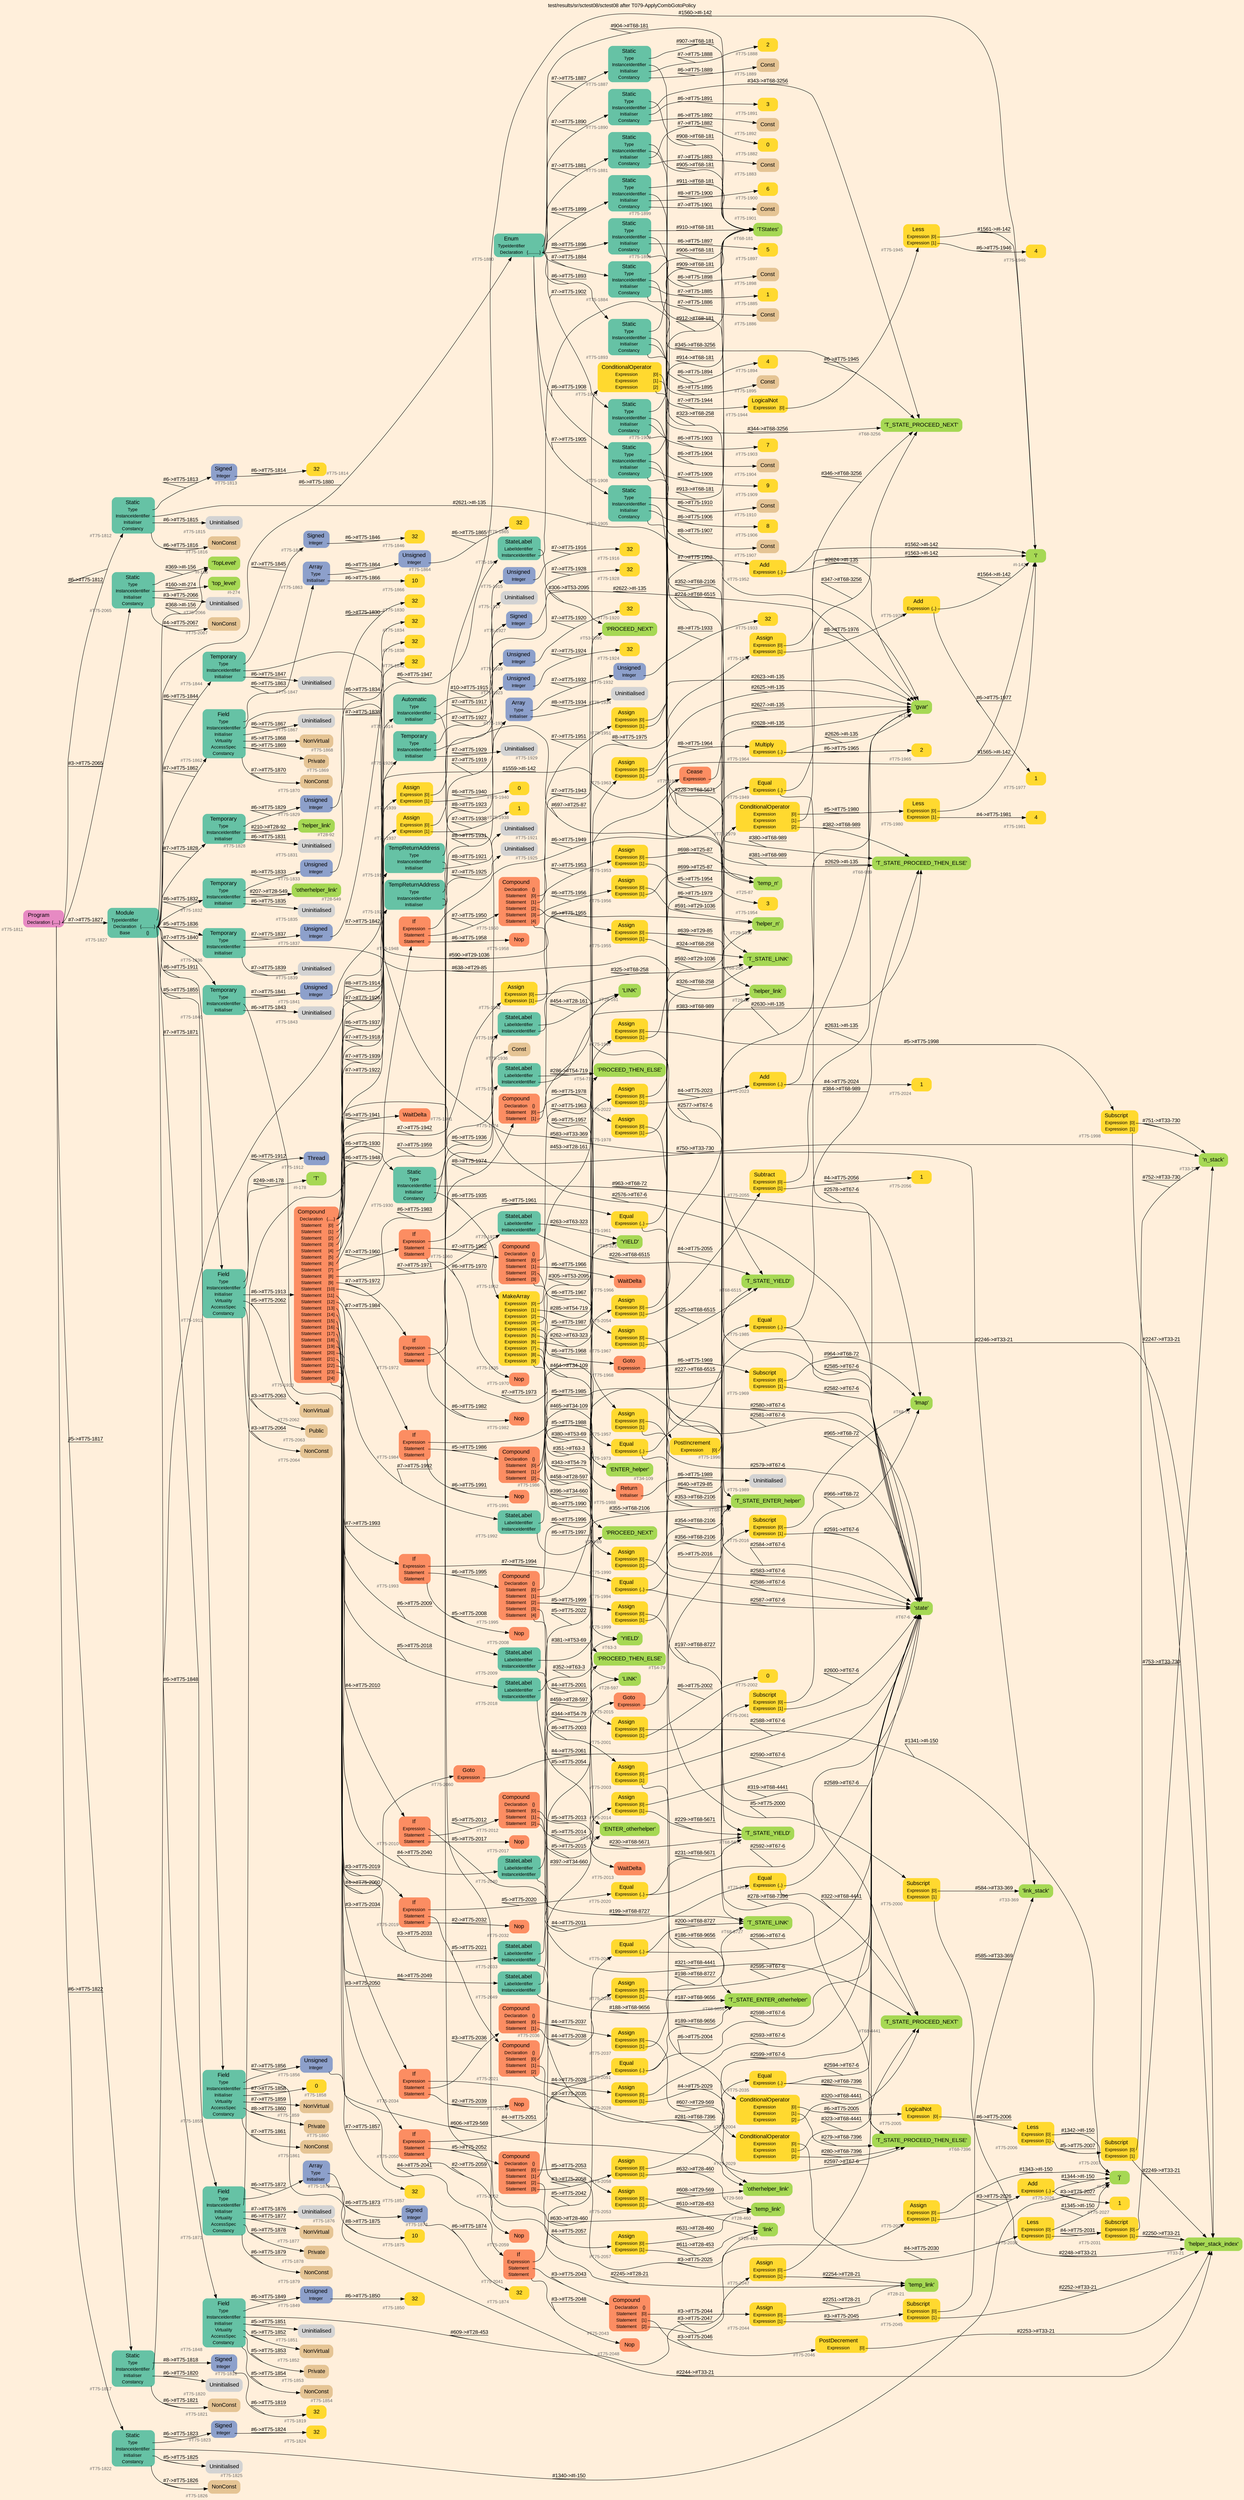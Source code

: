 digraph "test/results/sr/sctest08/sctest08 after T079-ApplyCombGotoPolicy" {
label = "test/results/sr/sctest08/sctest08 after T079-ApplyCombGotoPolicy"
labelloc = t
graph [
    rankdir = "LR"
    ranksep = 0.3
    bgcolor = antiquewhite1
    color = black
    fontcolor = black
    fontname = "Arial"
];
node [
    fontname = "Arial"
];
edge [
    fontname = "Arial"
];

// -------------------- node figure --------------------
// -------- block #T75-1811 ----------
"#T75-1811" [
    fillcolor = "/set28/4"
    xlabel = "#T75-1811"
    fontsize = "12"
    fontcolor = grey40
    shape = "plaintext"
    label = <<TABLE BORDER="0" CELLBORDER="0" CELLSPACING="0">
     <TR><TD><FONT COLOR="black" POINT-SIZE="15">Program</FONT></TD></TR>
     <TR><TD><FONT COLOR="black" POINT-SIZE="12">Declaration</FONT></TD><TD PORT="port0"><FONT COLOR="black" POINT-SIZE="12">{.....}</FONT></TD></TR>
    </TABLE>>
    style = "rounded,filled"
];

// -------- block #T75-1812 ----------
"#T75-1812" [
    fillcolor = "/set28/1"
    xlabel = "#T75-1812"
    fontsize = "12"
    fontcolor = grey40
    shape = "plaintext"
    label = <<TABLE BORDER="0" CELLBORDER="0" CELLSPACING="0">
     <TR><TD><FONT COLOR="black" POINT-SIZE="15">Static</FONT></TD></TR>
     <TR><TD><FONT COLOR="black" POINT-SIZE="12">Type</FONT></TD><TD PORT="port0"></TD></TR>
     <TR><TD><FONT COLOR="black" POINT-SIZE="12">InstanceIdentifier</FONT></TD><TD PORT="port1"></TD></TR>
     <TR><TD><FONT COLOR="black" POINT-SIZE="12">Initialiser</FONT></TD><TD PORT="port2"></TD></TR>
     <TR><TD><FONT COLOR="black" POINT-SIZE="12">Constancy</FONT></TD><TD PORT="port3"></TD></TR>
    </TABLE>>
    style = "rounded,filled"
];

// -------- block #T75-1813 ----------
"#T75-1813" [
    fillcolor = "/set28/3"
    xlabel = "#T75-1813"
    fontsize = "12"
    fontcolor = grey40
    shape = "plaintext"
    label = <<TABLE BORDER="0" CELLBORDER="0" CELLSPACING="0">
     <TR><TD><FONT COLOR="black" POINT-SIZE="15">Signed</FONT></TD></TR>
     <TR><TD><FONT COLOR="black" POINT-SIZE="12">Integer</FONT></TD><TD PORT="port0"></TD></TR>
    </TABLE>>
    style = "rounded,filled"
];

// -------- block #T75-1814 ----------
"#T75-1814" [
    fillcolor = "/set28/6"
    xlabel = "#T75-1814"
    fontsize = "12"
    fontcolor = grey40
    shape = "plaintext"
    label = <<TABLE BORDER="0" CELLBORDER="0" CELLSPACING="0">
     <TR><TD><FONT COLOR="black" POINT-SIZE="15">32</FONT></TD></TR>
    </TABLE>>
    style = "rounded,filled"
];

// -------- block #I-135 ----------
"#I-135" [
    fillcolor = "/set28/5"
    xlabel = "#I-135"
    fontsize = "12"
    fontcolor = grey40
    shape = "plaintext"
    label = <<TABLE BORDER="0" CELLBORDER="0" CELLSPACING="0">
     <TR><TD><FONT COLOR="black" POINT-SIZE="15">'gvar'</FONT></TD></TR>
    </TABLE>>
    style = "rounded,filled"
];

// -------- block #T75-1815 ----------
"#T75-1815" [
    xlabel = "#T75-1815"
    fontsize = "12"
    fontcolor = grey40
    shape = "plaintext"
    label = <<TABLE BORDER="0" CELLBORDER="0" CELLSPACING="0">
     <TR><TD><FONT COLOR="black" POINT-SIZE="15">Uninitialised</FONT></TD></TR>
    </TABLE>>
    style = "rounded,filled"
];

// -------- block #T75-1816 ----------
"#T75-1816" [
    fillcolor = "/set28/7"
    xlabel = "#T75-1816"
    fontsize = "12"
    fontcolor = grey40
    shape = "plaintext"
    label = <<TABLE BORDER="0" CELLBORDER="0" CELLSPACING="0">
     <TR><TD><FONT COLOR="black" POINT-SIZE="15">NonConst</FONT></TD></TR>
    </TABLE>>
    style = "rounded,filled"
];

// -------- block #T75-1817 ----------
"#T75-1817" [
    fillcolor = "/set28/1"
    xlabel = "#T75-1817"
    fontsize = "12"
    fontcolor = grey40
    shape = "plaintext"
    label = <<TABLE BORDER="0" CELLBORDER="0" CELLSPACING="0">
     <TR><TD><FONT COLOR="black" POINT-SIZE="15">Static</FONT></TD></TR>
     <TR><TD><FONT COLOR="black" POINT-SIZE="12">Type</FONT></TD><TD PORT="port0"></TD></TR>
     <TR><TD><FONT COLOR="black" POINT-SIZE="12">InstanceIdentifier</FONT></TD><TD PORT="port1"></TD></TR>
     <TR><TD><FONT COLOR="black" POINT-SIZE="12">Initialiser</FONT></TD><TD PORT="port2"></TD></TR>
     <TR><TD><FONT COLOR="black" POINT-SIZE="12">Constancy</FONT></TD><TD PORT="port3"></TD></TR>
    </TABLE>>
    style = "rounded,filled"
];

// -------- block #T75-1818 ----------
"#T75-1818" [
    fillcolor = "/set28/3"
    xlabel = "#T75-1818"
    fontsize = "12"
    fontcolor = grey40
    shape = "plaintext"
    label = <<TABLE BORDER="0" CELLBORDER="0" CELLSPACING="0">
     <TR><TD><FONT COLOR="black" POINT-SIZE="15">Signed</FONT></TD></TR>
     <TR><TD><FONT COLOR="black" POINT-SIZE="12">Integer</FONT></TD><TD PORT="port0"></TD></TR>
    </TABLE>>
    style = "rounded,filled"
];

// -------- block #T75-1819 ----------
"#T75-1819" [
    fillcolor = "/set28/6"
    xlabel = "#T75-1819"
    fontsize = "12"
    fontcolor = grey40
    shape = "plaintext"
    label = <<TABLE BORDER="0" CELLBORDER="0" CELLSPACING="0">
     <TR><TD><FONT COLOR="black" POINT-SIZE="15">32</FONT></TD></TR>
    </TABLE>>
    style = "rounded,filled"
];

// -------- block #I-142 ----------
"#I-142" [
    fillcolor = "/set28/5"
    xlabel = "#I-142"
    fontsize = "12"
    fontcolor = grey40
    shape = "plaintext"
    label = <<TABLE BORDER="0" CELLBORDER="0" CELLSPACING="0">
     <TR><TD><FONT COLOR="black" POINT-SIZE="15">'i'</FONT></TD></TR>
    </TABLE>>
    style = "rounded,filled"
];

// -------- block #T75-1820 ----------
"#T75-1820" [
    xlabel = "#T75-1820"
    fontsize = "12"
    fontcolor = grey40
    shape = "plaintext"
    label = <<TABLE BORDER="0" CELLBORDER="0" CELLSPACING="0">
     <TR><TD><FONT COLOR="black" POINT-SIZE="15">Uninitialised</FONT></TD></TR>
    </TABLE>>
    style = "rounded,filled"
];

// -------- block #T75-1821 ----------
"#T75-1821" [
    fillcolor = "/set28/7"
    xlabel = "#T75-1821"
    fontsize = "12"
    fontcolor = grey40
    shape = "plaintext"
    label = <<TABLE BORDER="0" CELLBORDER="0" CELLSPACING="0">
     <TR><TD><FONT COLOR="black" POINT-SIZE="15">NonConst</FONT></TD></TR>
    </TABLE>>
    style = "rounded,filled"
];

// -------- block #T75-1822 ----------
"#T75-1822" [
    fillcolor = "/set28/1"
    xlabel = "#T75-1822"
    fontsize = "12"
    fontcolor = grey40
    shape = "plaintext"
    label = <<TABLE BORDER="0" CELLBORDER="0" CELLSPACING="0">
     <TR><TD><FONT COLOR="black" POINT-SIZE="15">Static</FONT></TD></TR>
     <TR><TD><FONT COLOR="black" POINT-SIZE="12">Type</FONT></TD><TD PORT="port0"></TD></TR>
     <TR><TD><FONT COLOR="black" POINT-SIZE="12">InstanceIdentifier</FONT></TD><TD PORT="port1"></TD></TR>
     <TR><TD><FONT COLOR="black" POINT-SIZE="12">Initialiser</FONT></TD><TD PORT="port2"></TD></TR>
     <TR><TD><FONT COLOR="black" POINT-SIZE="12">Constancy</FONT></TD><TD PORT="port3"></TD></TR>
    </TABLE>>
    style = "rounded,filled"
];

// -------- block #T75-1823 ----------
"#T75-1823" [
    fillcolor = "/set28/3"
    xlabel = "#T75-1823"
    fontsize = "12"
    fontcolor = grey40
    shape = "plaintext"
    label = <<TABLE BORDER="0" CELLBORDER="0" CELLSPACING="0">
     <TR><TD><FONT COLOR="black" POINT-SIZE="15">Signed</FONT></TD></TR>
     <TR><TD><FONT COLOR="black" POINT-SIZE="12">Integer</FONT></TD><TD PORT="port0"></TD></TR>
    </TABLE>>
    style = "rounded,filled"
];

// -------- block #T75-1824 ----------
"#T75-1824" [
    fillcolor = "/set28/6"
    xlabel = "#T75-1824"
    fontsize = "12"
    fontcolor = grey40
    shape = "plaintext"
    label = <<TABLE BORDER="0" CELLBORDER="0" CELLSPACING="0">
     <TR><TD><FONT COLOR="black" POINT-SIZE="15">32</FONT></TD></TR>
    </TABLE>>
    style = "rounded,filled"
];

// -------- block #I-150 ----------
"#I-150" [
    fillcolor = "/set28/5"
    xlabel = "#I-150"
    fontsize = "12"
    fontcolor = grey40
    shape = "plaintext"
    label = <<TABLE BORDER="0" CELLBORDER="0" CELLSPACING="0">
     <TR><TD><FONT COLOR="black" POINT-SIZE="15">'j'</FONT></TD></TR>
    </TABLE>>
    style = "rounded,filled"
];

// -------- block #T75-1825 ----------
"#T75-1825" [
    xlabel = "#T75-1825"
    fontsize = "12"
    fontcolor = grey40
    shape = "plaintext"
    label = <<TABLE BORDER="0" CELLBORDER="0" CELLSPACING="0">
     <TR><TD><FONT COLOR="black" POINT-SIZE="15">Uninitialised</FONT></TD></TR>
    </TABLE>>
    style = "rounded,filled"
];

// -------- block #T75-1826 ----------
"#T75-1826" [
    fillcolor = "/set28/7"
    xlabel = "#T75-1826"
    fontsize = "12"
    fontcolor = grey40
    shape = "plaintext"
    label = <<TABLE BORDER="0" CELLBORDER="0" CELLSPACING="0">
     <TR><TD><FONT COLOR="black" POINT-SIZE="15">NonConst</FONT></TD></TR>
    </TABLE>>
    style = "rounded,filled"
];

// -------- block #T75-1827 ----------
"#T75-1827" [
    fillcolor = "/set28/1"
    xlabel = "#T75-1827"
    fontsize = "12"
    fontcolor = grey40
    shape = "plaintext"
    label = <<TABLE BORDER="0" CELLBORDER="0" CELLSPACING="0">
     <TR><TD><FONT COLOR="black" POINT-SIZE="15">Module</FONT></TD></TR>
     <TR><TD><FONT COLOR="black" POINT-SIZE="12">TypeIdentifier</FONT></TD><TD PORT="port0"></TD></TR>
     <TR><TD><FONT COLOR="black" POINT-SIZE="12">Declaration</FONT></TD><TD PORT="port1"><FONT COLOR="black" POINT-SIZE="12">{...........}</FONT></TD></TR>
     <TR><TD><FONT COLOR="black" POINT-SIZE="12">Base</FONT></TD><TD PORT="port2"><FONT COLOR="black" POINT-SIZE="12">{}</FONT></TD></TR>
    </TABLE>>
    style = "rounded,filled"
];

// -------- block #I-156 ----------
"#I-156" [
    fillcolor = "/set28/5"
    xlabel = "#I-156"
    fontsize = "12"
    fontcolor = grey40
    shape = "plaintext"
    label = <<TABLE BORDER="0" CELLBORDER="0" CELLSPACING="0">
     <TR><TD><FONT COLOR="black" POINT-SIZE="15">'TopLevel'</FONT></TD></TR>
    </TABLE>>
    style = "rounded,filled"
];

// -------- block #T75-1828 ----------
"#T75-1828" [
    fillcolor = "/set28/1"
    xlabel = "#T75-1828"
    fontsize = "12"
    fontcolor = grey40
    shape = "plaintext"
    label = <<TABLE BORDER="0" CELLBORDER="0" CELLSPACING="0">
     <TR><TD><FONT COLOR="black" POINT-SIZE="15">Temporary</FONT></TD></TR>
     <TR><TD><FONT COLOR="black" POINT-SIZE="12">Type</FONT></TD><TD PORT="port0"></TD></TR>
     <TR><TD><FONT COLOR="black" POINT-SIZE="12">InstanceIdentifier</FONT></TD><TD PORT="port1"></TD></TR>
     <TR><TD><FONT COLOR="black" POINT-SIZE="12">Initialiser</FONT></TD><TD PORT="port2"></TD></TR>
    </TABLE>>
    style = "rounded,filled"
];

// -------- block #T75-1829 ----------
"#T75-1829" [
    fillcolor = "/set28/3"
    xlabel = "#T75-1829"
    fontsize = "12"
    fontcolor = grey40
    shape = "plaintext"
    label = <<TABLE BORDER="0" CELLBORDER="0" CELLSPACING="0">
     <TR><TD><FONT COLOR="black" POINT-SIZE="15">Unsigned</FONT></TD></TR>
     <TR><TD><FONT COLOR="black" POINT-SIZE="12">Integer</FONT></TD><TD PORT="port0"></TD></TR>
    </TABLE>>
    style = "rounded,filled"
];

// -------- block #T75-1830 ----------
"#T75-1830" [
    fillcolor = "/set28/6"
    xlabel = "#T75-1830"
    fontsize = "12"
    fontcolor = grey40
    shape = "plaintext"
    label = <<TABLE BORDER="0" CELLBORDER="0" CELLSPACING="0">
     <TR><TD><FONT COLOR="black" POINT-SIZE="15">32</FONT></TD></TR>
    </TABLE>>
    style = "rounded,filled"
];

// -------- block #T28-92 ----------
"#T28-92" [
    fillcolor = "/set28/5"
    xlabel = "#T28-92"
    fontsize = "12"
    fontcolor = grey40
    shape = "plaintext"
    label = <<TABLE BORDER="0" CELLBORDER="0" CELLSPACING="0">
     <TR><TD><FONT COLOR="black" POINT-SIZE="15">'helper_link'</FONT></TD></TR>
    </TABLE>>
    style = "rounded,filled"
];

// -------- block #T75-1831 ----------
"#T75-1831" [
    xlabel = "#T75-1831"
    fontsize = "12"
    fontcolor = grey40
    shape = "plaintext"
    label = <<TABLE BORDER="0" CELLBORDER="0" CELLSPACING="0">
     <TR><TD><FONT COLOR="black" POINT-SIZE="15">Uninitialised</FONT></TD></TR>
    </TABLE>>
    style = "rounded,filled"
];

// -------- block #T75-1832 ----------
"#T75-1832" [
    fillcolor = "/set28/1"
    xlabel = "#T75-1832"
    fontsize = "12"
    fontcolor = grey40
    shape = "plaintext"
    label = <<TABLE BORDER="0" CELLBORDER="0" CELLSPACING="0">
     <TR><TD><FONT COLOR="black" POINT-SIZE="15">Temporary</FONT></TD></TR>
     <TR><TD><FONT COLOR="black" POINT-SIZE="12">Type</FONT></TD><TD PORT="port0"></TD></TR>
     <TR><TD><FONT COLOR="black" POINT-SIZE="12">InstanceIdentifier</FONT></TD><TD PORT="port1"></TD></TR>
     <TR><TD><FONT COLOR="black" POINT-SIZE="12">Initialiser</FONT></TD><TD PORT="port2"></TD></TR>
    </TABLE>>
    style = "rounded,filled"
];

// -------- block #T75-1833 ----------
"#T75-1833" [
    fillcolor = "/set28/3"
    xlabel = "#T75-1833"
    fontsize = "12"
    fontcolor = grey40
    shape = "plaintext"
    label = <<TABLE BORDER="0" CELLBORDER="0" CELLSPACING="0">
     <TR><TD><FONT COLOR="black" POINT-SIZE="15">Unsigned</FONT></TD></TR>
     <TR><TD><FONT COLOR="black" POINT-SIZE="12">Integer</FONT></TD><TD PORT="port0"></TD></TR>
    </TABLE>>
    style = "rounded,filled"
];

// -------- block #T75-1834 ----------
"#T75-1834" [
    fillcolor = "/set28/6"
    xlabel = "#T75-1834"
    fontsize = "12"
    fontcolor = grey40
    shape = "plaintext"
    label = <<TABLE BORDER="0" CELLBORDER="0" CELLSPACING="0">
     <TR><TD><FONT COLOR="black" POINT-SIZE="15">32</FONT></TD></TR>
    </TABLE>>
    style = "rounded,filled"
];

// -------- block #T28-549 ----------
"#T28-549" [
    fillcolor = "/set28/5"
    xlabel = "#T28-549"
    fontsize = "12"
    fontcolor = grey40
    shape = "plaintext"
    label = <<TABLE BORDER="0" CELLBORDER="0" CELLSPACING="0">
     <TR><TD><FONT COLOR="black" POINT-SIZE="15">'otherhelper_link'</FONT></TD></TR>
    </TABLE>>
    style = "rounded,filled"
];

// -------- block #T75-1835 ----------
"#T75-1835" [
    xlabel = "#T75-1835"
    fontsize = "12"
    fontcolor = grey40
    shape = "plaintext"
    label = <<TABLE BORDER="0" CELLBORDER="0" CELLSPACING="0">
     <TR><TD><FONT COLOR="black" POINT-SIZE="15">Uninitialised</FONT></TD></TR>
    </TABLE>>
    style = "rounded,filled"
];

// -------- block #T75-1836 ----------
"#T75-1836" [
    fillcolor = "/set28/1"
    xlabel = "#T75-1836"
    fontsize = "12"
    fontcolor = grey40
    shape = "plaintext"
    label = <<TABLE BORDER="0" CELLBORDER="0" CELLSPACING="0">
     <TR><TD><FONT COLOR="black" POINT-SIZE="15">Temporary</FONT></TD></TR>
     <TR><TD><FONT COLOR="black" POINT-SIZE="12">Type</FONT></TD><TD PORT="port0"></TD></TR>
     <TR><TD><FONT COLOR="black" POINT-SIZE="12">InstanceIdentifier</FONT></TD><TD PORT="port1"></TD></TR>
     <TR><TD><FONT COLOR="black" POINT-SIZE="12">Initialiser</FONT></TD><TD PORT="port2"></TD></TR>
    </TABLE>>
    style = "rounded,filled"
];

// -------- block #T75-1837 ----------
"#T75-1837" [
    fillcolor = "/set28/3"
    xlabel = "#T75-1837"
    fontsize = "12"
    fontcolor = grey40
    shape = "plaintext"
    label = <<TABLE BORDER="0" CELLBORDER="0" CELLSPACING="0">
     <TR><TD><FONT COLOR="black" POINT-SIZE="15">Unsigned</FONT></TD></TR>
     <TR><TD><FONT COLOR="black" POINT-SIZE="12">Integer</FONT></TD><TD PORT="port0"></TD></TR>
    </TABLE>>
    style = "rounded,filled"
];

// -------- block #T75-1838 ----------
"#T75-1838" [
    fillcolor = "/set28/6"
    xlabel = "#T75-1838"
    fontsize = "12"
    fontcolor = grey40
    shape = "plaintext"
    label = <<TABLE BORDER="0" CELLBORDER="0" CELLSPACING="0">
     <TR><TD><FONT COLOR="black" POINT-SIZE="15">32</FONT></TD></TR>
    </TABLE>>
    style = "rounded,filled"
];

// -------- block #T29-85 ----------
"#T29-85" [
    fillcolor = "/set28/5"
    xlabel = "#T29-85"
    fontsize = "12"
    fontcolor = grey40
    shape = "plaintext"
    label = <<TABLE BORDER="0" CELLBORDER="0" CELLSPACING="0">
     <TR><TD><FONT COLOR="black" POINT-SIZE="15">'helper_link'</FONT></TD></TR>
    </TABLE>>
    style = "rounded,filled"
];

// -------- block #T75-1839 ----------
"#T75-1839" [
    xlabel = "#T75-1839"
    fontsize = "12"
    fontcolor = grey40
    shape = "plaintext"
    label = <<TABLE BORDER="0" CELLBORDER="0" CELLSPACING="0">
     <TR><TD><FONT COLOR="black" POINT-SIZE="15">Uninitialised</FONT></TD></TR>
    </TABLE>>
    style = "rounded,filled"
];

// -------- block #T75-1840 ----------
"#T75-1840" [
    fillcolor = "/set28/1"
    xlabel = "#T75-1840"
    fontsize = "12"
    fontcolor = grey40
    shape = "plaintext"
    label = <<TABLE BORDER="0" CELLBORDER="0" CELLSPACING="0">
     <TR><TD><FONT COLOR="black" POINT-SIZE="15">Temporary</FONT></TD></TR>
     <TR><TD><FONT COLOR="black" POINT-SIZE="12">Type</FONT></TD><TD PORT="port0"></TD></TR>
     <TR><TD><FONT COLOR="black" POINT-SIZE="12">InstanceIdentifier</FONT></TD><TD PORT="port1"></TD></TR>
     <TR><TD><FONT COLOR="black" POINT-SIZE="12">Initialiser</FONT></TD><TD PORT="port2"></TD></TR>
    </TABLE>>
    style = "rounded,filled"
];

// -------- block #T75-1841 ----------
"#T75-1841" [
    fillcolor = "/set28/3"
    xlabel = "#T75-1841"
    fontsize = "12"
    fontcolor = grey40
    shape = "plaintext"
    label = <<TABLE BORDER="0" CELLBORDER="0" CELLSPACING="0">
     <TR><TD><FONT COLOR="black" POINT-SIZE="15">Unsigned</FONT></TD></TR>
     <TR><TD><FONT COLOR="black" POINT-SIZE="12">Integer</FONT></TD><TD PORT="port0"></TD></TR>
    </TABLE>>
    style = "rounded,filled"
];

// -------- block #T75-1842 ----------
"#T75-1842" [
    fillcolor = "/set28/6"
    xlabel = "#T75-1842"
    fontsize = "12"
    fontcolor = grey40
    shape = "plaintext"
    label = <<TABLE BORDER="0" CELLBORDER="0" CELLSPACING="0">
     <TR><TD><FONT COLOR="black" POINT-SIZE="15">32</FONT></TD></TR>
    </TABLE>>
    style = "rounded,filled"
];

// -------- block #T29-569 ----------
"#T29-569" [
    fillcolor = "/set28/5"
    xlabel = "#T29-569"
    fontsize = "12"
    fontcolor = grey40
    shape = "plaintext"
    label = <<TABLE BORDER="0" CELLBORDER="0" CELLSPACING="0">
     <TR><TD><FONT COLOR="black" POINT-SIZE="15">'otherhelper_link'</FONT></TD></TR>
    </TABLE>>
    style = "rounded,filled"
];

// -------- block #T75-1843 ----------
"#T75-1843" [
    xlabel = "#T75-1843"
    fontsize = "12"
    fontcolor = grey40
    shape = "plaintext"
    label = <<TABLE BORDER="0" CELLBORDER="0" CELLSPACING="0">
     <TR><TD><FONT COLOR="black" POINT-SIZE="15">Uninitialised</FONT></TD></TR>
    </TABLE>>
    style = "rounded,filled"
];

// -------- block #T75-1844 ----------
"#T75-1844" [
    fillcolor = "/set28/1"
    xlabel = "#T75-1844"
    fontsize = "12"
    fontcolor = grey40
    shape = "plaintext"
    label = <<TABLE BORDER="0" CELLBORDER="0" CELLSPACING="0">
     <TR><TD><FONT COLOR="black" POINT-SIZE="15">Temporary</FONT></TD></TR>
     <TR><TD><FONT COLOR="black" POINT-SIZE="12">Type</FONT></TD><TD PORT="port0"></TD></TR>
     <TR><TD><FONT COLOR="black" POINT-SIZE="12">InstanceIdentifier</FONT></TD><TD PORT="port1"></TD></TR>
     <TR><TD><FONT COLOR="black" POINT-SIZE="12">Initialiser</FONT></TD><TD PORT="port2"></TD></TR>
    </TABLE>>
    style = "rounded,filled"
];

// -------- block #T75-1845 ----------
"#T75-1845" [
    fillcolor = "/set28/3"
    xlabel = "#T75-1845"
    fontsize = "12"
    fontcolor = grey40
    shape = "plaintext"
    label = <<TABLE BORDER="0" CELLBORDER="0" CELLSPACING="0">
     <TR><TD><FONT COLOR="black" POINT-SIZE="15">Signed</FONT></TD></TR>
     <TR><TD><FONT COLOR="black" POINT-SIZE="12">Integer</FONT></TD><TD PORT="port0"></TD></TR>
    </TABLE>>
    style = "rounded,filled"
];

// -------- block #T75-1846 ----------
"#T75-1846" [
    fillcolor = "/set28/6"
    xlabel = "#T75-1846"
    fontsize = "12"
    fontcolor = grey40
    shape = "plaintext"
    label = <<TABLE BORDER="0" CELLBORDER="0" CELLSPACING="0">
     <TR><TD><FONT COLOR="black" POINT-SIZE="15">32</FONT></TD></TR>
    </TABLE>>
    style = "rounded,filled"
];

// -------- block #T29-1036 ----------
"#T29-1036" [
    fillcolor = "/set28/5"
    xlabel = "#T29-1036"
    fontsize = "12"
    fontcolor = grey40
    shape = "plaintext"
    label = <<TABLE BORDER="0" CELLBORDER="0" CELLSPACING="0">
     <TR><TD><FONT COLOR="black" POINT-SIZE="15">'helper_n'</FONT></TD></TR>
    </TABLE>>
    style = "rounded,filled"
];

// -------- block #T75-1847 ----------
"#T75-1847" [
    xlabel = "#T75-1847"
    fontsize = "12"
    fontcolor = grey40
    shape = "plaintext"
    label = <<TABLE BORDER="0" CELLBORDER="0" CELLSPACING="0">
     <TR><TD><FONT COLOR="black" POINT-SIZE="15">Uninitialised</FONT></TD></TR>
    </TABLE>>
    style = "rounded,filled"
];

// -------- block #T75-1848 ----------
"#T75-1848" [
    fillcolor = "/set28/1"
    xlabel = "#T75-1848"
    fontsize = "12"
    fontcolor = grey40
    shape = "plaintext"
    label = <<TABLE BORDER="0" CELLBORDER="0" CELLSPACING="0">
     <TR><TD><FONT COLOR="black" POINT-SIZE="15">Field</FONT></TD></TR>
     <TR><TD><FONT COLOR="black" POINT-SIZE="12">Type</FONT></TD><TD PORT="port0"></TD></TR>
     <TR><TD><FONT COLOR="black" POINT-SIZE="12">InstanceIdentifier</FONT></TD><TD PORT="port1"></TD></TR>
     <TR><TD><FONT COLOR="black" POINT-SIZE="12">Initialiser</FONT></TD><TD PORT="port2"></TD></TR>
     <TR><TD><FONT COLOR="black" POINT-SIZE="12">Virtuality</FONT></TD><TD PORT="port3"></TD></TR>
     <TR><TD><FONT COLOR="black" POINT-SIZE="12">AccessSpec</FONT></TD><TD PORT="port4"></TD></TR>
     <TR><TD><FONT COLOR="black" POINT-SIZE="12">Constancy</FONT></TD><TD PORT="port5"></TD></TR>
    </TABLE>>
    style = "rounded,filled"
];

// -------- block #T75-1849 ----------
"#T75-1849" [
    fillcolor = "/set28/3"
    xlabel = "#T75-1849"
    fontsize = "12"
    fontcolor = grey40
    shape = "plaintext"
    label = <<TABLE BORDER="0" CELLBORDER="0" CELLSPACING="0">
     <TR><TD><FONT COLOR="black" POINT-SIZE="15">Unsigned</FONT></TD></TR>
     <TR><TD><FONT COLOR="black" POINT-SIZE="12">Integer</FONT></TD><TD PORT="port0"></TD></TR>
    </TABLE>>
    style = "rounded,filled"
];

// -------- block #T75-1850 ----------
"#T75-1850" [
    fillcolor = "/set28/6"
    xlabel = "#T75-1850"
    fontsize = "12"
    fontcolor = grey40
    shape = "plaintext"
    label = <<TABLE BORDER="0" CELLBORDER="0" CELLSPACING="0">
     <TR><TD><FONT COLOR="black" POINT-SIZE="15">32</FONT></TD></TR>
    </TABLE>>
    style = "rounded,filled"
];

// -------- block #T28-453 ----------
"#T28-453" [
    fillcolor = "/set28/5"
    xlabel = "#T28-453"
    fontsize = "12"
    fontcolor = grey40
    shape = "plaintext"
    label = <<TABLE BORDER="0" CELLBORDER="0" CELLSPACING="0">
     <TR><TD><FONT COLOR="black" POINT-SIZE="15">'link'</FONT></TD></TR>
    </TABLE>>
    style = "rounded,filled"
];

// -------- block #T75-1851 ----------
"#T75-1851" [
    xlabel = "#T75-1851"
    fontsize = "12"
    fontcolor = grey40
    shape = "plaintext"
    label = <<TABLE BORDER="0" CELLBORDER="0" CELLSPACING="0">
     <TR><TD><FONT COLOR="black" POINT-SIZE="15">Uninitialised</FONT></TD></TR>
    </TABLE>>
    style = "rounded,filled"
];

// -------- block #T75-1852 ----------
"#T75-1852" [
    fillcolor = "/set28/7"
    xlabel = "#T75-1852"
    fontsize = "12"
    fontcolor = grey40
    shape = "plaintext"
    label = <<TABLE BORDER="0" CELLBORDER="0" CELLSPACING="0">
     <TR><TD><FONT COLOR="black" POINT-SIZE="15">NonVirtual</FONT></TD></TR>
    </TABLE>>
    style = "rounded,filled"
];

// -------- block #T75-1853 ----------
"#T75-1853" [
    fillcolor = "/set28/7"
    xlabel = "#T75-1853"
    fontsize = "12"
    fontcolor = grey40
    shape = "plaintext"
    label = <<TABLE BORDER="0" CELLBORDER="0" CELLSPACING="0">
     <TR><TD><FONT COLOR="black" POINT-SIZE="15">Private</FONT></TD></TR>
    </TABLE>>
    style = "rounded,filled"
];

// -------- block #T75-1854 ----------
"#T75-1854" [
    fillcolor = "/set28/7"
    xlabel = "#T75-1854"
    fontsize = "12"
    fontcolor = grey40
    shape = "plaintext"
    label = <<TABLE BORDER="0" CELLBORDER="0" CELLSPACING="0">
     <TR><TD><FONT COLOR="black" POINT-SIZE="15">NonConst</FONT></TD></TR>
    </TABLE>>
    style = "rounded,filled"
];

// -------- block #T75-1855 ----------
"#T75-1855" [
    fillcolor = "/set28/1"
    xlabel = "#T75-1855"
    fontsize = "12"
    fontcolor = grey40
    shape = "plaintext"
    label = <<TABLE BORDER="0" CELLBORDER="0" CELLSPACING="0">
     <TR><TD><FONT COLOR="black" POINT-SIZE="15">Field</FONT></TD></TR>
     <TR><TD><FONT COLOR="black" POINT-SIZE="12">Type</FONT></TD><TD PORT="port0"></TD></TR>
     <TR><TD><FONT COLOR="black" POINT-SIZE="12">InstanceIdentifier</FONT></TD><TD PORT="port1"></TD></TR>
     <TR><TD><FONT COLOR="black" POINT-SIZE="12">Initialiser</FONT></TD><TD PORT="port2"></TD></TR>
     <TR><TD><FONT COLOR="black" POINT-SIZE="12">Virtuality</FONT></TD><TD PORT="port3"></TD></TR>
     <TR><TD><FONT COLOR="black" POINT-SIZE="12">AccessSpec</FONT></TD><TD PORT="port4"></TD></TR>
     <TR><TD><FONT COLOR="black" POINT-SIZE="12">Constancy</FONT></TD><TD PORT="port5"></TD></TR>
    </TABLE>>
    style = "rounded,filled"
];

// -------- block #T75-1856 ----------
"#T75-1856" [
    fillcolor = "/set28/3"
    xlabel = "#T75-1856"
    fontsize = "12"
    fontcolor = grey40
    shape = "plaintext"
    label = <<TABLE BORDER="0" CELLBORDER="0" CELLSPACING="0">
     <TR><TD><FONT COLOR="black" POINT-SIZE="15">Unsigned</FONT></TD></TR>
     <TR><TD><FONT COLOR="black" POINT-SIZE="12">Integer</FONT></TD><TD PORT="port0"></TD></TR>
    </TABLE>>
    style = "rounded,filled"
];

// -------- block #T75-1857 ----------
"#T75-1857" [
    fillcolor = "/set28/6"
    xlabel = "#T75-1857"
    fontsize = "12"
    fontcolor = grey40
    shape = "plaintext"
    label = <<TABLE BORDER="0" CELLBORDER="0" CELLSPACING="0">
     <TR><TD><FONT COLOR="black" POINT-SIZE="15">32</FONT></TD></TR>
    </TABLE>>
    style = "rounded,filled"
];

// -------- block #T33-21 ----------
"#T33-21" [
    fillcolor = "/set28/5"
    xlabel = "#T33-21"
    fontsize = "12"
    fontcolor = grey40
    shape = "plaintext"
    label = <<TABLE BORDER="0" CELLBORDER="0" CELLSPACING="0">
     <TR><TD><FONT COLOR="black" POINT-SIZE="15">'helper_stack_index'</FONT></TD></TR>
    </TABLE>>
    style = "rounded,filled"
];

// -------- block #T75-1858 ----------
"#T75-1858" [
    fillcolor = "/set28/6"
    xlabel = "#T75-1858"
    fontsize = "12"
    fontcolor = grey40
    shape = "plaintext"
    label = <<TABLE BORDER="0" CELLBORDER="0" CELLSPACING="0">
     <TR><TD><FONT COLOR="black" POINT-SIZE="15">0</FONT></TD></TR>
    </TABLE>>
    style = "rounded,filled"
];

// -------- block #T75-1859 ----------
"#T75-1859" [
    fillcolor = "/set28/7"
    xlabel = "#T75-1859"
    fontsize = "12"
    fontcolor = grey40
    shape = "plaintext"
    label = <<TABLE BORDER="0" CELLBORDER="0" CELLSPACING="0">
     <TR><TD><FONT COLOR="black" POINT-SIZE="15">NonVirtual</FONT></TD></TR>
    </TABLE>>
    style = "rounded,filled"
];

// -------- block #T75-1860 ----------
"#T75-1860" [
    fillcolor = "/set28/7"
    xlabel = "#T75-1860"
    fontsize = "12"
    fontcolor = grey40
    shape = "plaintext"
    label = <<TABLE BORDER="0" CELLBORDER="0" CELLSPACING="0">
     <TR><TD><FONT COLOR="black" POINT-SIZE="15">Private</FONT></TD></TR>
    </TABLE>>
    style = "rounded,filled"
];

// -------- block #T75-1861 ----------
"#T75-1861" [
    fillcolor = "/set28/7"
    xlabel = "#T75-1861"
    fontsize = "12"
    fontcolor = grey40
    shape = "plaintext"
    label = <<TABLE BORDER="0" CELLBORDER="0" CELLSPACING="0">
     <TR><TD><FONT COLOR="black" POINT-SIZE="15">NonConst</FONT></TD></TR>
    </TABLE>>
    style = "rounded,filled"
];

// -------- block #T75-1862 ----------
"#T75-1862" [
    fillcolor = "/set28/1"
    xlabel = "#T75-1862"
    fontsize = "12"
    fontcolor = grey40
    shape = "plaintext"
    label = <<TABLE BORDER="0" CELLBORDER="0" CELLSPACING="0">
     <TR><TD><FONT COLOR="black" POINT-SIZE="15">Field</FONT></TD></TR>
     <TR><TD><FONT COLOR="black" POINT-SIZE="12">Type</FONT></TD><TD PORT="port0"></TD></TR>
     <TR><TD><FONT COLOR="black" POINT-SIZE="12">InstanceIdentifier</FONT></TD><TD PORT="port1"></TD></TR>
     <TR><TD><FONT COLOR="black" POINT-SIZE="12">Initialiser</FONT></TD><TD PORT="port2"></TD></TR>
     <TR><TD><FONT COLOR="black" POINT-SIZE="12">Virtuality</FONT></TD><TD PORT="port3"></TD></TR>
     <TR><TD><FONT COLOR="black" POINT-SIZE="12">AccessSpec</FONT></TD><TD PORT="port4"></TD></TR>
     <TR><TD><FONT COLOR="black" POINT-SIZE="12">Constancy</FONT></TD><TD PORT="port5"></TD></TR>
    </TABLE>>
    style = "rounded,filled"
];

// -------- block #T75-1863 ----------
"#T75-1863" [
    fillcolor = "/set28/3"
    xlabel = "#T75-1863"
    fontsize = "12"
    fontcolor = grey40
    shape = "plaintext"
    label = <<TABLE BORDER="0" CELLBORDER="0" CELLSPACING="0">
     <TR><TD><FONT COLOR="black" POINT-SIZE="15">Array</FONT></TD></TR>
     <TR><TD><FONT COLOR="black" POINT-SIZE="12">Type</FONT></TD><TD PORT="port0"></TD></TR>
     <TR><TD><FONT COLOR="black" POINT-SIZE="12">Initialiser</FONT></TD><TD PORT="port1"></TD></TR>
    </TABLE>>
    style = "rounded,filled"
];

// -------- block #T75-1864 ----------
"#T75-1864" [
    fillcolor = "/set28/3"
    xlabel = "#T75-1864"
    fontsize = "12"
    fontcolor = grey40
    shape = "plaintext"
    label = <<TABLE BORDER="0" CELLBORDER="0" CELLSPACING="0">
     <TR><TD><FONT COLOR="black" POINT-SIZE="15">Unsigned</FONT></TD></TR>
     <TR><TD><FONT COLOR="black" POINT-SIZE="12">Integer</FONT></TD><TD PORT="port0"></TD></TR>
    </TABLE>>
    style = "rounded,filled"
];

// -------- block #T75-1865 ----------
"#T75-1865" [
    fillcolor = "/set28/6"
    xlabel = "#T75-1865"
    fontsize = "12"
    fontcolor = grey40
    shape = "plaintext"
    label = <<TABLE BORDER="0" CELLBORDER="0" CELLSPACING="0">
     <TR><TD><FONT COLOR="black" POINT-SIZE="15">32</FONT></TD></TR>
    </TABLE>>
    style = "rounded,filled"
];

// -------- block #T75-1866 ----------
"#T75-1866" [
    fillcolor = "/set28/6"
    xlabel = "#T75-1866"
    fontsize = "12"
    fontcolor = grey40
    shape = "plaintext"
    label = <<TABLE BORDER="0" CELLBORDER="0" CELLSPACING="0">
     <TR><TD><FONT COLOR="black" POINT-SIZE="15">10</FONT></TD></TR>
    </TABLE>>
    style = "rounded,filled"
];

// -------- block #T33-369 ----------
"#T33-369" [
    fillcolor = "/set28/5"
    xlabel = "#T33-369"
    fontsize = "12"
    fontcolor = grey40
    shape = "plaintext"
    label = <<TABLE BORDER="0" CELLBORDER="0" CELLSPACING="0">
     <TR><TD><FONT COLOR="black" POINT-SIZE="15">'link_stack'</FONT></TD></TR>
    </TABLE>>
    style = "rounded,filled"
];

// -------- block #T75-1867 ----------
"#T75-1867" [
    xlabel = "#T75-1867"
    fontsize = "12"
    fontcolor = grey40
    shape = "plaintext"
    label = <<TABLE BORDER="0" CELLBORDER="0" CELLSPACING="0">
     <TR><TD><FONT COLOR="black" POINT-SIZE="15">Uninitialised</FONT></TD></TR>
    </TABLE>>
    style = "rounded,filled"
];

// -------- block #T75-1868 ----------
"#T75-1868" [
    fillcolor = "/set28/7"
    xlabel = "#T75-1868"
    fontsize = "12"
    fontcolor = grey40
    shape = "plaintext"
    label = <<TABLE BORDER="0" CELLBORDER="0" CELLSPACING="0">
     <TR><TD><FONT COLOR="black" POINT-SIZE="15">NonVirtual</FONT></TD></TR>
    </TABLE>>
    style = "rounded,filled"
];

// -------- block #T75-1869 ----------
"#T75-1869" [
    fillcolor = "/set28/7"
    xlabel = "#T75-1869"
    fontsize = "12"
    fontcolor = grey40
    shape = "plaintext"
    label = <<TABLE BORDER="0" CELLBORDER="0" CELLSPACING="0">
     <TR><TD><FONT COLOR="black" POINT-SIZE="15">Private</FONT></TD></TR>
    </TABLE>>
    style = "rounded,filled"
];

// -------- block #T75-1870 ----------
"#T75-1870" [
    fillcolor = "/set28/7"
    xlabel = "#T75-1870"
    fontsize = "12"
    fontcolor = grey40
    shape = "plaintext"
    label = <<TABLE BORDER="0" CELLBORDER="0" CELLSPACING="0">
     <TR><TD><FONT COLOR="black" POINT-SIZE="15">NonConst</FONT></TD></TR>
    </TABLE>>
    style = "rounded,filled"
];

// -------- block #T75-1871 ----------
"#T75-1871" [
    fillcolor = "/set28/1"
    xlabel = "#T75-1871"
    fontsize = "12"
    fontcolor = grey40
    shape = "plaintext"
    label = <<TABLE BORDER="0" CELLBORDER="0" CELLSPACING="0">
     <TR><TD><FONT COLOR="black" POINT-SIZE="15">Field</FONT></TD></TR>
     <TR><TD><FONT COLOR="black" POINT-SIZE="12">Type</FONT></TD><TD PORT="port0"></TD></TR>
     <TR><TD><FONT COLOR="black" POINT-SIZE="12">InstanceIdentifier</FONT></TD><TD PORT="port1"></TD></TR>
     <TR><TD><FONT COLOR="black" POINT-SIZE="12">Initialiser</FONT></TD><TD PORT="port2"></TD></TR>
     <TR><TD><FONT COLOR="black" POINT-SIZE="12">Virtuality</FONT></TD><TD PORT="port3"></TD></TR>
     <TR><TD><FONT COLOR="black" POINT-SIZE="12">AccessSpec</FONT></TD><TD PORT="port4"></TD></TR>
     <TR><TD><FONT COLOR="black" POINT-SIZE="12">Constancy</FONT></TD><TD PORT="port5"></TD></TR>
    </TABLE>>
    style = "rounded,filled"
];

// -------- block #T75-1872 ----------
"#T75-1872" [
    fillcolor = "/set28/3"
    xlabel = "#T75-1872"
    fontsize = "12"
    fontcolor = grey40
    shape = "plaintext"
    label = <<TABLE BORDER="0" CELLBORDER="0" CELLSPACING="0">
     <TR><TD><FONT COLOR="black" POINT-SIZE="15">Array</FONT></TD></TR>
     <TR><TD><FONT COLOR="black" POINT-SIZE="12">Type</FONT></TD><TD PORT="port0"></TD></TR>
     <TR><TD><FONT COLOR="black" POINT-SIZE="12">Initialiser</FONT></TD><TD PORT="port1"></TD></TR>
    </TABLE>>
    style = "rounded,filled"
];

// -------- block #T75-1873 ----------
"#T75-1873" [
    fillcolor = "/set28/3"
    xlabel = "#T75-1873"
    fontsize = "12"
    fontcolor = grey40
    shape = "plaintext"
    label = <<TABLE BORDER="0" CELLBORDER="0" CELLSPACING="0">
     <TR><TD><FONT COLOR="black" POINT-SIZE="15">Signed</FONT></TD></TR>
     <TR><TD><FONT COLOR="black" POINT-SIZE="12">Integer</FONT></TD><TD PORT="port0"></TD></TR>
    </TABLE>>
    style = "rounded,filled"
];

// -------- block #T75-1874 ----------
"#T75-1874" [
    fillcolor = "/set28/6"
    xlabel = "#T75-1874"
    fontsize = "12"
    fontcolor = grey40
    shape = "plaintext"
    label = <<TABLE BORDER="0" CELLBORDER="0" CELLSPACING="0">
     <TR><TD><FONT COLOR="black" POINT-SIZE="15">32</FONT></TD></TR>
    </TABLE>>
    style = "rounded,filled"
];

// -------- block #T75-1875 ----------
"#T75-1875" [
    fillcolor = "/set28/6"
    xlabel = "#T75-1875"
    fontsize = "12"
    fontcolor = grey40
    shape = "plaintext"
    label = <<TABLE BORDER="0" CELLBORDER="0" CELLSPACING="0">
     <TR><TD><FONT COLOR="black" POINT-SIZE="15">10</FONT></TD></TR>
    </TABLE>>
    style = "rounded,filled"
];

// -------- block #T33-730 ----------
"#T33-730" [
    fillcolor = "/set28/5"
    xlabel = "#T33-730"
    fontsize = "12"
    fontcolor = grey40
    shape = "plaintext"
    label = <<TABLE BORDER="0" CELLBORDER="0" CELLSPACING="0">
     <TR><TD><FONT COLOR="black" POINT-SIZE="15">'n_stack'</FONT></TD></TR>
    </TABLE>>
    style = "rounded,filled"
];

// -------- block #T75-1876 ----------
"#T75-1876" [
    xlabel = "#T75-1876"
    fontsize = "12"
    fontcolor = grey40
    shape = "plaintext"
    label = <<TABLE BORDER="0" CELLBORDER="0" CELLSPACING="0">
     <TR><TD><FONT COLOR="black" POINT-SIZE="15">Uninitialised</FONT></TD></TR>
    </TABLE>>
    style = "rounded,filled"
];

// -------- block #T75-1877 ----------
"#T75-1877" [
    fillcolor = "/set28/7"
    xlabel = "#T75-1877"
    fontsize = "12"
    fontcolor = grey40
    shape = "plaintext"
    label = <<TABLE BORDER="0" CELLBORDER="0" CELLSPACING="0">
     <TR><TD><FONT COLOR="black" POINT-SIZE="15">NonVirtual</FONT></TD></TR>
    </TABLE>>
    style = "rounded,filled"
];

// -------- block #T75-1878 ----------
"#T75-1878" [
    fillcolor = "/set28/7"
    xlabel = "#T75-1878"
    fontsize = "12"
    fontcolor = grey40
    shape = "plaintext"
    label = <<TABLE BORDER="0" CELLBORDER="0" CELLSPACING="0">
     <TR><TD><FONT COLOR="black" POINT-SIZE="15">Private</FONT></TD></TR>
    </TABLE>>
    style = "rounded,filled"
];

// -------- block #T75-1879 ----------
"#T75-1879" [
    fillcolor = "/set28/7"
    xlabel = "#T75-1879"
    fontsize = "12"
    fontcolor = grey40
    shape = "plaintext"
    label = <<TABLE BORDER="0" CELLBORDER="0" CELLSPACING="0">
     <TR><TD><FONT COLOR="black" POINT-SIZE="15">NonConst</FONT></TD></TR>
    </TABLE>>
    style = "rounded,filled"
];

// -------- block #T75-1880 ----------
"#T75-1880" [
    fillcolor = "/set28/1"
    xlabel = "#T75-1880"
    fontsize = "12"
    fontcolor = grey40
    shape = "plaintext"
    label = <<TABLE BORDER="0" CELLBORDER="0" CELLSPACING="0">
     <TR><TD><FONT COLOR="black" POINT-SIZE="15">Enum</FONT></TD></TR>
     <TR><TD><FONT COLOR="black" POINT-SIZE="12">TypeIdentifier</FONT></TD><TD PORT="port0"></TD></TR>
     <TR><TD><FONT COLOR="black" POINT-SIZE="12">Declaration</FONT></TD><TD PORT="port1"><FONT COLOR="black" POINT-SIZE="12">{..........}</FONT></TD></TR>
    </TABLE>>
    style = "rounded,filled"
];

// -------- block #T68-181 ----------
"#T68-181" [
    fillcolor = "/set28/5"
    xlabel = "#T68-181"
    fontsize = "12"
    fontcolor = grey40
    shape = "plaintext"
    label = <<TABLE BORDER="0" CELLBORDER="0" CELLSPACING="0">
     <TR><TD><FONT COLOR="black" POINT-SIZE="15">'TStates'</FONT></TD></TR>
    </TABLE>>
    style = "rounded,filled"
];

// -------- block #T75-1881 ----------
"#T75-1881" [
    fillcolor = "/set28/1"
    xlabel = "#T75-1881"
    fontsize = "12"
    fontcolor = grey40
    shape = "plaintext"
    label = <<TABLE BORDER="0" CELLBORDER="0" CELLSPACING="0">
     <TR><TD><FONT COLOR="black" POINT-SIZE="15">Static</FONT></TD></TR>
     <TR><TD><FONT COLOR="black" POINT-SIZE="12">Type</FONT></TD><TD PORT="port0"></TD></TR>
     <TR><TD><FONT COLOR="black" POINT-SIZE="12">InstanceIdentifier</FONT></TD><TD PORT="port1"></TD></TR>
     <TR><TD><FONT COLOR="black" POINT-SIZE="12">Initialiser</FONT></TD><TD PORT="port2"></TD></TR>
     <TR><TD><FONT COLOR="black" POINT-SIZE="12">Constancy</FONT></TD><TD PORT="port3"></TD></TR>
    </TABLE>>
    style = "rounded,filled"
];

// -------- block #T68-258 ----------
"#T68-258" [
    fillcolor = "/set28/5"
    xlabel = "#T68-258"
    fontsize = "12"
    fontcolor = grey40
    shape = "plaintext"
    label = <<TABLE BORDER="0" CELLBORDER="0" CELLSPACING="0">
     <TR><TD><FONT COLOR="black" POINT-SIZE="15">'T_STATE_LINK'</FONT></TD></TR>
    </TABLE>>
    style = "rounded,filled"
];

// -------- block #T75-1882 ----------
"#T75-1882" [
    fillcolor = "/set28/6"
    xlabel = "#T75-1882"
    fontsize = "12"
    fontcolor = grey40
    shape = "plaintext"
    label = <<TABLE BORDER="0" CELLBORDER="0" CELLSPACING="0">
     <TR><TD><FONT COLOR="black" POINT-SIZE="15">0</FONT></TD></TR>
    </TABLE>>
    style = "rounded,filled"
];

// -------- block #T75-1883 ----------
"#T75-1883" [
    fillcolor = "/set28/7"
    xlabel = "#T75-1883"
    fontsize = "12"
    fontcolor = grey40
    shape = "plaintext"
    label = <<TABLE BORDER="0" CELLBORDER="0" CELLSPACING="0">
     <TR><TD><FONT COLOR="black" POINT-SIZE="15">Const</FONT></TD></TR>
    </TABLE>>
    style = "rounded,filled"
];

// -------- block #T75-1884 ----------
"#T75-1884" [
    fillcolor = "/set28/1"
    xlabel = "#T75-1884"
    fontsize = "12"
    fontcolor = grey40
    shape = "plaintext"
    label = <<TABLE BORDER="0" CELLBORDER="0" CELLSPACING="0">
     <TR><TD><FONT COLOR="black" POINT-SIZE="15">Static</FONT></TD></TR>
     <TR><TD><FONT COLOR="black" POINT-SIZE="12">Type</FONT></TD><TD PORT="port0"></TD></TR>
     <TR><TD><FONT COLOR="black" POINT-SIZE="12">InstanceIdentifier</FONT></TD><TD PORT="port1"></TD></TR>
     <TR><TD><FONT COLOR="black" POINT-SIZE="12">Initialiser</FONT></TD><TD PORT="port2"></TD></TR>
     <TR><TD><FONT COLOR="black" POINT-SIZE="12">Constancy</FONT></TD><TD PORT="port3"></TD></TR>
    </TABLE>>
    style = "rounded,filled"
];

// -------- block #T68-989 ----------
"#T68-989" [
    fillcolor = "/set28/5"
    xlabel = "#T68-989"
    fontsize = "12"
    fontcolor = grey40
    shape = "plaintext"
    label = <<TABLE BORDER="0" CELLBORDER="0" CELLSPACING="0">
     <TR><TD><FONT COLOR="black" POINT-SIZE="15">'T_STATE_PROCEED_THEN_ELSE'</FONT></TD></TR>
    </TABLE>>
    style = "rounded,filled"
];

// -------- block #T75-1885 ----------
"#T75-1885" [
    fillcolor = "/set28/6"
    xlabel = "#T75-1885"
    fontsize = "12"
    fontcolor = grey40
    shape = "plaintext"
    label = <<TABLE BORDER="0" CELLBORDER="0" CELLSPACING="0">
     <TR><TD><FONT COLOR="black" POINT-SIZE="15">1</FONT></TD></TR>
    </TABLE>>
    style = "rounded,filled"
];

// -------- block #T75-1886 ----------
"#T75-1886" [
    fillcolor = "/set28/7"
    xlabel = "#T75-1886"
    fontsize = "12"
    fontcolor = grey40
    shape = "plaintext"
    label = <<TABLE BORDER="0" CELLBORDER="0" CELLSPACING="0">
     <TR><TD><FONT COLOR="black" POINT-SIZE="15">Const</FONT></TD></TR>
    </TABLE>>
    style = "rounded,filled"
];

// -------- block #T75-1887 ----------
"#T75-1887" [
    fillcolor = "/set28/1"
    xlabel = "#T75-1887"
    fontsize = "12"
    fontcolor = grey40
    shape = "plaintext"
    label = <<TABLE BORDER="0" CELLBORDER="0" CELLSPACING="0">
     <TR><TD><FONT COLOR="black" POINT-SIZE="15">Static</FONT></TD></TR>
     <TR><TD><FONT COLOR="black" POINT-SIZE="12">Type</FONT></TD><TD PORT="port0"></TD></TR>
     <TR><TD><FONT COLOR="black" POINT-SIZE="12">InstanceIdentifier</FONT></TD><TD PORT="port1"></TD></TR>
     <TR><TD><FONT COLOR="black" POINT-SIZE="12">Initialiser</FONT></TD><TD PORT="port2"></TD></TR>
     <TR><TD><FONT COLOR="black" POINT-SIZE="12">Constancy</FONT></TD><TD PORT="port3"></TD></TR>
    </TABLE>>
    style = "rounded,filled"
];

// -------- block #T68-2106 ----------
"#T68-2106" [
    fillcolor = "/set28/5"
    xlabel = "#T68-2106"
    fontsize = "12"
    fontcolor = grey40
    shape = "plaintext"
    label = <<TABLE BORDER="0" CELLBORDER="0" CELLSPACING="0">
     <TR><TD><FONT COLOR="black" POINT-SIZE="15">'T_STATE_ENTER_helper'</FONT></TD></TR>
    </TABLE>>
    style = "rounded,filled"
];

// -------- block #T75-1888 ----------
"#T75-1888" [
    fillcolor = "/set28/6"
    xlabel = "#T75-1888"
    fontsize = "12"
    fontcolor = grey40
    shape = "plaintext"
    label = <<TABLE BORDER="0" CELLBORDER="0" CELLSPACING="0">
     <TR><TD><FONT COLOR="black" POINT-SIZE="15">2</FONT></TD></TR>
    </TABLE>>
    style = "rounded,filled"
];

// -------- block #T75-1889 ----------
"#T75-1889" [
    fillcolor = "/set28/7"
    xlabel = "#T75-1889"
    fontsize = "12"
    fontcolor = grey40
    shape = "plaintext"
    label = <<TABLE BORDER="0" CELLBORDER="0" CELLSPACING="0">
     <TR><TD><FONT COLOR="black" POINT-SIZE="15">Const</FONT></TD></TR>
    </TABLE>>
    style = "rounded,filled"
];

// -------- block #T75-1890 ----------
"#T75-1890" [
    fillcolor = "/set28/1"
    xlabel = "#T75-1890"
    fontsize = "12"
    fontcolor = grey40
    shape = "plaintext"
    label = <<TABLE BORDER="0" CELLBORDER="0" CELLSPACING="0">
     <TR><TD><FONT COLOR="black" POINT-SIZE="15">Static</FONT></TD></TR>
     <TR><TD><FONT COLOR="black" POINT-SIZE="12">Type</FONT></TD><TD PORT="port0"></TD></TR>
     <TR><TD><FONT COLOR="black" POINT-SIZE="12">InstanceIdentifier</FONT></TD><TD PORT="port1"></TD></TR>
     <TR><TD><FONT COLOR="black" POINT-SIZE="12">Initialiser</FONT></TD><TD PORT="port2"></TD></TR>
     <TR><TD><FONT COLOR="black" POINT-SIZE="12">Constancy</FONT></TD><TD PORT="port3"></TD></TR>
    </TABLE>>
    style = "rounded,filled"
];

// -------- block #T68-3256 ----------
"#T68-3256" [
    fillcolor = "/set28/5"
    xlabel = "#T68-3256"
    fontsize = "12"
    fontcolor = grey40
    shape = "plaintext"
    label = <<TABLE BORDER="0" CELLBORDER="0" CELLSPACING="0">
     <TR><TD><FONT COLOR="black" POINT-SIZE="15">'T_STATE_PROCEED_NEXT'</FONT></TD></TR>
    </TABLE>>
    style = "rounded,filled"
];

// -------- block #T75-1891 ----------
"#T75-1891" [
    fillcolor = "/set28/6"
    xlabel = "#T75-1891"
    fontsize = "12"
    fontcolor = grey40
    shape = "plaintext"
    label = <<TABLE BORDER="0" CELLBORDER="0" CELLSPACING="0">
     <TR><TD><FONT COLOR="black" POINT-SIZE="15">3</FONT></TD></TR>
    </TABLE>>
    style = "rounded,filled"
];

// -------- block #T75-1892 ----------
"#T75-1892" [
    fillcolor = "/set28/7"
    xlabel = "#T75-1892"
    fontsize = "12"
    fontcolor = grey40
    shape = "plaintext"
    label = <<TABLE BORDER="0" CELLBORDER="0" CELLSPACING="0">
     <TR><TD><FONT COLOR="black" POINT-SIZE="15">Const</FONT></TD></TR>
    </TABLE>>
    style = "rounded,filled"
];

// -------- block #T75-1893 ----------
"#T75-1893" [
    fillcolor = "/set28/1"
    xlabel = "#T75-1893"
    fontsize = "12"
    fontcolor = grey40
    shape = "plaintext"
    label = <<TABLE BORDER="0" CELLBORDER="0" CELLSPACING="0">
     <TR><TD><FONT COLOR="black" POINT-SIZE="15">Static</FONT></TD></TR>
     <TR><TD><FONT COLOR="black" POINT-SIZE="12">Type</FONT></TD><TD PORT="port0"></TD></TR>
     <TR><TD><FONT COLOR="black" POINT-SIZE="12">InstanceIdentifier</FONT></TD><TD PORT="port1"></TD></TR>
     <TR><TD><FONT COLOR="black" POINT-SIZE="12">Initialiser</FONT></TD><TD PORT="port2"></TD></TR>
     <TR><TD><FONT COLOR="black" POINT-SIZE="12">Constancy</FONT></TD><TD PORT="port3"></TD></TR>
    </TABLE>>
    style = "rounded,filled"
];

// -------- block #T68-4441 ----------
"#T68-4441" [
    fillcolor = "/set28/5"
    xlabel = "#T68-4441"
    fontsize = "12"
    fontcolor = grey40
    shape = "plaintext"
    label = <<TABLE BORDER="0" CELLBORDER="0" CELLSPACING="0">
     <TR><TD><FONT COLOR="black" POINT-SIZE="15">'T_STATE_PROCEED_NEXT'</FONT></TD></TR>
    </TABLE>>
    style = "rounded,filled"
];

// -------- block #T75-1894 ----------
"#T75-1894" [
    fillcolor = "/set28/6"
    xlabel = "#T75-1894"
    fontsize = "12"
    fontcolor = grey40
    shape = "plaintext"
    label = <<TABLE BORDER="0" CELLBORDER="0" CELLSPACING="0">
     <TR><TD><FONT COLOR="black" POINT-SIZE="15">4</FONT></TD></TR>
    </TABLE>>
    style = "rounded,filled"
];

// -------- block #T75-1895 ----------
"#T75-1895" [
    fillcolor = "/set28/7"
    xlabel = "#T75-1895"
    fontsize = "12"
    fontcolor = grey40
    shape = "plaintext"
    label = <<TABLE BORDER="0" CELLBORDER="0" CELLSPACING="0">
     <TR><TD><FONT COLOR="black" POINT-SIZE="15">Const</FONT></TD></TR>
    </TABLE>>
    style = "rounded,filled"
];

// -------- block #T75-1896 ----------
"#T75-1896" [
    fillcolor = "/set28/1"
    xlabel = "#T75-1896"
    fontsize = "12"
    fontcolor = grey40
    shape = "plaintext"
    label = <<TABLE BORDER="0" CELLBORDER="0" CELLSPACING="0">
     <TR><TD><FONT COLOR="black" POINT-SIZE="15">Static</FONT></TD></TR>
     <TR><TD><FONT COLOR="black" POINT-SIZE="12">Type</FONT></TD><TD PORT="port0"></TD></TR>
     <TR><TD><FONT COLOR="black" POINT-SIZE="12">InstanceIdentifier</FONT></TD><TD PORT="port1"></TD></TR>
     <TR><TD><FONT COLOR="black" POINT-SIZE="12">Initialiser</FONT></TD><TD PORT="port2"></TD></TR>
     <TR><TD><FONT COLOR="black" POINT-SIZE="12">Constancy</FONT></TD><TD PORT="port3"></TD></TR>
    </TABLE>>
    style = "rounded,filled"
];

// -------- block #T68-5671 ----------
"#T68-5671" [
    fillcolor = "/set28/5"
    xlabel = "#T68-5671"
    fontsize = "12"
    fontcolor = grey40
    shape = "plaintext"
    label = <<TABLE BORDER="0" CELLBORDER="0" CELLSPACING="0">
     <TR><TD><FONT COLOR="black" POINT-SIZE="15">'T_STATE_YIELD'</FONT></TD></TR>
    </TABLE>>
    style = "rounded,filled"
];

// -------- block #T75-1897 ----------
"#T75-1897" [
    fillcolor = "/set28/6"
    xlabel = "#T75-1897"
    fontsize = "12"
    fontcolor = grey40
    shape = "plaintext"
    label = <<TABLE BORDER="0" CELLBORDER="0" CELLSPACING="0">
     <TR><TD><FONT COLOR="black" POINT-SIZE="15">5</FONT></TD></TR>
    </TABLE>>
    style = "rounded,filled"
];

// -------- block #T75-1898 ----------
"#T75-1898" [
    fillcolor = "/set28/7"
    xlabel = "#T75-1898"
    fontsize = "12"
    fontcolor = grey40
    shape = "plaintext"
    label = <<TABLE BORDER="0" CELLBORDER="0" CELLSPACING="0">
     <TR><TD><FONT COLOR="black" POINT-SIZE="15">Const</FONT></TD></TR>
    </TABLE>>
    style = "rounded,filled"
];

// -------- block #T75-1899 ----------
"#T75-1899" [
    fillcolor = "/set28/1"
    xlabel = "#T75-1899"
    fontsize = "12"
    fontcolor = grey40
    shape = "plaintext"
    label = <<TABLE BORDER="0" CELLBORDER="0" CELLSPACING="0">
     <TR><TD><FONT COLOR="black" POINT-SIZE="15">Static</FONT></TD></TR>
     <TR><TD><FONT COLOR="black" POINT-SIZE="12">Type</FONT></TD><TD PORT="port0"></TD></TR>
     <TR><TD><FONT COLOR="black" POINT-SIZE="12">InstanceIdentifier</FONT></TD><TD PORT="port1"></TD></TR>
     <TR><TD><FONT COLOR="black" POINT-SIZE="12">Initialiser</FONT></TD><TD PORT="port2"></TD></TR>
     <TR><TD><FONT COLOR="black" POINT-SIZE="12">Constancy</FONT></TD><TD PORT="port3"></TD></TR>
    </TABLE>>
    style = "rounded,filled"
];

// -------- block #T68-6515 ----------
"#T68-6515" [
    fillcolor = "/set28/5"
    xlabel = "#T68-6515"
    fontsize = "12"
    fontcolor = grey40
    shape = "plaintext"
    label = <<TABLE BORDER="0" CELLBORDER="0" CELLSPACING="0">
     <TR><TD><FONT COLOR="black" POINT-SIZE="15">'T_STATE_YIELD'</FONT></TD></TR>
    </TABLE>>
    style = "rounded,filled"
];

// -------- block #T75-1900 ----------
"#T75-1900" [
    fillcolor = "/set28/6"
    xlabel = "#T75-1900"
    fontsize = "12"
    fontcolor = grey40
    shape = "plaintext"
    label = <<TABLE BORDER="0" CELLBORDER="0" CELLSPACING="0">
     <TR><TD><FONT COLOR="black" POINT-SIZE="15">6</FONT></TD></TR>
    </TABLE>>
    style = "rounded,filled"
];

// -------- block #T75-1901 ----------
"#T75-1901" [
    fillcolor = "/set28/7"
    xlabel = "#T75-1901"
    fontsize = "12"
    fontcolor = grey40
    shape = "plaintext"
    label = <<TABLE BORDER="0" CELLBORDER="0" CELLSPACING="0">
     <TR><TD><FONT COLOR="black" POINT-SIZE="15">Const</FONT></TD></TR>
    </TABLE>>
    style = "rounded,filled"
];

// -------- block #T75-1902 ----------
"#T75-1902" [
    fillcolor = "/set28/1"
    xlabel = "#T75-1902"
    fontsize = "12"
    fontcolor = grey40
    shape = "plaintext"
    label = <<TABLE BORDER="0" CELLBORDER="0" CELLSPACING="0">
     <TR><TD><FONT COLOR="black" POINT-SIZE="15">Static</FONT></TD></TR>
     <TR><TD><FONT COLOR="black" POINT-SIZE="12">Type</FONT></TD><TD PORT="port0"></TD></TR>
     <TR><TD><FONT COLOR="black" POINT-SIZE="12">InstanceIdentifier</FONT></TD><TD PORT="port1"></TD></TR>
     <TR><TD><FONT COLOR="black" POINT-SIZE="12">Initialiser</FONT></TD><TD PORT="port2"></TD></TR>
     <TR><TD><FONT COLOR="black" POINT-SIZE="12">Constancy</FONT></TD><TD PORT="port3"></TD></TR>
    </TABLE>>
    style = "rounded,filled"
];

// -------- block #T68-7396 ----------
"#T68-7396" [
    fillcolor = "/set28/5"
    xlabel = "#T68-7396"
    fontsize = "12"
    fontcolor = grey40
    shape = "plaintext"
    label = <<TABLE BORDER="0" CELLBORDER="0" CELLSPACING="0">
     <TR><TD><FONT COLOR="black" POINT-SIZE="15">'T_STATE_PROCEED_THEN_ELSE'</FONT></TD></TR>
    </TABLE>>
    style = "rounded,filled"
];

// -------- block #T75-1903 ----------
"#T75-1903" [
    fillcolor = "/set28/6"
    xlabel = "#T75-1903"
    fontsize = "12"
    fontcolor = grey40
    shape = "plaintext"
    label = <<TABLE BORDER="0" CELLBORDER="0" CELLSPACING="0">
     <TR><TD><FONT COLOR="black" POINT-SIZE="15">7</FONT></TD></TR>
    </TABLE>>
    style = "rounded,filled"
];

// -------- block #T75-1904 ----------
"#T75-1904" [
    fillcolor = "/set28/7"
    xlabel = "#T75-1904"
    fontsize = "12"
    fontcolor = grey40
    shape = "plaintext"
    label = <<TABLE BORDER="0" CELLBORDER="0" CELLSPACING="0">
     <TR><TD><FONT COLOR="black" POINT-SIZE="15">Const</FONT></TD></TR>
    </TABLE>>
    style = "rounded,filled"
];

// -------- block #T75-1905 ----------
"#T75-1905" [
    fillcolor = "/set28/1"
    xlabel = "#T75-1905"
    fontsize = "12"
    fontcolor = grey40
    shape = "plaintext"
    label = <<TABLE BORDER="0" CELLBORDER="0" CELLSPACING="0">
     <TR><TD><FONT COLOR="black" POINT-SIZE="15">Static</FONT></TD></TR>
     <TR><TD><FONT COLOR="black" POINT-SIZE="12">Type</FONT></TD><TD PORT="port0"></TD></TR>
     <TR><TD><FONT COLOR="black" POINT-SIZE="12">InstanceIdentifier</FONT></TD><TD PORT="port1"></TD></TR>
     <TR><TD><FONT COLOR="black" POINT-SIZE="12">Initialiser</FONT></TD><TD PORT="port2"></TD></TR>
     <TR><TD><FONT COLOR="black" POINT-SIZE="12">Constancy</FONT></TD><TD PORT="port3"></TD></TR>
    </TABLE>>
    style = "rounded,filled"
];

// -------- block #T68-8727 ----------
"#T68-8727" [
    fillcolor = "/set28/5"
    xlabel = "#T68-8727"
    fontsize = "12"
    fontcolor = grey40
    shape = "plaintext"
    label = <<TABLE BORDER="0" CELLBORDER="0" CELLSPACING="0">
     <TR><TD><FONT COLOR="black" POINT-SIZE="15">'T_STATE_LINK'</FONT></TD></TR>
    </TABLE>>
    style = "rounded,filled"
];

// -------- block #T75-1906 ----------
"#T75-1906" [
    fillcolor = "/set28/6"
    xlabel = "#T75-1906"
    fontsize = "12"
    fontcolor = grey40
    shape = "plaintext"
    label = <<TABLE BORDER="0" CELLBORDER="0" CELLSPACING="0">
     <TR><TD><FONT COLOR="black" POINT-SIZE="15">8</FONT></TD></TR>
    </TABLE>>
    style = "rounded,filled"
];

// -------- block #T75-1907 ----------
"#T75-1907" [
    fillcolor = "/set28/7"
    xlabel = "#T75-1907"
    fontsize = "12"
    fontcolor = grey40
    shape = "plaintext"
    label = <<TABLE BORDER="0" CELLBORDER="0" CELLSPACING="0">
     <TR><TD><FONT COLOR="black" POINT-SIZE="15">Const</FONT></TD></TR>
    </TABLE>>
    style = "rounded,filled"
];

// -------- block #T75-1908 ----------
"#T75-1908" [
    fillcolor = "/set28/1"
    xlabel = "#T75-1908"
    fontsize = "12"
    fontcolor = grey40
    shape = "plaintext"
    label = <<TABLE BORDER="0" CELLBORDER="0" CELLSPACING="0">
     <TR><TD><FONT COLOR="black" POINT-SIZE="15">Static</FONT></TD></TR>
     <TR><TD><FONT COLOR="black" POINT-SIZE="12">Type</FONT></TD><TD PORT="port0"></TD></TR>
     <TR><TD><FONT COLOR="black" POINT-SIZE="12">InstanceIdentifier</FONT></TD><TD PORT="port1"></TD></TR>
     <TR><TD><FONT COLOR="black" POINT-SIZE="12">Initialiser</FONT></TD><TD PORT="port2"></TD></TR>
     <TR><TD><FONT COLOR="black" POINT-SIZE="12">Constancy</FONT></TD><TD PORT="port3"></TD></TR>
    </TABLE>>
    style = "rounded,filled"
];

// -------- block #T68-9656 ----------
"#T68-9656" [
    fillcolor = "/set28/5"
    xlabel = "#T68-9656"
    fontsize = "12"
    fontcolor = grey40
    shape = "plaintext"
    label = <<TABLE BORDER="0" CELLBORDER="0" CELLSPACING="0">
     <TR><TD><FONT COLOR="black" POINT-SIZE="15">'T_STATE_ENTER_otherhelper'</FONT></TD></TR>
    </TABLE>>
    style = "rounded,filled"
];

// -------- block #T75-1909 ----------
"#T75-1909" [
    fillcolor = "/set28/6"
    xlabel = "#T75-1909"
    fontsize = "12"
    fontcolor = grey40
    shape = "plaintext"
    label = <<TABLE BORDER="0" CELLBORDER="0" CELLSPACING="0">
     <TR><TD><FONT COLOR="black" POINT-SIZE="15">9</FONT></TD></TR>
    </TABLE>>
    style = "rounded,filled"
];

// -------- block #T75-1910 ----------
"#T75-1910" [
    fillcolor = "/set28/7"
    xlabel = "#T75-1910"
    fontsize = "12"
    fontcolor = grey40
    shape = "plaintext"
    label = <<TABLE BORDER="0" CELLBORDER="0" CELLSPACING="0">
     <TR><TD><FONT COLOR="black" POINT-SIZE="15">Const</FONT></TD></TR>
    </TABLE>>
    style = "rounded,filled"
];

// -------- block #T75-1911 ----------
"#T75-1911" [
    fillcolor = "/set28/1"
    xlabel = "#T75-1911"
    fontsize = "12"
    fontcolor = grey40
    shape = "plaintext"
    label = <<TABLE BORDER="0" CELLBORDER="0" CELLSPACING="0">
     <TR><TD><FONT COLOR="black" POINT-SIZE="15">Field</FONT></TD></TR>
     <TR><TD><FONT COLOR="black" POINT-SIZE="12">Type</FONT></TD><TD PORT="port0"></TD></TR>
     <TR><TD><FONT COLOR="black" POINT-SIZE="12">InstanceIdentifier</FONT></TD><TD PORT="port1"></TD></TR>
     <TR><TD><FONT COLOR="black" POINT-SIZE="12">Initialiser</FONT></TD><TD PORT="port2"></TD></TR>
     <TR><TD><FONT COLOR="black" POINT-SIZE="12">Virtuality</FONT></TD><TD PORT="port3"></TD></TR>
     <TR><TD><FONT COLOR="black" POINT-SIZE="12">AccessSpec</FONT></TD><TD PORT="port4"></TD></TR>
     <TR><TD><FONT COLOR="black" POINT-SIZE="12">Constancy</FONT></TD><TD PORT="port5"></TD></TR>
    </TABLE>>
    style = "rounded,filled"
];

// -------- block #T75-1912 ----------
"#T75-1912" [
    fillcolor = "/set28/3"
    xlabel = "#T75-1912"
    fontsize = "12"
    fontcolor = grey40
    shape = "plaintext"
    label = <<TABLE BORDER="0" CELLBORDER="0" CELLSPACING="0">
     <TR><TD><FONT COLOR="black" POINT-SIZE="15">Thread</FONT></TD></TR>
    </TABLE>>
    style = "rounded,filled"
];

// -------- block #I-178 ----------
"#I-178" [
    fillcolor = "/set28/5"
    xlabel = "#I-178"
    fontsize = "12"
    fontcolor = grey40
    shape = "plaintext"
    label = <<TABLE BORDER="0" CELLBORDER="0" CELLSPACING="0">
     <TR><TD><FONT COLOR="black" POINT-SIZE="15">'T'</FONT></TD></TR>
    </TABLE>>
    style = "rounded,filled"
];

// -------- block #T75-1913 ----------
"#T75-1913" [
    fillcolor = "/set28/2"
    xlabel = "#T75-1913"
    fontsize = "12"
    fontcolor = grey40
    shape = "plaintext"
    label = <<TABLE BORDER="0" CELLBORDER="0" CELLSPACING="0">
     <TR><TD><FONT COLOR="black" POINT-SIZE="15">Compound</FONT></TD></TR>
     <TR><TD><FONT COLOR="black" POINT-SIZE="12">Declaration</FONT></TD><TD PORT="port0"><FONT COLOR="black" POINT-SIZE="12">{.....}</FONT></TD></TR>
     <TR><TD><FONT COLOR="black" POINT-SIZE="12">Statement</FONT></TD><TD PORT="port1"><FONT COLOR="black" POINT-SIZE="12">[0]</FONT></TD></TR>
     <TR><TD><FONT COLOR="black" POINT-SIZE="12">Statement</FONT></TD><TD PORT="port2"><FONT COLOR="black" POINT-SIZE="12">[1]</FONT></TD></TR>
     <TR><TD><FONT COLOR="black" POINT-SIZE="12">Statement</FONT></TD><TD PORT="port3"><FONT COLOR="black" POINT-SIZE="12">[2]</FONT></TD></TR>
     <TR><TD><FONT COLOR="black" POINT-SIZE="12">Statement</FONT></TD><TD PORT="port4"><FONT COLOR="black" POINT-SIZE="12">[3]</FONT></TD></TR>
     <TR><TD><FONT COLOR="black" POINT-SIZE="12">Statement</FONT></TD><TD PORT="port5"><FONT COLOR="black" POINT-SIZE="12">[4]</FONT></TD></TR>
     <TR><TD><FONT COLOR="black" POINT-SIZE="12">Statement</FONT></TD><TD PORT="port6"><FONT COLOR="black" POINT-SIZE="12">[5]</FONT></TD></TR>
     <TR><TD><FONT COLOR="black" POINT-SIZE="12">Statement</FONT></TD><TD PORT="port7"><FONT COLOR="black" POINT-SIZE="12">[6]</FONT></TD></TR>
     <TR><TD><FONT COLOR="black" POINT-SIZE="12">Statement</FONT></TD><TD PORT="port8"><FONT COLOR="black" POINT-SIZE="12">[7]</FONT></TD></TR>
     <TR><TD><FONT COLOR="black" POINT-SIZE="12">Statement</FONT></TD><TD PORT="port9"><FONT COLOR="black" POINT-SIZE="12">[8]</FONT></TD></TR>
     <TR><TD><FONT COLOR="black" POINT-SIZE="12">Statement</FONT></TD><TD PORT="port10"><FONT COLOR="black" POINT-SIZE="12">[9]</FONT></TD></TR>
     <TR><TD><FONT COLOR="black" POINT-SIZE="12">Statement</FONT></TD><TD PORT="port11"><FONT COLOR="black" POINT-SIZE="12">[10]</FONT></TD></TR>
     <TR><TD><FONT COLOR="black" POINT-SIZE="12">Statement</FONT></TD><TD PORT="port12"><FONT COLOR="black" POINT-SIZE="12">[11]</FONT></TD></TR>
     <TR><TD><FONT COLOR="black" POINT-SIZE="12">Statement</FONT></TD><TD PORT="port13"><FONT COLOR="black" POINT-SIZE="12">[12]</FONT></TD></TR>
     <TR><TD><FONT COLOR="black" POINT-SIZE="12">Statement</FONT></TD><TD PORT="port14"><FONT COLOR="black" POINT-SIZE="12">[13]</FONT></TD></TR>
     <TR><TD><FONT COLOR="black" POINT-SIZE="12">Statement</FONT></TD><TD PORT="port15"><FONT COLOR="black" POINT-SIZE="12">[14]</FONT></TD></TR>
     <TR><TD><FONT COLOR="black" POINT-SIZE="12">Statement</FONT></TD><TD PORT="port16"><FONT COLOR="black" POINT-SIZE="12">[15]</FONT></TD></TR>
     <TR><TD><FONT COLOR="black" POINT-SIZE="12">Statement</FONT></TD><TD PORT="port17"><FONT COLOR="black" POINT-SIZE="12">[16]</FONT></TD></TR>
     <TR><TD><FONT COLOR="black" POINT-SIZE="12">Statement</FONT></TD><TD PORT="port18"><FONT COLOR="black" POINT-SIZE="12">[17]</FONT></TD></TR>
     <TR><TD><FONT COLOR="black" POINT-SIZE="12">Statement</FONT></TD><TD PORT="port19"><FONT COLOR="black" POINT-SIZE="12">[18]</FONT></TD></TR>
     <TR><TD><FONT COLOR="black" POINT-SIZE="12">Statement</FONT></TD><TD PORT="port20"><FONT COLOR="black" POINT-SIZE="12">[19]</FONT></TD></TR>
     <TR><TD><FONT COLOR="black" POINT-SIZE="12">Statement</FONT></TD><TD PORT="port21"><FONT COLOR="black" POINT-SIZE="12">[20]</FONT></TD></TR>
     <TR><TD><FONT COLOR="black" POINT-SIZE="12">Statement</FONT></TD><TD PORT="port22"><FONT COLOR="black" POINT-SIZE="12">[21]</FONT></TD></TR>
     <TR><TD><FONT COLOR="black" POINT-SIZE="12">Statement</FONT></TD><TD PORT="port23"><FONT COLOR="black" POINT-SIZE="12">[22]</FONT></TD></TR>
     <TR><TD><FONT COLOR="black" POINT-SIZE="12">Statement</FONT></TD><TD PORT="port24"><FONT COLOR="black" POINT-SIZE="12">[23]</FONT></TD></TR>
     <TR><TD><FONT COLOR="black" POINT-SIZE="12">Statement</FONT></TD><TD PORT="port25"><FONT COLOR="black" POINT-SIZE="12">[24]</FONT></TD></TR>
    </TABLE>>
    style = "rounded,filled"
];

// -------- block #T75-1914 ----------
"#T75-1914" [
    fillcolor = "/set28/1"
    xlabel = "#T75-1914"
    fontsize = "12"
    fontcolor = grey40
    shape = "plaintext"
    label = <<TABLE BORDER="0" CELLBORDER="0" CELLSPACING="0">
     <TR><TD><FONT COLOR="black" POINT-SIZE="15">Automatic</FONT></TD></TR>
     <TR><TD><FONT COLOR="black" POINT-SIZE="12">Type</FONT></TD><TD PORT="port0"></TD></TR>
     <TR><TD><FONT COLOR="black" POINT-SIZE="12">InstanceIdentifier</FONT></TD><TD PORT="port1"></TD></TR>
     <TR><TD><FONT COLOR="black" POINT-SIZE="12">Initialiser</FONT></TD><TD PORT="port2"></TD></TR>
    </TABLE>>
    style = "rounded,filled"
];

// -------- block #T75-1915 ----------
"#T75-1915" [
    fillcolor = "/set28/3"
    xlabel = "#T75-1915"
    fontsize = "12"
    fontcolor = grey40
    shape = "plaintext"
    label = <<TABLE BORDER="0" CELLBORDER="0" CELLSPACING="0">
     <TR><TD><FONT COLOR="black" POINT-SIZE="15">Unsigned</FONT></TD></TR>
     <TR><TD><FONT COLOR="black" POINT-SIZE="12">Integer</FONT></TD><TD PORT="port0"></TD></TR>
    </TABLE>>
    style = "rounded,filled"
];

// -------- block #T75-1916 ----------
"#T75-1916" [
    fillcolor = "/set28/6"
    xlabel = "#T75-1916"
    fontsize = "12"
    fontcolor = grey40
    shape = "plaintext"
    label = <<TABLE BORDER="0" CELLBORDER="0" CELLSPACING="0">
     <TR><TD><FONT COLOR="black" POINT-SIZE="15">32</FONT></TD></TR>
    </TABLE>>
    style = "rounded,filled"
];

// -------- block #T67-6 ----------
"#T67-6" [
    fillcolor = "/set28/5"
    xlabel = "#T67-6"
    fontsize = "12"
    fontcolor = grey40
    shape = "plaintext"
    label = <<TABLE BORDER="0" CELLBORDER="0" CELLSPACING="0">
     <TR><TD><FONT COLOR="black" POINT-SIZE="15">'state'</FONT></TD></TR>
    </TABLE>>
    style = "rounded,filled"
];

// -------- block #T75-1917 ----------
"#T75-1917" [
    xlabel = "#T75-1917"
    fontsize = "12"
    fontcolor = grey40
    shape = "plaintext"
    label = <<TABLE BORDER="0" CELLBORDER="0" CELLSPACING="0">
     <TR><TD><FONT COLOR="black" POINT-SIZE="15">Uninitialised</FONT></TD></TR>
    </TABLE>>
    style = "rounded,filled"
];

// -------- block #T75-1918 ----------
"#T75-1918" [
    fillcolor = "/set28/1"
    xlabel = "#T75-1918"
    fontsize = "12"
    fontcolor = grey40
    shape = "plaintext"
    label = <<TABLE BORDER="0" CELLBORDER="0" CELLSPACING="0">
     <TR><TD><FONT COLOR="black" POINT-SIZE="15">TempReturnAddress</FONT></TD></TR>
     <TR><TD><FONT COLOR="black" POINT-SIZE="12">Type</FONT></TD><TD PORT="port0"></TD></TR>
     <TR><TD><FONT COLOR="black" POINT-SIZE="12">InstanceIdentifier</FONT></TD><TD PORT="port1"></TD></TR>
     <TR><TD><FONT COLOR="black" POINT-SIZE="12">Initialiser</FONT></TD><TD PORT="port2"></TD></TR>
    </TABLE>>
    style = "rounded,filled"
];

// -------- block #T75-1919 ----------
"#T75-1919" [
    fillcolor = "/set28/3"
    xlabel = "#T75-1919"
    fontsize = "12"
    fontcolor = grey40
    shape = "plaintext"
    label = <<TABLE BORDER="0" CELLBORDER="0" CELLSPACING="0">
     <TR><TD><FONT COLOR="black" POINT-SIZE="15">Unsigned</FONT></TD></TR>
     <TR><TD><FONT COLOR="black" POINT-SIZE="12">Integer</FONT></TD><TD PORT="port0"></TD></TR>
    </TABLE>>
    style = "rounded,filled"
];

// -------- block #T75-1920 ----------
"#T75-1920" [
    fillcolor = "/set28/6"
    xlabel = "#T75-1920"
    fontsize = "12"
    fontcolor = grey40
    shape = "plaintext"
    label = <<TABLE BORDER="0" CELLBORDER="0" CELLSPACING="0">
     <TR><TD><FONT COLOR="black" POINT-SIZE="15">32</FONT></TD></TR>
    </TABLE>>
    style = "rounded,filled"
];

// -------- block #T28-460 ----------
"#T28-460" [
    fillcolor = "/set28/5"
    xlabel = "#T28-460"
    fontsize = "12"
    fontcolor = grey40
    shape = "plaintext"
    label = <<TABLE BORDER="0" CELLBORDER="0" CELLSPACING="0">
     <TR><TD><FONT COLOR="black" POINT-SIZE="15">'temp_link'</FONT></TD></TR>
    </TABLE>>
    style = "rounded,filled"
];

// -------- block #T75-1921 ----------
"#T75-1921" [
    xlabel = "#T75-1921"
    fontsize = "12"
    fontcolor = grey40
    shape = "plaintext"
    label = <<TABLE BORDER="0" CELLBORDER="0" CELLSPACING="0">
     <TR><TD><FONT COLOR="black" POINT-SIZE="15">Uninitialised</FONT></TD></TR>
    </TABLE>>
    style = "rounded,filled"
];

// -------- block #T75-1922 ----------
"#T75-1922" [
    fillcolor = "/set28/1"
    xlabel = "#T75-1922"
    fontsize = "12"
    fontcolor = grey40
    shape = "plaintext"
    label = <<TABLE BORDER="0" CELLBORDER="0" CELLSPACING="0">
     <TR><TD><FONT COLOR="black" POINT-SIZE="15">TempReturnAddress</FONT></TD></TR>
     <TR><TD><FONT COLOR="black" POINT-SIZE="12">Type</FONT></TD><TD PORT="port0"></TD></TR>
     <TR><TD><FONT COLOR="black" POINT-SIZE="12">InstanceIdentifier</FONT></TD><TD PORT="port1"></TD></TR>
     <TR><TD><FONT COLOR="black" POINT-SIZE="12">Initialiser</FONT></TD><TD PORT="port2"></TD></TR>
    </TABLE>>
    style = "rounded,filled"
];

// -------- block #T75-1923 ----------
"#T75-1923" [
    fillcolor = "/set28/3"
    xlabel = "#T75-1923"
    fontsize = "12"
    fontcolor = grey40
    shape = "plaintext"
    label = <<TABLE BORDER="0" CELLBORDER="0" CELLSPACING="0">
     <TR><TD><FONT COLOR="black" POINT-SIZE="15">Unsigned</FONT></TD></TR>
     <TR><TD><FONT COLOR="black" POINT-SIZE="12">Integer</FONT></TD><TD PORT="port0"></TD></TR>
    </TABLE>>
    style = "rounded,filled"
];

// -------- block #T75-1924 ----------
"#T75-1924" [
    fillcolor = "/set28/6"
    xlabel = "#T75-1924"
    fontsize = "12"
    fontcolor = grey40
    shape = "plaintext"
    label = <<TABLE BORDER="0" CELLBORDER="0" CELLSPACING="0">
     <TR><TD><FONT COLOR="black" POINT-SIZE="15">32</FONT></TD></TR>
    </TABLE>>
    style = "rounded,filled"
];

// -------- block #T28-21 ----------
"#T28-21" [
    fillcolor = "/set28/5"
    xlabel = "#T28-21"
    fontsize = "12"
    fontcolor = grey40
    shape = "plaintext"
    label = <<TABLE BORDER="0" CELLBORDER="0" CELLSPACING="0">
     <TR><TD><FONT COLOR="black" POINT-SIZE="15">'temp_link'</FONT></TD></TR>
    </TABLE>>
    style = "rounded,filled"
];

// -------- block #T75-1925 ----------
"#T75-1925" [
    xlabel = "#T75-1925"
    fontsize = "12"
    fontcolor = grey40
    shape = "plaintext"
    label = <<TABLE BORDER="0" CELLBORDER="0" CELLSPACING="0">
     <TR><TD><FONT COLOR="black" POINT-SIZE="15">Uninitialised</FONT></TD></TR>
    </TABLE>>
    style = "rounded,filled"
];

// -------- block #T75-1926 ----------
"#T75-1926" [
    fillcolor = "/set28/1"
    xlabel = "#T75-1926"
    fontsize = "12"
    fontcolor = grey40
    shape = "plaintext"
    label = <<TABLE BORDER="0" CELLBORDER="0" CELLSPACING="0">
     <TR><TD><FONT COLOR="black" POINT-SIZE="15">Temporary</FONT></TD></TR>
     <TR><TD><FONT COLOR="black" POINT-SIZE="12">Type</FONT></TD><TD PORT="port0"></TD></TR>
     <TR><TD><FONT COLOR="black" POINT-SIZE="12">InstanceIdentifier</FONT></TD><TD PORT="port1"></TD></TR>
     <TR><TD><FONT COLOR="black" POINT-SIZE="12">Initialiser</FONT></TD><TD PORT="port2"></TD></TR>
    </TABLE>>
    style = "rounded,filled"
];

// -------- block #T75-1927 ----------
"#T75-1927" [
    fillcolor = "/set28/3"
    xlabel = "#T75-1927"
    fontsize = "12"
    fontcolor = grey40
    shape = "plaintext"
    label = <<TABLE BORDER="0" CELLBORDER="0" CELLSPACING="0">
     <TR><TD><FONT COLOR="black" POINT-SIZE="15">Signed</FONT></TD></TR>
     <TR><TD><FONT COLOR="black" POINT-SIZE="12">Integer</FONT></TD><TD PORT="port0"></TD></TR>
    </TABLE>>
    style = "rounded,filled"
];

// -------- block #T75-1928 ----------
"#T75-1928" [
    fillcolor = "/set28/6"
    xlabel = "#T75-1928"
    fontsize = "12"
    fontcolor = grey40
    shape = "plaintext"
    label = <<TABLE BORDER="0" CELLBORDER="0" CELLSPACING="0">
     <TR><TD><FONT COLOR="black" POINT-SIZE="15">32</FONT></TD></TR>
    </TABLE>>
    style = "rounded,filled"
];

// -------- block #T25-87 ----------
"#T25-87" [
    fillcolor = "/set28/5"
    xlabel = "#T25-87"
    fontsize = "12"
    fontcolor = grey40
    shape = "plaintext"
    label = <<TABLE BORDER="0" CELLBORDER="0" CELLSPACING="0">
     <TR><TD><FONT COLOR="black" POINT-SIZE="15">'temp_n'</FONT></TD></TR>
    </TABLE>>
    style = "rounded,filled"
];

// -------- block #T75-1929 ----------
"#T75-1929" [
    xlabel = "#T75-1929"
    fontsize = "12"
    fontcolor = grey40
    shape = "plaintext"
    label = <<TABLE BORDER="0" CELLBORDER="0" CELLSPACING="0">
     <TR><TD><FONT COLOR="black" POINT-SIZE="15">Uninitialised</FONT></TD></TR>
    </TABLE>>
    style = "rounded,filled"
];

// -------- block #T75-1930 ----------
"#T75-1930" [
    fillcolor = "/set28/1"
    xlabel = "#T75-1930"
    fontsize = "12"
    fontcolor = grey40
    shape = "plaintext"
    label = <<TABLE BORDER="0" CELLBORDER="0" CELLSPACING="0">
     <TR><TD><FONT COLOR="black" POINT-SIZE="15">Static</FONT></TD></TR>
     <TR><TD><FONT COLOR="black" POINT-SIZE="12">Type</FONT></TD><TD PORT="port0"></TD></TR>
     <TR><TD><FONT COLOR="black" POINT-SIZE="12">InstanceIdentifier</FONT></TD><TD PORT="port1"></TD></TR>
     <TR><TD><FONT COLOR="black" POINT-SIZE="12">Initialiser</FONT></TD><TD PORT="port2"></TD></TR>
     <TR><TD><FONT COLOR="black" POINT-SIZE="12">Constancy</FONT></TD><TD PORT="port3"></TD></TR>
    </TABLE>>
    style = "rounded,filled"
];

// -------- block #T75-1931 ----------
"#T75-1931" [
    fillcolor = "/set28/3"
    xlabel = "#T75-1931"
    fontsize = "12"
    fontcolor = grey40
    shape = "plaintext"
    label = <<TABLE BORDER="0" CELLBORDER="0" CELLSPACING="0">
     <TR><TD><FONT COLOR="black" POINT-SIZE="15">Array</FONT></TD></TR>
     <TR><TD><FONT COLOR="black" POINT-SIZE="12">Type</FONT></TD><TD PORT="port0"></TD></TR>
     <TR><TD><FONT COLOR="black" POINT-SIZE="12">Initialiser</FONT></TD><TD PORT="port1"></TD></TR>
    </TABLE>>
    style = "rounded,filled"
];

// -------- block #T75-1932 ----------
"#T75-1932" [
    fillcolor = "/set28/3"
    xlabel = "#T75-1932"
    fontsize = "12"
    fontcolor = grey40
    shape = "plaintext"
    label = <<TABLE BORDER="0" CELLBORDER="0" CELLSPACING="0">
     <TR><TD><FONT COLOR="black" POINT-SIZE="15">Unsigned</FONT></TD></TR>
     <TR><TD><FONT COLOR="black" POINT-SIZE="12">Integer</FONT></TD><TD PORT="port0"></TD></TR>
    </TABLE>>
    style = "rounded,filled"
];

// -------- block #T75-1933 ----------
"#T75-1933" [
    fillcolor = "/set28/6"
    xlabel = "#T75-1933"
    fontsize = "12"
    fontcolor = grey40
    shape = "plaintext"
    label = <<TABLE BORDER="0" CELLBORDER="0" CELLSPACING="0">
     <TR><TD><FONT COLOR="black" POINT-SIZE="15">32</FONT></TD></TR>
    </TABLE>>
    style = "rounded,filled"
];

// -------- block #T75-1934 ----------
"#T75-1934" [
    xlabel = "#T75-1934"
    fontsize = "12"
    fontcolor = grey40
    shape = "plaintext"
    label = <<TABLE BORDER="0" CELLBORDER="0" CELLSPACING="0">
     <TR><TD><FONT COLOR="black" POINT-SIZE="15">Uninitialised</FONT></TD></TR>
    </TABLE>>
    style = "rounded,filled"
];

// -------- block #T68-72 ----------
"#T68-72" [
    fillcolor = "/set28/5"
    xlabel = "#T68-72"
    fontsize = "12"
    fontcolor = grey40
    shape = "plaintext"
    label = <<TABLE BORDER="0" CELLBORDER="0" CELLSPACING="0">
     <TR><TD><FONT COLOR="black" POINT-SIZE="15">'lmap'</FONT></TD></TR>
    </TABLE>>
    style = "rounded,filled"
];

// -------- block #T75-1935 ----------
"#T75-1935" [
    fillcolor = "/set28/6"
    xlabel = "#T75-1935"
    fontsize = "12"
    fontcolor = grey40
    shape = "plaintext"
    label = <<TABLE BORDER="0" CELLBORDER="0" CELLSPACING="0">
     <TR><TD><FONT COLOR="black" POINT-SIZE="15">MakeArray</FONT></TD></TR>
     <TR><TD><FONT COLOR="black" POINT-SIZE="12">Expression</FONT></TD><TD PORT="port0"><FONT COLOR="black" POINT-SIZE="12">[0]</FONT></TD></TR>
     <TR><TD><FONT COLOR="black" POINT-SIZE="12">Expression</FONT></TD><TD PORT="port1"><FONT COLOR="black" POINT-SIZE="12">[1]</FONT></TD></TR>
     <TR><TD><FONT COLOR="black" POINT-SIZE="12">Expression</FONT></TD><TD PORT="port2"><FONT COLOR="black" POINT-SIZE="12">[2]</FONT></TD></TR>
     <TR><TD><FONT COLOR="black" POINT-SIZE="12">Expression</FONT></TD><TD PORT="port3"><FONT COLOR="black" POINT-SIZE="12">[3]</FONT></TD></TR>
     <TR><TD><FONT COLOR="black" POINT-SIZE="12">Expression</FONT></TD><TD PORT="port4"><FONT COLOR="black" POINT-SIZE="12">[4]</FONT></TD></TR>
     <TR><TD><FONT COLOR="black" POINT-SIZE="12">Expression</FONT></TD><TD PORT="port5"><FONT COLOR="black" POINT-SIZE="12">[5]</FONT></TD></TR>
     <TR><TD><FONT COLOR="black" POINT-SIZE="12">Expression</FONT></TD><TD PORT="port6"><FONT COLOR="black" POINT-SIZE="12">[6]</FONT></TD></TR>
     <TR><TD><FONT COLOR="black" POINT-SIZE="12">Expression</FONT></TD><TD PORT="port7"><FONT COLOR="black" POINT-SIZE="12">[7]</FONT></TD></TR>
     <TR><TD><FONT COLOR="black" POINT-SIZE="12">Expression</FONT></TD><TD PORT="port8"><FONT COLOR="black" POINT-SIZE="12">[8]</FONT></TD></TR>
     <TR><TD><FONT COLOR="black" POINT-SIZE="12">Expression</FONT></TD><TD PORT="port9"><FONT COLOR="black" POINT-SIZE="12">[9]</FONT></TD></TR>
    </TABLE>>
    style = "rounded,filled"
];

// -------- block #T28-161 ----------
"#T28-161" [
    fillcolor = "/set28/5"
    xlabel = "#T28-161"
    fontsize = "12"
    fontcolor = grey40
    shape = "plaintext"
    label = <<TABLE BORDER="0" CELLBORDER="0" CELLSPACING="0">
     <TR><TD><FONT COLOR="black" POINT-SIZE="15">'LINK'</FONT></TD></TR>
    </TABLE>>
    style = "rounded,filled"
];

// -------- block #T54-719 ----------
"#T54-719" [
    fillcolor = "/set28/5"
    xlabel = "#T54-719"
    fontsize = "12"
    fontcolor = grey40
    shape = "plaintext"
    label = <<TABLE BORDER="0" CELLBORDER="0" CELLSPACING="0">
     <TR><TD><FONT COLOR="black" POINT-SIZE="15">'PROCEED_THEN_ELSE'</FONT></TD></TR>
    </TABLE>>
    style = "rounded,filled"
];

// -------- block #T34-109 ----------
"#T34-109" [
    fillcolor = "/set28/5"
    xlabel = "#T34-109"
    fontsize = "12"
    fontcolor = grey40
    shape = "plaintext"
    label = <<TABLE BORDER="0" CELLBORDER="0" CELLSPACING="0">
     <TR><TD><FONT COLOR="black" POINT-SIZE="15">'ENTER_helper'</FONT></TD></TR>
    </TABLE>>
    style = "rounded,filled"
];

// -------- block #T53-2095 ----------
"#T53-2095" [
    fillcolor = "/set28/5"
    xlabel = "#T53-2095"
    fontsize = "12"
    fontcolor = grey40
    shape = "plaintext"
    label = <<TABLE BORDER="0" CELLBORDER="0" CELLSPACING="0">
     <TR><TD><FONT COLOR="black" POINT-SIZE="15">'PROCEED_NEXT'</FONT></TD></TR>
    </TABLE>>
    style = "rounded,filled"
];

// -------- block #T53-69 ----------
"#T53-69" [
    fillcolor = "/set28/5"
    xlabel = "#T53-69"
    fontsize = "12"
    fontcolor = grey40
    shape = "plaintext"
    label = <<TABLE BORDER="0" CELLBORDER="0" CELLSPACING="0">
     <TR><TD><FONT COLOR="black" POINT-SIZE="15">'PROCEED_NEXT'</FONT></TD></TR>
    </TABLE>>
    style = "rounded,filled"
];

// -------- block #T63-3 ----------
"#T63-3" [
    fillcolor = "/set28/5"
    xlabel = "#T63-3"
    fontsize = "12"
    fontcolor = grey40
    shape = "plaintext"
    label = <<TABLE BORDER="0" CELLBORDER="0" CELLSPACING="0">
     <TR><TD><FONT COLOR="black" POINT-SIZE="15">'YIELD'</FONT></TD></TR>
    </TABLE>>
    style = "rounded,filled"
];

// -------- block #T63-323 ----------
"#T63-323" [
    fillcolor = "/set28/5"
    xlabel = "#T63-323"
    fontsize = "12"
    fontcolor = grey40
    shape = "plaintext"
    label = <<TABLE BORDER="0" CELLBORDER="0" CELLSPACING="0">
     <TR><TD><FONT COLOR="black" POINT-SIZE="15">'YIELD'</FONT></TD></TR>
    </TABLE>>
    style = "rounded,filled"
];

// -------- block #T54-79 ----------
"#T54-79" [
    fillcolor = "/set28/5"
    xlabel = "#T54-79"
    fontsize = "12"
    fontcolor = grey40
    shape = "plaintext"
    label = <<TABLE BORDER="0" CELLBORDER="0" CELLSPACING="0">
     <TR><TD><FONT COLOR="black" POINT-SIZE="15">'PROCEED_THEN_ELSE'</FONT></TD></TR>
    </TABLE>>
    style = "rounded,filled"
];

// -------- block #T28-597 ----------
"#T28-597" [
    fillcolor = "/set28/5"
    xlabel = "#T28-597"
    fontsize = "12"
    fontcolor = grey40
    shape = "plaintext"
    label = <<TABLE BORDER="0" CELLBORDER="0" CELLSPACING="0">
     <TR><TD><FONT COLOR="black" POINT-SIZE="15">'LINK'</FONT></TD></TR>
    </TABLE>>
    style = "rounded,filled"
];

// -------- block #T34-660 ----------
"#T34-660" [
    fillcolor = "/set28/5"
    xlabel = "#T34-660"
    fontsize = "12"
    fontcolor = grey40
    shape = "plaintext"
    label = <<TABLE BORDER="0" CELLBORDER="0" CELLSPACING="0">
     <TR><TD><FONT COLOR="black" POINT-SIZE="15">'ENTER_otherhelper'</FONT></TD></TR>
    </TABLE>>
    style = "rounded,filled"
];

// -------- block #T75-1936 ----------
"#T75-1936" [
    fillcolor = "/set28/7"
    xlabel = "#T75-1936"
    fontsize = "12"
    fontcolor = grey40
    shape = "plaintext"
    label = <<TABLE BORDER="0" CELLBORDER="0" CELLSPACING="0">
     <TR><TD><FONT COLOR="black" POINT-SIZE="15">Const</FONT></TD></TR>
    </TABLE>>
    style = "rounded,filled"
];

// -------- block #T75-1937 ----------
"#T75-1937" [
    fillcolor = "/set28/6"
    xlabel = "#T75-1937"
    fontsize = "12"
    fontcolor = grey40
    shape = "plaintext"
    label = <<TABLE BORDER="0" CELLBORDER="0" CELLSPACING="0">
     <TR><TD><FONT COLOR="black" POINT-SIZE="15">Assign</FONT></TD></TR>
     <TR><TD><FONT COLOR="black" POINT-SIZE="12">Expression</FONT></TD><TD PORT="port0"><FONT COLOR="black" POINT-SIZE="12">[0]</FONT></TD></TR>
     <TR><TD><FONT COLOR="black" POINT-SIZE="12">Expression</FONT></TD><TD PORT="port1"><FONT COLOR="black" POINT-SIZE="12">[1]</FONT></TD></TR>
    </TABLE>>
    style = "rounded,filled"
];

// -------- block #T75-1938 ----------
"#T75-1938" [
    fillcolor = "/set28/6"
    xlabel = "#T75-1938"
    fontsize = "12"
    fontcolor = grey40
    shape = "plaintext"
    label = <<TABLE BORDER="0" CELLBORDER="0" CELLSPACING="0">
     <TR><TD><FONT COLOR="black" POINT-SIZE="15">1</FONT></TD></TR>
    </TABLE>>
    style = "rounded,filled"
];

// -------- block #T75-1939 ----------
"#T75-1939" [
    fillcolor = "/set28/6"
    xlabel = "#T75-1939"
    fontsize = "12"
    fontcolor = grey40
    shape = "plaintext"
    label = <<TABLE BORDER="0" CELLBORDER="0" CELLSPACING="0">
     <TR><TD><FONT COLOR="black" POINT-SIZE="15">Assign</FONT></TD></TR>
     <TR><TD><FONT COLOR="black" POINT-SIZE="12">Expression</FONT></TD><TD PORT="port0"><FONT COLOR="black" POINT-SIZE="12">[0]</FONT></TD></TR>
     <TR><TD><FONT COLOR="black" POINT-SIZE="12">Expression</FONT></TD><TD PORT="port1"><FONT COLOR="black" POINT-SIZE="12">[1]</FONT></TD></TR>
    </TABLE>>
    style = "rounded,filled"
];

// -------- block #T75-1940 ----------
"#T75-1940" [
    fillcolor = "/set28/6"
    xlabel = "#T75-1940"
    fontsize = "12"
    fontcolor = grey40
    shape = "plaintext"
    label = <<TABLE BORDER="0" CELLBORDER="0" CELLSPACING="0">
     <TR><TD><FONT COLOR="black" POINT-SIZE="15">0</FONT></TD></TR>
    </TABLE>>
    style = "rounded,filled"
];

// -------- block #T75-1941 ----------
"#T75-1941" [
    fillcolor = "/set28/2"
    xlabel = "#T75-1941"
    fontsize = "12"
    fontcolor = grey40
    shape = "plaintext"
    label = <<TABLE BORDER="0" CELLBORDER="0" CELLSPACING="0">
     <TR><TD><FONT COLOR="black" POINT-SIZE="15">WaitDelta</FONT></TD></TR>
    </TABLE>>
    style = "rounded,filled"
];

// -------- block #T75-1942 ----------
"#T75-1942" [
    fillcolor = "/set28/6"
    xlabel = "#T75-1942"
    fontsize = "12"
    fontcolor = grey40
    shape = "plaintext"
    label = <<TABLE BORDER="0" CELLBORDER="0" CELLSPACING="0">
     <TR><TD><FONT COLOR="black" POINT-SIZE="15">Assign</FONT></TD></TR>
     <TR><TD><FONT COLOR="black" POINT-SIZE="12">Expression</FONT></TD><TD PORT="port0"><FONT COLOR="black" POINT-SIZE="12">[0]</FONT></TD></TR>
     <TR><TD><FONT COLOR="black" POINT-SIZE="12">Expression</FONT></TD><TD PORT="port1"><FONT COLOR="black" POINT-SIZE="12">[1]</FONT></TD></TR>
    </TABLE>>
    style = "rounded,filled"
];

// -------- block #T75-1943 ----------
"#T75-1943" [
    fillcolor = "/set28/6"
    xlabel = "#T75-1943"
    fontsize = "12"
    fontcolor = grey40
    shape = "plaintext"
    label = <<TABLE BORDER="0" CELLBORDER="0" CELLSPACING="0">
     <TR><TD><FONT COLOR="black" POINT-SIZE="15">ConditionalOperator</FONT></TD></TR>
     <TR><TD><FONT COLOR="black" POINT-SIZE="12">Expression</FONT></TD><TD PORT="port0"><FONT COLOR="black" POINT-SIZE="12">[0]</FONT></TD></TR>
     <TR><TD><FONT COLOR="black" POINT-SIZE="12">Expression</FONT></TD><TD PORT="port1"><FONT COLOR="black" POINT-SIZE="12">[1]</FONT></TD></TR>
     <TR><TD><FONT COLOR="black" POINT-SIZE="12">Expression</FONT></TD><TD PORT="port2"><FONT COLOR="black" POINT-SIZE="12">[2]</FONT></TD></TR>
    </TABLE>>
    style = "rounded,filled"
];

// -------- block #T75-1944 ----------
"#T75-1944" [
    fillcolor = "/set28/6"
    xlabel = "#T75-1944"
    fontsize = "12"
    fontcolor = grey40
    shape = "plaintext"
    label = <<TABLE BORDER="0" CELLBORDER="0" CELLSPACING="0">
     <TR><TD><FONT COLOR="black" POINT-SIZE="15">LogicalNot</FONT></TD></TR>
     <TR><TD><FONT COLOR="black" POINT-SIZE="12">Expression</FONT></TD><TD PORT="port0"><FONT COLOR="black" POINT-SIZE="12">[0]</FONT></TD></TR>
    </TABLE>>
    style = "rounded,filled"
];

// -------- block #T75-1945 ----------
"#T75-1945" [
    fillcolor = "/set28/6"
    xlabel = "#T75-1945"
    fontsize = "12"
    fontcolor = grey40
    shape = "plaintext"
    label = <<TABLE BORDER="0" CELLBORDER="0" CELLSPACING="0">
     <TR><TD><FONT COLOR="black" POINT-SIZE="15">Less</FONT></TD></TR>
     <TR><TD><FONT COLOR="black" POINT-SIZE="12">Expression</FONT></TD><TD PORT="port0"><FONT COLOR="black" POINT-SIZE="12">[0]</FONT></TD></TR>
     <TR><TD><FONT COLOR="black" POINT-SIZE="12">Expression</FONT></TD><TD PORT="port1"><FONT COLOR="black" POINT-SIZE="12">[1]</FONT></TD></TR>
    </TABLE>>
    style = "rounded,filled"
];

// -------- block #T75-1946 ----------
"#T75-1946" [
    fillcolor = "/set28/6"
    xlabel = "#T75-1946"
    fontsize = "12"
    fontcolor = grey40
    shape = "plaintext"
    label = <<TABLE BORDER="0" CELLBORDER="0" CELLSPACING="0">
     <TR><TD><FONT COLOR="black" POINT-SIZE="15">4</FONT></TD></TR>
    </TABLE>>
    style = "rounded,filled"
];

// -------- block #T75-1947 ----------
"#T75-1947" [
    fillcolor = "/set28/1"
    xlabel = "#T75-1947"
    fontsize = "12"
    fontcolor = grey40
    shape = "plaintext"
    label = <<TABLE BORDER="0" CELLBORDER="0" CELLSPACING="0">
     <TR><TD><FONT COLOR="black" POINT-SIZE="15">StateLabel</FONT></TD></TR>
     <TR><TD><FONT COLOR="black" POINT-SIZE="12">LabelIdentifier</FONT></TD><TD PORT="port0"></TD></TR>
     <TR><TD><FONT COLOR="black" POINT-SIZE="12">InstanceIdentifier</FONT></TD><TD PORT="port1"></TD></TR>
    </TABLE>>
    style = "rounded,filled"
];

// -------- block #T75-1948 ----------
"#T75-1948" [
    fillcolor = "/set28/2"
    xlabel = "#T75-1948"
    fontsize = "12"
    fontcolor = grey40
    shape = "plaintext"
    label = <<TABLE BORDER="0" CELLBORDER="0" CELLSPACING="0">
     <TR><TD><FONT COLOR="black" POINT-SIZE="15">If</FONT></TD></TR>
     <TR><TD><FONT COLOR="black" POINT-SIZE="12">Expression</FONT></TD><TD PORT="port0"></TD></TR>
     <TR><TD><FONT COLOR="black" POINT-SIZE="12">Statement</FONT></TD><TD PORT="port1"></TD></TR>
     <TR><TD><FONT COLOR="black" POINT-SIZE="12">Statement</FONT></TD><TD PORT="port2"></TD></TR>
    </TABLE>>
    style = "rounded,filled"
];

// -------- block #T75-1949 ----------
"#T75-1949" [
    fillcolor = "/set28/6"
    xlabel = "#T75-1949"
    fontsize = "12"
    fontcolor = grey40
    shape = "plaintext"
    label = <<TABLE BORDER="0" CELLBORDER="0" CELLSPACING="0">
     <TR><TD><FONT COLOR="black" POINT-SIZE="15">Equal</FONT></TD></TR>
     <TR><TD><FONT COLOR="black" POINT-SIZE="12">Expression</FONT></TD><TD PORT="port0"><FONT COLOR="black" POINT-SIZE="12">{..}</FONT></TD></TR>
    </TABLE>>
    style = "rounded,filled"
];

// -------- block #T75-1950 ----------
"#T75-1950" [
    fillcolor = "/set28/2"
    xlabel = "#T75-1950"
    fontsize = "12"
    fontcolor = grey40
    shape = "plaintext"
    label = <<TABLE BORDER="0" CELLBORDER="0" CELLSPACING="0">
     <TR><TD><FONT COLOR="black" POINT-SIZE="15">Compound</FONT></TD></TR>
     <TR><TD><FONT COLOR="black" POINT-SIZE="12">Declaration</FONT></TD><TD PORT="port0"><FONT COLOR="black" POINT-SIZE="12">{}</FONT></TD></TR>
     <TR><TD><FONT COLOR="black" POINT-SIZE="12">Statement</FONT></TD><TD PORT="port1"><FONT COLOR="black" POINT-SIZE="12">[0]</FONT></TD></TR>
     <TR><TD><FONT COLOR="black" POINT-SIZE="12">Statement</FONT></TD><TD PORT="port2"><FONT COLOR="black" POINT-SIZE="12">[1]</FONT></TD></TR>
     <TR><TD><FONT COLOR="black" POINT-SIZE="12">Statement</FONT></TD><TD PORT="port3"><FONT COLOR="black" POINT-SIZE="12">[2]</FONT></TD></TR>
     <TR><TD><FONT COLOR="black" POINT-SIZE="12">Statement</FONT></TD><TD PORT="port4"><FONT COLOR="black" POINT-SIZE="12">[3]</FONT></TD></TR>
     <TR><TD><FONT COLOR="black" POINT-SIZE="12">Statement</FONT></TD><TD PORT="port5"><FONT COLOR="black" POINT-SIZE="12">[4]</FONT></TD></TR>
    </TABLE>>
    style = "rounded,filled"
];

// -------- block #T75-1951 ----------
"#T75-1951" [
    fillcolor = "/set28/6"
    xlabel = "#T75-1951"
    fontsize = "12"
    fontcolor = grey40
    shape = "plaintext"
    label = <<TABLE BORDER="0" CELLBORDER="0" CELLSPACING="0">
     <TR><TD><FONT COLOR="black" POINT-SIZE="15">Assign</FONT></TD></TR>
     <TR><TD><FONT COLOR="black" POINT-SIZE="12">Expression</FONT></TD><TD PORT="port0"><FONT COLOR="black" POINT-SIZE="12">[0]</FONT></TD></TR>
     <TR><TD><FONT COLOR="black" POINT-SIZE="12">Expression</FONT></TD><TD PORT="port1"><FONT COLOR="black" POINT-SIZE="12">[1]</FONT></TD></TR>
    </TABLE>>
    style = "rounded,filled"
];

// -------- block #T75-1952 ----------
"#T75-1952" [
    fillcolor = "/set28/6"
    xlabel = "#T75-1952"
    fontsize = "12"
    fontcolor = grey40
    shape = "plaintext"
    label = <<TABLE BORDER="0" CELLBORDER="0" CELLSPACING="0">
     <TR><TD><FONT COLOR="black" POINT-SIZE="15">Add</FONT></TD></TR>
     <TR><TD><FONT COLOR="black" POINT-SIZE="12">Expression</FONT></TD><TD PORT="port0"><FONT COLOR="black" POINT-SIZE="12">{..}</FONT></TD></TR>
    </TABLE>>
    style = "rounded,filled"
];

// -------- block #T75-1953 ----------
"#T75-1953" [
    fillcolor = "/set28/6"
    xlabel = "#T75-1953"
    fontsize = "12"
    fontcolor = grey40
    shape = "plaintext"
    label = <<TABLE BORDER="0" CELLBORDER="0" CELLSPACING="0">
     <TR><TD><FONT COLOR="black" POINT-SIZE="15">Assign</FONT></TD></TR>
     <TR><TD><FONT COLOR="black" POINT-SIZE="12">Expression</FONT></TD><TD PORT="port0"><FONT COLOR="black" POINT-SIZE="12">[0]</FONT></TD></TR>
     <TR><TD><FONT COLOR="black" POINT-SIZE="12">Expression</FONT></TD><TD PORT="port1"><FONT COLOR="black" POINT-SIZE="12">[1]</FONT></TD></TR>
    </TABLE>>
    style = "rounded,filled"
];

// -------- block #T75-1954 ----------
"#T75-1954" [
    fillcolor = "/set28/6"
    xlabel = "#T75-1954"
    fontsize = "12"
    fontcolor = grey40
    shape = "plaintext"
    label = <<TABLE BORDER="0" CELLBORDER="0" CELLSPACING="0">
     <TR><TD><FONT COLOR="black" POINT-SIZE="15">3</FONT></TD></TR>
    </TABLE>>
    style = "rounded,filled"
];

// -------- block #T75-1955 ----------
"#T75-1955" [
    fillcolor = "/set28/6"
    xlabel = "#T75-1955"
    fontsize = "12"
    fontcolor = grey40
    shape = "plaintext"
    label = <<TABLE BORDER="0" CELLBORDER="0" CELLSPACING="0">
     <TR><TD><FONT COLOR="black" POINT-SIZE="15">Assign</FONT></TD></TR>
     <TR><TD><FONT COLOR="black" POINT-SIZE="12">Expression</FONT></TD><TD PORT="port0"><FONT COLOR="black" POINT-SIZE="12">[0]</FONT></TD></TR>
     <TR><TD><FONT COLOR="black" POINT-SIZE="12">Expression</FONT></TD><TD PORT="port1"><FONT COLOR="black" POINT-SIZE="12">[1]</FONT></TD></TR>
    </TABLE>>
    style = "rounded,filled"
];

// -------- block #T75-1956 ----------
"#T75-1956" [
    fillcolor = "/set28/6"
    xlabel = "#T75-1956"
    fontsize = "12"
    fontcolor = grey40
    shape = "plaintext"
    label = <<TABLE BORDER="0" CELLBORDER="0" CELLSPACING="0">
     <TR><TD><FONT COLOR="black" POINT-SIZE="15">Assign</FONT></TD></TR>
     <TR><TD><FONT COLOR="black" POINT-SIZE="12">Expression</FONT></TD><TD PORT="port0"><FONT COLOR="black" POINT-SIZE="12">[0]</FONT></TD></TR>
     <TR><TD><FONT COLOR="black" POINT-SIZE="12">Expression</FONT></TD><TD PORT="port1"><FONT COLOR="black" POINT-SIZE="12">[1]</FONT></TD></TR>
    </TABLE>>
    style = "rounded,filled"
];

// -------- block #T75-1957 ----------
"#T75-1957" [
    fillcolor = "/set28/6"
    xlabel = "#T75-1957"
    fontsize = "12"
    fontcolor = grey40
    shape = "plaintext"
    label = <<TABLE BORDER="0" CELLBORDER="0" CELLSPACING="0">
     <TR><TD><FONT COLOR="black" POINT-SIZE="15">Assign</FONT></TD></TR>
     <TR><TD><FONT COLOR="black" POINT-SIZE="12">Expression</FONT></TD><TD PORT="port0"><FONT COLOR="black" POINT-SIZE="12">[0]</FONT></TD></TR>
     <TR><TD><FONT COLOR="black" POINT-SIZE="12">Expression</FONT></TD><TD PORT="port1"><FONT COLOR="black" POINT-SIZE="12">[1]</FONT></TD></TR>
    </TABLE>>
    style = "rounded,filled"
];

// -------- block #T75-1958 ----------
"#T75-1958" [
    fillcolor = "/set28/2"
    xlabel = "#T75-1958"
    fontsize = "12"
    fontcolor = grey40
    shape = "plaintext"
    label = <<TABLE BORDER="0" CELLBORDER="0" CELLSPACING="0">
     <TR><TD><FONT COLOR="black" POINT-SIZE="15">Nop</FONT></TD></TR>
    </TABLE>>
    style = "rounded,filled"
];

// -------- block #T75-1959 ----------
"#T75-1959" [
    fillcolor = "/set28/1"
    xlabel = "#T75-1959"
    fontsize = "12"
    fontcolor = grey40
    shape = "plaintext"
    label = <<TABLE BORDER="0" CELLBORDER="0" CELLSPACING="0">
     <TR><TD><FONT COLOR="black" POINT-SIZE="15">StateLabel</FONT></TD></TR>
     <TR><TD><FONT COLOR="black" POINT-SIZE="12">LabelIdentifier</FONT></TD><TD PORT="port0"></TD></TR>
     <TR><TD><FONT COLOR="black" POINT-SIZE="12">InstanceIdentifier</FONT></TD><TD PORT="port1"></TD></TR>
    </TABLE>>
    style = "rounded,filled"
];

// -------- block #T75-1960 ----------
"#T75-1960" [
    fillcolor = "/set28/2"
    xlabel = "#T75-1960"
    fontsize = "12"
    fontcolor = grey40
    shape = "plaintext"
    label = <<TABLE BORDER="0" CELLBORDER="0" CELLSPACING="0">
     <TR><TD><FONT COLOR="black" POINT-SIZE="15">If</FONT></TD></TR>
     <TR><TD><FONT COLOR="black" POINT-SIZE="12">Expression</FONT></TD><TD PORT="port0"></TD></TR>
     <TR><TD><FONT COLOR="black" POINT-SIZE="12">Statement</FONT></TD><TD PORT="port1"></TD></TR>
     <TR><TD><FONT COLOR="black" POINT-SIZE="12">Statement</FONT></TD><TD PORT="port2"></TD></TR>
    </TABLE>>
    style = "rounded,filled"
];

// -------- block #T75-1961 ----------
"#T75-1961" [
    fillcolor = "/set28/6"
    xlabel = "#T75-1961"
    fontsize = "12"
    fontcolor = grey40
    shape = "plaintext"
    label = <<TABLE BORDER="0" CELLBORDER="0" CELLSPACING="0">
     <TR><TD><FONT COLOR="black" POINT-SIZE="15">Equal</FONT></TD></TR>
     <TR><TD><FONT COLOR="black" POINT-SIZE="12">Expression</FONT></TD><TD PORT="port0"><FONT COLOR="black" POINT-SIZE="12">{..}</FONT></TD></TR>
    </TABLE>>
    style = "rounded,filled"
];

// -------- block #T75-1962 ----------
"#T75-1962" [
    fillcolor = "/set28/2"
    xlabel = "#T75-1962"
    fontsize = "12"
    fontcolor = grey40
    shape = "plaintext"
    label = <<TABLE BORDER="0" CELLBORDER="0" CELLSPACING="0">
     <TR><TD><FONT COLOR="black" POINT-SIZE="15">Compound</FONT></TD></TR>
     <TR><TD><FONT COLOR="black" POINT-SIZE="12">Declaration</FONT></TD><TD PORT="port0"><FONT COLOR="black" POINT-SIZE="12">{}</FONT></TD></TR>
     <TR><TD><FONT COLOR="black" POINT-SIZE="12">Statement</FONT></TD><TD PORT="port1"><FONT COLOR="black" POINT-SIZE="12">[0]</FONT></TD></TR>
     <TR><TD><FONT COLOR="black" POINT-SIZE="12">Statement</FONT></TD><TD PORT="port2"><FONT COLOR="black" POINT-SIZE="12">[1]</FONT></TD></TR>
     <TR><TD><FONT COLOR="black" POINT-SIZE="12">Statement</FONT></TD><TD PORT="port3"><FONT COLOR="black" POINT-SIZE="12">[2]</FONT></TD></TR>
     <TR><TD><FONT COLOR="black" POINT-SIZE="12">Statement</FONT></TD><TD PORT="port4"><FONT COLOR="black" POINT-SIZE="12">[3]</FONT></TD></TR>
    </TABLE>>
    style = "rounded,filled"
];

// -------- block #T75-1963 ----------
"#T75-1963" [
    fillcolor = "/set28/6"
    xlabel = "#T75-1963"
    fontsize = "12"
    fontcolor = grey40
    shape = "plaintext"
    label = <<TABLE BORDER="0" CELLBORDER="0" CELLSPACING="0">
     <TR><TD><FONT COLOR="black" POINT-SIZE="15">Assign</FONT></TD></TR>
     <TR><TD><FONT COLOR="black" POINT-SIZE="12">Expression</FONT></TD><TD PORT="port0"><FONT COLOR="black" POINT-SIZE="12">[0]</FONT></TD></TR>
     <TR><TD><FONT COLOR="black" POINT-SIZE="12">Expression</FONT></TD><TD PORT="port1"><FONT COLOR="black" POINT-SIZE="12">[1]</FONT></TD></TR>
    </TABLE>>
    style = "rounded,filled"
];

// -------- block #T75-1964 ----------
"#T75-1964" [
    fillcolor = "/set28/6"
    xlabel = "#T75-1964"
    fontsize = "12"
    fontcolor = grey40
    shape = "plaintext"
    label = <<TABLE BORDER="0" CELLBORDER="0" CELLSPACING="0">
     <TR><TD><FONT COLOR="black" POINT-SIZE="15">Multiply</FONT></TD></TR>
     <TR><TD><FONT COLOR="black" POINT-SIZE="12">Expression</FONT></TD><TD PORT="port0"><FONT COLOR="black" POINT-SIZE="12">{..}</FONT></TD></TR>
    </TABLE>>
    style = "rounded,filled"
];

// -------- block #T75-1965 ----------
"#T75-1965" [
    fillcolor = "/set28/6"
    xlabel = "#T75-1965"
    fontsize = "12"
    fontcolor = grey40
    shape = "plaintext"
    label = <<TABLE BORDER="0" CELLBORDER="0" CELLSPACING="0">
     <TR><TD><FONT COLOR="black" POINT-SIZE="15">2</FONT></TD></TR>
    </TABLE>>
    style = "rounded,filled"
];

// -------- block #T75-1966 ----------
"#T75-1966" [
    fillcolor = "/set28/2"
    xlabel = "#T75-1966"
    fontsize = "12"
    fontcolor = grey40
    shape = "plaintext"
    label = <<TABLE BORDER="0" CELLBORDER="0" CELLSPACING="0">
     <TR><TD><FONT COLOR="black" POINT-SIZE="15">WaitDelta</FONT></TD></TR>
    </TABLE>>
    style = "rounded,filled"
];

// -------- block #T75-1967 ----------
"#T75-1967" [
    fillcolor = "/set28/6"
    xlabel = "#T75-1967"
    fontsize = "12"
    fontcolor = grey40
    shape = "plaintext"
    label = <<TABLE BORDER="0" CELLBORDER="0" CELLSPACING="0">
     <TR><TD><FONT COLOR="black" POINT-SIZE="15">Assign</FONT></TD></TR>
     <TR><TD><FONT COLOR="black" POINT-SIZE="12">Expression</FONT></TD><TD PORT="port0"><FONT COLOR="black" POINT-SIZE="12">[0]</FONT></TD></TR>
     <TR><TD><FONT COLOR="black" POINT-SIZE="12">Expression</FONT></TD><TD PORT="port1"><FONT COLOR="black" POINT-SIZE="12">[1]</FONT></TD></TR>
    </TABLE>>
    style = "rounded,filled"
];

// -------- block #T75-1968 ----------
"#T75-1968" [
    fillcolor = "/set28/2"
    xlabel = "#T75-1968"
    fontsize = "12"
    fontcolor = grey40
    shape = "plaintext"
    label = <<TABLE BORDER="0" CELLBORDER="0" CELLSPACING="0">
     <TR><TD><FONT COLOR="black" POINT-SIZE="15">Goto</FONT></TD></TR>
     <TR><TD><FONT COLOR="black" POINT-SIZE="12">Expression</FONT></TD><TD PORT="port0"></TD></TR>
    </TABLE>>
    style = "rounded,filled"
];

// -------- block #T75-1969 ----------
"#T75-1969" [
    fillcolor = "/set28/6"
    xlabel = "#T75-1969"
    fontsize = "12"
    fontcolor = grey40
    shape = "plaintext"
    label = <<TABLE BORDER="0" CELLBORDER="0" CELLSPACING="0">
     <TR><TD><FONT COLOR="black" POINT-SIZE="15">Subscript</FONT></TD></TR>
     <TR><TD><FONT COLOR="black" POINT-SIZE="12">Expression</FONT></TD><TD PORT="port0"><FONT COLOR="black" POINT-SIZE="12">[0]</FONT></TD></TR>
     <TR><TD><FONT COLOR="black" POINT-SIZE="12">Expression</FONT></TD><TD PORT="port1"><FONT COLOR="black" POINT-SIZE="12">[1]</FONT></TD></TR>
    </TABLE>>
    style = "rounded,filled"
];

// -------- block #T75-1970 ----------
"#T75-1970" [
    fillcolor = "/set28/2"
    xlabel = "#T75-1970"
    fontsize = "12"
    fontcolor = grey40
    shape = "plaintext"
    label = <<TABLE BORDER="0" CELLBORDER="0" CELLSPACING="0">
     <TR><TD><FONT COLOR="black" POINT-SIZE="15">Nop</FONT></TD></TR>
    </TABLE>>
    style = "rounded,filled"
];

// -------- block #T75-1971 ----------
"#T75-1971" [
    fillcolor = "/set28/1"
    xlabel = "#T75-1971"
    fontsize = "12"
    fontcolor = grey40
    shape = "plaintext"
    label = <<TABLE BORDER="0" CELLBORDER="0" CELLSPACING="0">
     <TR><TD><FONT COLOR="black" POINT-SIZE="15">StateLabel</FONT></TD></TR>
     <TR><TD><FONT COLOR="black" POINT-SIZE="12">LabelIdentifier</FONT></TD><TD PORT="port0"></TD></TR>
     <TR><TD><FONT COLOR="black" POINT-SIZE="12">InstanceIdentifier</FONT></TD><TD PORT="port1"></TD></TR>
    </TABLE>>
    style = "rounded,filled"
];

// -------- block #T75-1972 ----------
"#T75-1972" [
    fillcolor = "/set28/2"
    xlabel = "#T75-1972"
    fontsize = "12"
    fontcolor = grey40
    shape = "plaintext"
    label = <<TABLE BORDER="0" CELLBORDER="0" CELLSPACING="0">
     <TR><TD><FONT COLOR="black" POINT-SIZE="15">If</FONT></TD></TR>
     <TR><TD><FONT COLOR="black" POINT-SIZE="12">Expression</FONT></TD><TD PORT="port0"></TD></TR>
     <TR><TD><FONT COLOR="black" POINT-SIZE="12">Statement</FONT></TD><TD PORT="port1"></TD></TR>
     <TR><TD><FONT COLOR="black" POINT-SIZE="12">Statement</FONT></TD><TD PORT="port2"></TD></TR>
    </TABLE>>
    style = "rounded,filled"
];

// -------- block #T75-1973 ----------
"#T75-1973" [
    fillcolor = "/set28/6"
    xlabel = "#T75-1973"
    fontsize = "12"
    fontcolor = grey40
    shape = "plaintext"
    label = <<TABLE BORDER="0" CELLBORDER="0" CELLSPACING="0">
     <TR><TD><FONT COLOR="black" POINT-SIZE="15">Equal</FONT></TD></TR>
     <TR><TD><FONT COLOR="black" POINT-SIZE="12">Expression</FONT></TD><TD PORT="port0"><FONT COLOR="black" POINT-SIZE="12">{..}</FONT></TD></TR>
    </TABLE>>
    style = "rounded,filled"
];

// -------- block #T75-1974 ----------
"#T75-1974" [
    fillcolor = "/set28/2"
    xlabel = "#T75-1974"
    fontsize = "12"
    fontcolor = grey40
    shape = "plaintext"
    label = <<TABLE BORDER="0" CELLBORDER="0" CELLSPACING="0">
     <TR><TD><FONT COLOR="black" POINT-SIZE="15">Compound</FONT></TD></TR>
     <TR><TD><FONT COLOR="black" POINT-SIZE="12">Declaration</FONT></TD><TD PORT="port0"><FONT COLOR="black" POINT-SIZE="12">{}</FONT></TD></TR>
     <TR><TD><FONT COLOR="black" POINT-SIZE="12">Statement</FONT></TD><TD PORT="port1"><FONT COLOR="black" POINT-SIZE="12">[0]</FONT></TD></TR>
     <TR><TD><FONT COLOR="black" POINT-SIZE="12">Statement</FONT></TD><TD PORT="port2"><FONT COLOR="black" POINT-SIZE="12">[1]</FONT></TD></TR>
    </TABLE>>
    style = "rounded,filled"
];

// -------- block #T75-1975 ----------
"#T75-1975" [
    fillcolor = "/set28/6"
    xlabel = "#T75-1975"
    fontsize = "12"
    fontcolor = grey40
    shape = "plaintext"
    label = <<TABLE BORDER="0" CELLBORDER="0" CELLSPACING="0">
     <TR><TD><FONT COLOR="black" POINT-SIZE="15">Assign</FONT></TD></TR>
     <TR><TD><FONT COLOR="black" POINT-SIZE="12">Expression</FONT></TD><TD PORT="port0"><FONT COLOR="black" POINT-SIZE="12">[0]</FONT></TD></TR>
     <TR><TD><FONT COLOR="black" POINT-SIZE="12">Expression</FONT></TD><TD PORT="port1"><FONT COLOR="black" POINT-SIZE="12">[1]</FONT></TD></TR>
    </TABLE>>
    style = "rounded,filled"
];

// -------- block #T75-1976 ----------
"#T75-1976" [
    fillcolor = "/set28/6"
    xlabel = "#T75-1976"
    fontsize = "12"
    fontcolor = grey40
    shape = "plaintext"
    label = <<TABLE BORDER="0" CELLBORDER="0" CELLSPACING="0">
     <TR><TD><FONT COLOR="black" POINT-SIZE="15">Add</FONT></TD></TR>
     <TR><TD><FONT COLOR="black" POINT-SIZE="12">Expression</FONT></TD><TD PORT="port0"><FONT COLOR="black" POINT-SIZE="12">{..}</FONT></TD></TR>
    </TABLE>>
    style = "rounded,filled"
];

// -------- block #T75-1977 ----------
"#T75-1977" [
    fillcolor = "/set28/6"
    xlabel = "#T75-1977"
    fontsize = "12"
    fontcolor = grey40
    shape = "plaintext"
    label = <<TABLE BORDER="0" CELLBORDER="0" CELLSPACING="0">
     <TR><TD><FONT COLOR="black" POINT-SIZE="15">1</FONT></TD></TR>
    </TABLE>>
    style = "rounded,filled"
];

// -------- block #T75-1978 ----------
"#T75-1978" [
    fillcolor = "/set28/6"
    xlabel = "#T75-1978"
    fontsize = "12"
    fontcolor = grey40
    shape = "plaintext"
    label = <<TABLE BORDER="0" CELLBORDER="0" CELLSPACING="0">
     <TR><TD><FONT COLOR="black" POINT-SIZE="15">Assign</FONT></TD></TR>
     <TR><TD><FONT COLOR="black" POINT-SIZE="12">Expression</FONT></TD><TD PORT="port0"><FONT COLOR="black" POINT-SIZE="12">[0]</FONT></TD></TR>
     <TR><TD><FONT COLOR="black" POINT-SIZE="12">Expression</FONT></TD><TD PORT="port1"><FONT COLOR="black" POINT-SIZE="12">[1]</FONT></TD></TR>
    </TABLE>>
    style = "rounded,filled"
];

// -------- block #T75-1979 ----------
"#T75-1979" [
    fillcolor = "/set28/6"
    xlabel = "#T75-1979"
    fontsize = "12"
    fontcolor = grey40
    shape = "plaintext"
    label = <<TABLE BORDER="0" CELLBORDER="0" CELLSPACING="0">
     <TR><TD><FONT COLOR="black" POINT-SIZE="15">ConditionalOperator</FONT></TD></TR>
     <TR><TD><FONT COLOR="black" POINT-SIZE="12">Expression</FONT></TD><TD PORT="port0"><FONT COLOR="black" POINT-SIZE="12">[0]</FONT></TD></TR>
     <TR><TD><FONT COLOR="black" POINT-SIZE="12">Expression</FONT></TD><TD PORT="port1"><FONT COLOR="black" POINT-SIZE="12">[1]</FONT></TD></TR>
     <TR><TD><FONT COLOR="black" POINT-SIZE="12">Expression</FONT></TD><TD PORT="port2"><FONT COLOR="black" POINT-SIZE="12">[2]</FONT></TD></TR>
    </TABLE>>
    style = "rounded,filled"
];

// -------- block #T75-1980 ----------
"#T75-1980" [
    fillcolor = "/set28/6"
    xlabel = "#T75-1980"
    fontsize = "12"
    fontcolor = grey40
    shape = "plaintext"
    label = <<TABLE BORDER="0" CELLBORDER="0" CELLSPACING="0">
     <TR><TD><FONT COLOR="black" POINT-SIZE="15">Less</FONT></TD></TR>
     <TR><TD><FONT COLOR="black" POINT-SIZE="12">Expression</FONT></TD><TD PORT="port0"><FONT COLOR="black" POINT-SIZE="12">[0]</FONT></TD></TR>
     <TR><TD><FONT COLOR="black" POINT-SIZE="12">Expression</FONT></TD><TD PORT="port1"><FONT COLOR="black" POINT-SIZE="12">[1]</FONT></TD></TR>
    </TABLE>>
    style = "rounded,filled"
];

// -------- block #T75-1981 ----------
"#T75-1981" [
    fillcolor = "/set28/6"
    xlabel = "#T75-1981"
    fontsize = "12"
    fontcolor = grey40
    shape = "plaintext"
    label = <<TABLE BORDER="0" CELLBORDER="0" CELLSPACING="0">
     <TR><TD><FONT COLOR="black" POINT-SIZE="15">4</FONT></TD></TR>
    </TABLE>>
    style = "rounded,filled"
];

// -------- block #T75-1982 ----------
"#T75-1982" [
    fillcolor = "/set28/2"
    xlabel = "#T75-1982"
    fontsize = "12"
    fontcolor = grey40
    shape = "plaintext"
    label = <<TABLE BORDER="0" CELLBORDER="0" CELLSPACING="0">
     <TR><TD><FONT COLOR="black" POINT-SIZE="15">Nop</FONT></TD></TR>
    </TABLE>>
    style = "rounded,filled"
];

// -------- block #T75-1983 ----------
"#T75-1983" [
    fillcolor = "/set28/1"
    xlabel = "#T75-1983"
    fontsize = "12"
    fontcolor = grey40
    shape = "plaintext"
    label = <<TABLE BORDER="0" CELLBORDER="0" CELLSPACING="0">
     <TR><TD><FONT COLOR="black" POINT-SIZE="15">StateLabel</FONT></TD></TR>
     <TR><TD><FONT COLOR="black" POINT-SIZE="12">LabelIdentifier</FONT></TD><TD PORT="port0"></TD></TR>
     <TR><TD><FONT COLOR="black" POINT-SIZE="12">InstanceIdentifier</FONT></TD><TD PORT="port1"></TD></TR>
    </TABLE>>
    style = "rounded,filled"
];

// -------- block #T75-1984 ----------
"#T75-1984" [
    fillcolor = "/set28/2"
    xlabel = "#T75-1984"
    fontsize = "12"
    fontcolor = grey40
    shape = "plaintext"
    label = <<TABLE BORDER="0" CELLBORDER="0" CELLSPACING="0">
     <TR><TD><FONT COLOR="black" POINT-SIZE="15">If</FONT></TD></TR>
     <TR><TD><FONT COLOR="black" POINT-SIZE="12">Expression</FONT></TD><TD PORT="port0"></TD></TR>
     <TR><TD><FONT COLOR="black" POINT-SIZE="12">Statement</FONT></TD><TD PORT="port1"></TD></TR>
     <TR><TD><FONT COLOR="black" POINT-SIZE="12">Statement</FONT></TD><TD PORT="port2"></TD></TR>
    </TABLE>>
    style = "rounded,filled"
];

// -------- block #T75-1985 ----------
"#T75-1985" [
    fillcolor = "/set28/6"
    xlabel = "#T75-1985"
    fontsize = "12"
    fontcolor = grey40
    shape = "plaintext"
    label = <<TABLE BORDER="0" CELLBORDER="0" CELLSPACING="0">
     <TR><TD><FONT COLOR="black" POINT-SIZE="15">Equal</FONT></TD></TR>
     <TR><TD><FONT COLOR="black" POINT-SIZE="12">Expression</FONT></TD><TD PORT="port0"><FONT COLOR="black" POINT-SIZE="12">{..}</FONT></TD></TR>
    </TABLE>>
    style = "rounded,filled"
];

// -------- block #T75-1986 ----------
"#T75-1986" [
    fillcolor = "/set28/2"
    xlabel = "#T75-1986"
    fontsize = "12"
    fontcolor = grey40
    shape = "plaintext"
    label = <<TABLE BORDER="0" CELLBORDER="0" CELLSPACING="0">
     <TR><TD><FONT COLOR="black" POINT-SIZE="15">Compound</FONT></TD></TR>
     <TR><TD><FONT COLOR="black" POINT-SIZE="12">Declaration</FONT></TD><TD PORT="port0"><FONT COLOR="black" POINT-SIZE="12">{}</FONT></TD></TR>
     <TR><TD><FONT COLOR="black" POINT-SIZE="12">Statement</FONT></TD><TD PORT="port1"><FONT COLOR="black" POINT-SIZE="12">[0]</FONT></TD></TR>
     <TR><TD><FONT COLOR="black" POINT-SIZE="12">Statement</FONT></TD><TD PORT="port2"><FONT COLOR="black" POINT-SIZE="12">[1]</FONT></TD></TR>
     <TR><TD><FONT COLOR="black" POINT-SIZE="12">Statement</FONT></TD><TD PORT="port3"><FONT COLOR="black" POINT-SIZE="12">[2]</FONT></TD></TR>
    </TABLE>>
    style = "rounded,filled"
];

// -------- block #T75-1987 ----------
"#T75-1987" [
    fillcolor = "/set28/2"
    xlabel = "#T75-1987"
    fontsize = "12"
    fontcolor = grey40
    shape = "plaintext"
    label = <<TABLE BORDER="0" CELLBORDER="0" CELLSPACING="0">
     <TR><TD><FONT COLOR="black" POINT-SIZE="15">Cease</FONT></TD></TR>
     <TR><TD><FONT COLOR="black" POINT-SIZE="12">Expression</FONT></TD><TD PORT="port0"></TD></TR>
    </TABLE>>
    style = "rounded,filled"
];

// -------- block #T75-1988 ----------
"#T75-1988" [
    fillcolor = "/set28/2"
    xlabel = "#T75-1988"
    fontsize = "12"
    fontcolor = grey40
    shape = "plaintext"
    label = <<TABLE BORDER="0" CELLBORDER="0" CELLSPACING="0">
     <TR><TD><FONT COLOR="black" POINT-SIZE="15">Return</FONT></TD></TR>
     <TR><TD><FONT COLOR="black" POINT-SIZE="12">Initialiser</FONT></TD><TD PORT="port0"></TD></TR>
    </TABLE>>
    style = "rounded,filled"
];

// -------- block #T75-1989 ----------
"#T75-1989" [
    xlabel = "#T75-1989"
    fontsize = "12"
    fontcolor = grey40
    shape = "plaintext"
    label = <<TABLE BORDER="0" CELLBORDER="0" CELLSPACING="0">
     <TR><TD><FONT COLOR="black" POINT-SIZE="15">Uninitialised</FONT></TD></TR>
    </TABLE>>
    style = "rounded,filled"
];

// -------- block #T75-1990 ----------
"#T75-1990" [
    fillcolor = "/set28/6"
    xlabel = "#T75-1990"
    fontsize = "12"
    fontcolor = grey40
    shape = "plaintext"
    label = <<TABLE BORDER="0" CELLBORDER="0" CELLSPACING="0">
     <TR><TD><FONT COLOR="black" POINT-SIZE="15">Assign</FONT></TD></TR>
     <TR><TD><FONT COLOR="black" POINT-SIZE="12">Expression</FONT></TD><TD PORT="port0"><FONT COLOR="black" POINT-SIZE="12">[0]</FONT></TD></TR>
     <TR><TD><FONT COLOR="black" POINT-SIZE="12">Expression</FONT></TD><TD PORT="port1"><FONT COLOR="black" POINT-SIZE="12">[1]</FONT></TD></TR>
    </TABLE>>
    style = "rounded,filled"
];

// -------- block #T75-1991 ----------
"#T75-1991" [
    fillcolor = "/set28/2"
    xlabel = "#T75-1991"
    fontsize = "12"
    fontcolor = grey40
    shape = "plaintext"
    label = <<TABLE BORDER="0" CELLBORDER="0" CELLSPACING="0">
     <TR><TD><FONT COLOR="black" POINT-SIZE="15">Nop</FONT></TD></TR>
    </TABLE>>
    style = "rounded,filled"
];

// -------- block #T75-1992 ----------
"#T75-1992" [
    fillcolor = "/set28/1"
    xlabel = "#T75-1992"
    fontsize = "12"
    fontcolor = grey40
    shape = "plaintext"
    label = <<TABLE BORDER="0" CELLBORDER="0" CELLSPACING="0">
     <TR><TD><FONT COLOR="black" POINT-SIZE="15">StateLabel</FONT></TD></TR>
     <TR><TD><FONT COLOR="black" POINT-SIZE="12">LabelIdentifier</FONT></TD><TD PORT="port0"></TD></TR>
     <TR><TD><FONT COLOR="black" POINT-SIZE="12">InstanceIdentifier</FONT></TD><TD PORT="port1"></TD></TR>
    </TABLE>>
    style = "rounded,filled"
];

// -------- block #T75-1993 ----------
"#T75-1993" [
    fillcolor = "/set28/2"
    xlabel = "#T75-1993"
    fontsize = "12"
    fontcolor = grey40
    shape = "plaintext"
    label = <<TABLE BORDER="0" CELLBORDER="0" CELLSPACING="0">
     <TR><TD><FONT COLOR="black" POINT-SIZE="15">If</FONT></TD></TR>
     <TR><TD><FONT COLOR="black" POINT-SIZE="12">Expression</FONT></TD><TD PORT="port0"></TD></TR>
     <TR><TD><FONT COLOR="black" POINT-SIZE="12">Statement</FONT></TD><TD PORT="port1"></TD></TR>
     <TR><TD><FONT COLOR="black" POINT-SIZE="12">Statement</FONT></TD><TD PORT="port2"></TD></TR>
    </TABLE>>
    style = "rounded,filled"
];

// -------- block #T75-1994 ----------
"#T75-1994" [
    fillcolor = "/set28/6"
    xlabel = "#T75-1994"
    fontsize = "12"
    fontcolor = grey40
    shape = "plaintext"
    label = <<TABLE BORDER="0" CELLBORDER="0" CELLSPACING="0">
     <TR><TD><FONT COLOR="black" POINT-SIZE="15">Equal</FONT></TD></TR>
     <TR><TD><FONT COLOR="black" POINT-SIZE="12">Expression</FONT></TD><TD PORT="port0"><FONT COLOR="black" POINT-SIZE="12">{..}</FONT></TD></TR>
    </TABLE>>
    style = "rounded,filled"
];

// -------- block #T75-1995 ----------
"#T75-1995" [
    fillcolor = "/set28/2"
    xlabel = "#T75-1995"
    fontsize = "12"
    fontcolor = grey40
    shape = "plaintext"
    label = <<TABLE BORDER="0" CELLBORDER="0" CELLSPACING="0">
     <TR><TD><FONT COLOR="black" POINT-SIZE="15">Compound</FONT></TD></TR>
     <TR><TD><FONT COLOR="black" POINT-SIZE="12">Declaration</FONT></TD><TD PORT="port0"><FONT COLOR="black" POINT-SIZE="12">{}</FONT></TD></TR>
     <TR><TD><FONT COLOR="black" POINT-SIZE="12">Statement</FONT></TD><TD PORT="port1"><FONT COLOR="black" POINT-SIZE="12">[0]</FONT></TD></TR>
     <TR><TD><FONT COLOR="black" POINT-SIZE="12">Statement</FONT></TD><TD PORT="port2"><FONT COLOR="black" POINT-SIZE="12">[1]</FONT></TD></TR>
     <TR><TD><FONT COLOR="black" POINT-SIZE="12">Statement</FONT></TD><TD PORT="port3"><FONT COLOR="black" POINT-SIZE="12">[2]</FONT></TD></TR>
     <TR><TD><FONT COLOR="black" POINT-SIZE="12">Statement</FONT></TD><TD PORT="port4"><FONT COLOR="black" POINT-SIZE="12">[3]</FONT></TD></TR>
     <TR><TD><FONT COLOR="black" POINT-SIZE="12">Statement</FONT></TD><TD PORT="port5"><FONT COLOR="black" POINT-SIZE="12">[4]</FONT></TD></TR>
    </TABLE>>
    style = "rounded,filled"
];

// -------- block #T75-1996 ----------
"#T75-1996" [
    fillcolor = "/set28/6"
    xlabel = "#T75-1996"
    fontsize = "12"
    fontcolor = grey40
    shape = "plaintext"
    label = <<TABLE BORDER="0" CELLBORDER="0" CELLSPACING="0">
     <TR><TD><FONT COLOR="black" POINT-SIZE="15">PostIncrement</FONT></TD></TR>
     <TR><TD><FONT COLOR="black" POINT-SIZE="12">Expression</FONT></TD><TD PORT="port0"><FONT COLOR="black" POINT-SIZE="12">[0]</FONT></TD></TR>
    </TABLE>>
    style = "rounded,filled"
];

// -------- block #T75-1997 ----------
"#T75-1997" [
    fillcolor = "/set28/6"
    xlabel = "#T75-1997"
    fontsize = "12"
    fontcolor = grey40
    shape = "plaintext"
    label = <<TABLE BORDER="0" CELLBORDER="0" CELLSPACING="0">
     <TR><TD><FONT COLOR="black" POINT-SIZE="15">Assign</FONT></TD></TR>
     <TR><TD><FONT COLOR="black" POINT-SIZE="12">Expression</FONT></TD><TD PORT="port0"><FONT COLOR="black" POINT-SIZE="12">[0]</FONT></TD></TR>
     <TR><TD><FONT COLOR="black" POINT-SIZE="12">Expression</FONT></TD><TD PORT="port1"><FONT COLOR="black" POINT-SIZE="12">[1]</FONT></TD></TR>
    </TABLE>>
    style = "rounded,filled"
];

// -------- block #T75-1998 ----------
"#T75-1998" [
    fillcolor = "/set28/6"
    xlabel = "#T75-1998"
    fontsize = "12"
    fontcolor = grey40
    shape = "plaintext"
    label = <<TABLE BORDER="0" CELLBORDER="0" CELLSPACING="0">
     <TR><TD><FONT COLOR="black" POINT-SIZE="15">Subscript</FONT></TD></TR>
     <TR><TD><FONT COLOR="black" POINT-SIZE="12">Expression</FONT></TD><TD PORT="port0"><FONT COLOR="black" POINT-SIZE="12">[0]</FONT></TD></TR>
     <TR><TD><FONT COLOR="black" POINT-SIZE="12">Expression</FONT></TD><TD PORT="port1"><FONT COLOR="black" POINT-SIZE="12">[1]</FONT></TD></TR>
    </TABLE>>
    style = "rounded,filled"
];

// -------- block #T75-1999 ----------
"#T75-1999" [
    fillcolor = "/set28/6"
    xlabel = "#T75-1999"
    fontsize = "12"
    fontcolor = grey40
    shape = "plaintext"
    label = <<TABLE BORDER="0" CELLBORDER="0" CELLSPACING="0">
     <TR><TD><FONT COLOR="black" POINT-SIZE="15">Assign</FONT></TD></TR>
     <TR><TD><FONT COLOR="black" POINT-SIZE="12">Expression</FONT></TD><TD PORT="port0"><FONT COLOR="black" POINT-SIZE="12">[0]</FONT></TD></TR>
     <TR><TD><FONT COLOR="black" POINT-SIZE="12">Expression</FONT></TD><TD PORT="port1"><FONT COLOR="black" POINT-SIZE="12">[1]</FONT></TD></TR>
    </TABLE>>
    style = "rounded,filled"
];

// -------- block #T75-2000 ----------
"#T75-2000" [
    fillcolor = "/set28/6"
    xlabel = "#T75-2000"
    fontsize = "12"
    fontcolor = grey40
    shape = "plaintext"
    label = <<TABLE BORDER="0" CELLBORDER="0" CELLSPACING="0">
     <TR><TD><FONT COLOR="black" POINT-SIZE="15">Subscript</FONT></TD></TR>
     <TR><TD><FONT COLOR="black" POINT-SIZE="12">Expression</FONT></TD><TD PORT="port0"><FONT COLOR="black" POINT-SIZE="12">[0]</FONT></TD></TR>
     <TR><TD><FONT COLOR="black" POINT-SIZE="12">Expression</FONT></TD><TD PORT="port1"><FONT COLOR="black" POINT-SIZE="12">[1]</FONT></TD></TR>
    </TABLE>>
    style = "rounded,filled"
];

// -------- block #T75-2001 ----------
"#T75-2001" [
    fillcolor = "/set28/6"
    xlabel = "#T75-2001"
    fontsize = "12"
    fontcolor = grey40
    shape = "plaintext"
    label = <<TABLE BORDER="0" CELLBORDER="0" CELLSPACING="0">
     <TR><TD><FONT COLOR="black" POINT-SIZE="15">Assign</FONT></TD></TR>
     <TR><TD><FONT COLOR="black" POINT-SIZE="12">Expression</FONT></TD><TD PORT="port0"><FONT COLOR="black" POINT-SIZE="12">[0]</FONT></TD></TR>
     <TR><TD><FONT COLOR="black" POINT-SIZE="12">Expression</FONT></TD><TD PORT="port1"><FONT COLOR="black" POINT-SIZE="12">[1]</FONT></TD></TR>
    </TABLE>>
    style = "rounded,filled"
];

// -------- block #T75-2002 ----------
"#T75-2002" [
    fillcolor = "/set28/6"
    xlabel = "#T75-2002"
    fontsize = "12"
    fontcolor = grey40
    shape = "plaintext"
    label = <<TABLE BORDER="0" CELLBORDER="0" CELLSPACING="0">
     <TR><TD><FONT COLOR="black" POINT-SIZE="15">0</FONT></TD></TR>
    </TABLE>>
    style = "rounded,filled"
];

// -------- block #T75-2003 ----------
"#T75-2003" [
    fillcolor = "/set28/6"
    xlabel = "#T75-2003"
    fontsize = "12"
    fontcolor = grey40
    shape = "plaintext"
    label = <<TABLE BORDER="0" CELLBORDER="0" CELLSPACING="0">
     <TR><TD><FONT COLOR="black" POINT-SIZE="15">Assign</FONT></TD></TR>
     <TR><TD><FONT COLOR="black" POINT-SIZE="12">Expression</FONT></TD><TD PORT="port0"><FONT COLOR="black" POINT-SIZE="12">[0]</FONT></TD></TR>
     <TR><TD><FONT COLOR="black" POINT-SIZE="12">Expression</FONT></TD><TD PORT="port1"><FONT COLOR="black" POINT-SIZE="12">[1]</FONT></TD></TR>
    </TABLE>>
    style = "rounded,filled"
];

// -------- block #T75-2004 ----------
"#T75-2004" [
    fillcolor = "/set28/6"
    xlabel = "#T75-2004"
    fontsize = "12"
    fontcolor = grey40
    shape = "plaintext"
    label = <<TABLE BORDER="0" CELLBORDER="0" CELLSPACING="0">
     <TR><TD><FONT COLOR="black" POINT-SIZE="15">ConditionalOperator</FONT></TD></TR>
     <TR><TD><FONT COLOR="black" POINT-SIZE="12">Expression</FONT></TD><TD PORT="port0"><FONT COLOR="black" POINT-SIZE="12">[0]</FONT></TD></TR>
     <TR><TD><FONT COLOR="black" POINT-SIZE="12">Expression</FONT></TD><TD PORT="port1"><FONT COLOR="black" POINT-SIZE="12">[1]</FONT></TD></TR>
     <TR><TD><FONT COLOR="black" POINT-SIZE="12">Expression</FONT></TD><TD PORT="port2"><FONT COLOR="black" POINT-SIZE="12">[2]</FONT></TD></TR>
    </TABLE>>
    style = "rounded,filled"
];

// -------- block #T75-2005 ----------
"#T75-2005" [
    fillcolor = "/set28/6"
    xlabel = "#T75-2005"
    fontsize = "12"
    fontcolor = grey40
    shape = "plaintext"
    label = <<TABLE BORDER="0" CELLBORDER="0" CELLSPACING="0">
     <TR><TD><FONT COLOR="black" POINT-SIZE="15">LogicalNot</FONT></TD></TR>
     <TR><TD><FONT COLOR="black" POINT-SIZE="12">Expression</FONT></TD><TD PORT="port0"><FONT COLOR="black" POINT-SIZE="12">[0]</FONT></TD></TR>
    </TABLE>>
    style = "rounded,filled"
];

// -------- block #T75-2006 ----------
"#T75-2006" [
    fillcolor = "/set28/6"
    xlabel = "#T75-2006"
    fontsize = "12"
    fontcolor = grey40
    shape = "plaintext"
    label = <<TABLE BORDER="0" CELLBORDER="0" CELLSPACING="0">
     <TR><TD><FONT COLOR="black" POINT-SIZE="15">Less</FONT></TD></TR>
     <TR><TD><FONT COLOR="black" POINT-SIZE="12">Expression</FONT></TD><TD PORT="port0"><FONT COLOR="black" POINT-SIZE="12">[0]</FONT></TD></TR>
     <TR><TD><FONT COLOR="black" POINT-SIZE="12">Expression</FONT></TD><TD PORT="port1"><FONT COLOR="black" POINT-SIZE="12">[1]</FONT></TD></TR>
    </TABLE>>
    style = "rounded,filled"
];

// -------- block #T75-2007 ----------
"#T75-2007" [
    fillcolor = "/set28/6"
    xlabel = "#T75-2007"
    fontsize = "12"
    fontcolor = grey40
    shape = "plaintext"
    label = <<TABLE BORDER="0" CELLBORDER="0" CELLSPACING="0">
     <TR><TD><FONT COLOR="black" POINT-SIZE="15">Subscript</FONT></TD></TR>
     <TR><TD><FONT COLOR="black" POINT-SIZE="12">Expression</FONT></TD><TD PORT="port0"><FONT COLOR="black" POINT-SIZE="12">[0]</FONT></TD></TR>
     <TR><TD><FONT COLOR="black" POINT-SIZE="12">Expression</FONT></TD><TD PORT="port1"><FONT COLOR="black" POINT-SIZE="12">[1]</FONT></TD></TR>
    </TABLE>>
    style = "rounded,filled"
];

// -------- block #T75-2008 ----------
"#T75-2008" [
    fillcolor = "/set28/2"
    xlabel = "#T75-2008"
    fontsize = "12"
    fontcolor = grey40
    shape = "plaintext"
    label = <<TABLE BORDER="0" CELLBORDER="0" CELLSPACING="0">
     <TR><TD><FONT COLOR="black" POINT-SIZE="15">Nop</FONT></TD></TR>
    </TABLE>>
    style = "rounded,filled"
];

// -------- block #T75-2009 ----------
"#T75-2009" [
    fillcolor = "/set28/1"
    xlabel = "#T75-2009"
    fontsize = "12"
    fontcolor = grey40
    shape = "plaintext"
    label = <<TABLE BORDER="0" CELLBORDER="0" CELLSPACING="0">
     <TR><TD><FONT COLOR="black" POINT-SIZE="15">StateLabel</FONT></TD></TR>
     <TR><TD><FONT COLOR="black" POINT-SIZE="12">LabelIdentifier</FONT></TD><TD PORT="port0"></TD></TR>
     <TR><TD><FONT COLOR="black" POINT-SIZE="12">InstanceIdentifier</FONT></TD><TD PORT="port1"></TD></TR>
    </TABLE>>
    style = "rounded,filled"
];

// -------- block #T75-2010 ----------
"#T75-2010" [
    fillcolor = "/set28/2"
    xlabel = "#T75-2010"
    fontsize = "12"
    fontcolor = grey40
    shape = "plaintext"
    label = <<TABLE BORDER="0" CELLBORDER="0" CELLSPACING="0">
     <TR><TD><FONT COLOR="black" POINT-SIZE="15">If</FONT></TD></TR>
     <TR><TD><FONT COLOR="black" POINT-SIZE="12">Expression</FONT></TD><TD PORT="port0"></TD></TR>
     <TR><TD><FONT COLOR="black" POINT-SIZE="12">Statement</FONT></TD><TD PORT="port1"></TD></TR>
     <TR><TD><FONT COLOR="black" POINT-SIZE="12">Statement</FONT></TD><TD PORT="port2"></TD></TR>
    </TABLE>>
    style = "rounded,filled"
];

// -------- block #T75-2011 ----------
"#T75-2011" [
    fillcolor = "/set28/6"
    xlabel = "#T75-2011"
    fontsize = "12"
    fontcolor = grey40
    shape = "plaintext"
    label = <<TABLE BORDER="0" CELLBORDER="0" CELLSPACING="0">
     <TR><TD><FONT COLOR="black" POINT-SIZE="15">Equal</FONT></TD></TR>
     <TR><TD><FONT COLOR="black" POINT-SIZE="12">Expression</FONT></TD><TD PORT="port0"><FONT COLOR="black" POINT-SIZE="12">{..}</FONT></TD></TR>
    </TABLE>>
    style = "rounded,filled"
];

// -------- block #T75-2012 ----------
"#T75-2012" [
    fillcolor = "/set28/2"
    xlabel = "#T75-2012"
    fontsize = "12"
    fontcolor = grey40
    shape = "plaintext"
    label = <<TABLE BORDER="0" CELLBORDER="0" CELLSPACING="0">
     <TR><TD><FONT COLOR="black" POINT-SIZE="15">Compound</FONT></TD></TR>
     <TR><TD><FONT COLOR="black" POINT-SIZE="12">Declaration</FONT></TD><TD PORT="port0"><FONT COLOR="black" POINT-SIZE="12">{}</FONT></TD></TR>
     <TR><TD><FONT COLOR="black" POINT-SIZE="12">Statement</FONT></TD><TD PORT="port1"><FONT COLOR="black" POINT-SIZE="12">[0]</FONT></TD></TR>
     <TR><TD><FONT COLOR="black" POINT-SIZE="12">Statement</FONT></TD><TD PORT="port2"><FONT COLOR="black" POINT-SIZE="12">[1]</FONT></TD></TR>
     <TR><TD><FONT COLOR="black" POINT-SIZE="12">Statement</FONT></TD><TD PORT="port3"><FONT COLOR="black" POINT-SIZE="12">[2]</FONT></TD></TR>
    </TABLE>>
    style = "rounded,filled"
];

// -------- block #T75-2013 ----------
"#T75-2013" [
    fillcolor = "/set28/2"
    xlabel = "#T75-2013"
    fontsize = "12"
    fontcolor = grey40
    shape = "plaintext"
    label = <<TABLE BORDER="0" CELLBORDER="0" CELLSPACING="0">
     <TR><TD><FONT COLOR="black" POINT-SIZE="15">WaitDelta</FONT></TD></TR>
    </TABLE>>
    style = "rounded,filled"
];

// -------- block #T75-2014 ----------
"#T75-2014" [
    fillcolor = "/set28/6"
    xlabel = "#T75-2014"
    fontsize = "12"
    fontcolor = grey40
    shape = "plaintext"
    label = <<TABLE BORDER="0" CELLBORDER="0" CELLSPACING="0">
     <TR><TD><FONT COLOR="black" POINT-SIZE="15">Assign</FONT></TD></TR>
     <TR><TD><FONT COLOR="black" POINT-SIZE="12">Expression</FONT></TD><TD PORT="port0"><FONT COLOR="black" POINT-SIZE="12">[0]</FONT></TD></TR>
     <TR><TD><FONT COLOR="black" POINT-SIZE="12">Expression</FONT></TD><TD PORT="port1"><FONT COLOR="black" POINT-SIZE="12">[1]</FONT></TD></TR>
    </TABLE>>
    style = "rounded,filled"
];

// -------- block #T75-2015 ----------
"#T75-2015" [
    fillcolor = "/set28/2"
    xlabel = "#T75-2015"
    fontsize = "12"
    fontcolor = grey40
    shape = "plaintext"
    label = <<TABLE BORDER="0" CELLBORDER="0" CELLSPACING="0">
     <TR><TD><FONT COLOR="black" POINT-SIZE="15">Goto</FONT></TD></TR>
     <TR><TD><FONT COLOR="black" POINT-SIZE="12">Expression</FONT></TD><TD PORT="port0"></TD></TR>
    </TABLE>>
    style = "rounded,filled"
];

// -------- block #T75-2016 ----------
"#T75-2016" [
    fillcolor = "/set28/6"
    xlabel = "#T75-2016"
    fontsize = "12"
    fontcolor = grey40
    shape = "plaintext"
    label = <<TABLE BORDER="0" CELLBORDER="0" CELLSPACING="0">
     <TR><TD><FONT COLOR="black" POINT-SIZE="15">Subscript</FONT></TD></TR>
     <TR><TD><FONT COLOR="black" POINT-SIZE="12">Expression</FONT></TD><TD PORT="port0"><FONT COLOR="black" POINT-SIZE="12">[0]</FONT></TD></TR>
     <TR><TD><FONT COLOR="black" POINT-SIZE="12">Expression</FONT></TD><TD PORT="port1"><FONT COLOR="black" POINT-SIZE="12">[1]</FONT></TD></TR>
    </TABLE>>
    style = "rounded,filled"
];

// -------- block #T75-2017 ----------
"#T75-2017" [
    fillcolor = "/set28/2"
    xlabel = "#T75-2017"
    fontsize = "12"
    fontcolor = grey40
    shape = "plaintext"
    label = <<TABLE BORDER="0" CELLBORDER="0" CELLSPACING="0">
     <TR><TD><FONT COLOR="black" POINT-SIZE="15">Nop</FONT></TD></TR>
    </TABLE>>
    style = "rounded,filled"
];

// -------- block #T75-2018 ----------
"#T75-2018" [
    fillcolor = "/set28/1"
    xlabel = "#T75-2018"
    fontsize = "12"
    fontcolor = grey40
    shape = "plaintext"
    label = <<TABLE BORDER="0" CELLBORDER="0" CELLSPACING="0">
     <TR><TD><FONT COLOR="black" POINT-SIZE="15">StateLabel</FONT></TD></TR>
     <TR><TD><FONT COLOR="black" POINT-SIZE="12">LabelIdentifier</FONT></TD><TD PORT="port0"></TD></TR>
     <TR><TD><FONT COLOR="black" POINT-SIZE="12">InstanceIdentifier</FONT></TD><TD PORT="port1"></TD></TR>
    </TABLE>>
    style = "rounded,filled"
];

// -------- block #T75-2019 ----------
"#T75-2019" [
    fillcolor = "/set28/2"
    xlabel = "#T75-2019"
    fontsize = "12"
    fontcolor = grey40
    shape = "plaintext"
    label = <<TABLE BORDER="0" CELLBORDER="0" CELLSPACING="0">
     <TR><TD><FONT COLOR="black" POINT-SIZE="15">If</FONT></TD></TR>
     <TR><TD><FONT COLOR="black" POINT-SIZE="12">Expression</FONT></TD><TD PORT="port0"></TD></TR>
     <TR><TD><FONT COLOR="black" POINT-SIZE="12">Statement</FONT></TD><TD PORT="port1"></TD></TR>
     <TR><TD><FONT COLOR="black" POINT-SIZE="12">Statement</FONT></TD><TD PORT="port2"></TD></TR>
    </TABLE>>
    style = "rounded,filled"
];

// -------- block #T75-2020 ----------
"#T75-2020" [
    fillcolor = "/set28/6"
    xlabel = "#T75-2020"
    fontsize = "12"
    fontcolor = grey40
    shape = "plaintext"
    label = <<TABLE BORDER="0" CELLBORDER="0" CELLSPACING="0">
     <TR><TD><FONT COLOR="black" POINT-SIZE="15">Equal</FONT></TD></TR>
     <TR><TD><FONT COLOR="black" POINT-SIZE="12">Expression</FONT></TD><TD PORT="port0"><FONT COLOR="black" POINT-SIZE="12">{..}</FONT></TD></TR>
    </TABLE>>
    style = "rounded,filled"
];

// -------- block #T75-2021 ----------
"#T75-2021" [
    fillcolor = "/set28/2"
    xlabel = "#T75-2021"
    fontsize = "12"
    fontcolor = grey40
    shape = "plaintext"
    label = <<TABLE BORDER="0" CELLBORDER="0" CELLSPACING="0">
     <TR><TD><FONT COLOR="black" POINT-SIZE="15">Compound</FONT></TD></TR>
     <TR><TD><FONT COLOR="black" POINT-SIZE="12">Declaration</FONT></TD><TD PORT="port0"><FONT COLOR="black" POINT-SIZE="12">{}</FONT></TD></TR>
     <TR><TD><FONT COLOR="black" POINT-SIZE="12">Statement</FONT></TD><TD PORT="port1"><FONT COLOR="black" POINT-SIZE="12">[0]</FONT></TD></TR>
     <TR><TD><FONT COLOR="black" POINT-SIZE="12">Statement</FONT></TD><TD PORT="port2"><FONT COLOR="black" POINT-SIZE="12">[1]</FONT></TD></TR>
     <TR><TD><FONT COLOR="black" POINT-SIZE="12">Statement</FONT></TD><TD PORT="port3"><FONT COLOR="black" POINT-SIZE="12">[2]</FONT></TD></TR>
    </TABLE>>
    style = "rounded,filled"
];

// -------- block #T75-2022 ----------
"#T75-2022" [
    fillcolor = "/set28/6"
    xlabel = "#T75-2022"
    fontsize = "12"
    fontcolor = grey40
    shape = "plaintext"
    label = <<TABLE BORDER="0" CELLBORDER="0" CELLSPACING="0">
     <TR><TD><FONT COLOR="black" POINT-SIZE="15">Assign</FONT></TD></TR>
     <TR><TD><FONT COLOR="black" POINT-SIZE="12">Expression</FONT></TD><TD PORT="port0"><FONT COLOR="black" POINT-SIZE="12">[0]</FONT></TD></TR>
     <TR><TD><FONT COLOR="black" POINT-SIZE="12">Expression</FONT></TD><TD PORT="port1"><FONT COLOR="black" POINT-SIZE="12">[1]</FONT></TD></TR>
    </TABLE>>
    style = "rounded,filled"
];

// -------- block #T75-2023 ----------
"#T75-2023" [
    fillcolor = "/set28/6"
    xlabel = "#T75-2023"
    fontsize = "12"
    fontcolor = grey40
    shape = "plaintext"
    label = <<TABLE BORDER="0" CELLBORDER="0" CELLSPACING="0">
     <TR><TD><FONT COLOR="black" POINT-SIZE="15">Add</FONT></TD></TR>
     <TR><TD><FONT COLOR="black" POINT-SIZE="12">Expression</FONT></TD><TD PORT="port0"><FONT COLOR="black" POINT-SIZE="12">{..}</FONT></TD></TR>
    </TABLE>>
    style = "rounded,filled"
];

// -------- block #T75-2024 ----------
"#T75-2024" [
    fillcolor = "/set28/6"
    xlabel = "#T75-2024"
    fontsize = "12"
    fontcolor = grey40
    shape = "plaintext"
    label = <<TABLE BORDER="0" CELLBORDER="0" CELLSPACING="0">
     <TR><TD><FONT COLOR="black" POINT-SIZE="15">1</FONT></TD></TR>
    </TABLE>>
    style = "rounded,filled"
];

// -------- block #T75-2025 ----------
"#T75-2025" [
    fillcolor = "/set28/6"
    xlabel = "#T75-2025"
    fontsize = "12"
    fontcolor = grey40
    shape = "plaintext"
    label = <<TABLE BORDER="0" CELLBORDER="0" CELLSPACING="0">
     <TR><TD><FONT COLOR="black" POINT-SIZE="15">Assign</FONT></TD></TR>
     <TR><TD><FONT COLOR="black" POINT-SIZE="12">Expression</FONT></TD><TD PORT="port0"><FONT COLOR="black" POINT-SIZE="12">[0]</FONT></TD></TR>
     <TR><TD><FONT COLOR="black" POINT-SIZE="12">Expression</FONT></TD><TD PORT="port1"><FONT COLOR="black" POINT-SIZE="12">[1]</FONT></TD></TR>
    </TABLE>>
    style = "rounded,filled"
];

// -------- block #T75-2026 ----------
"#T75-2026" [
    fillcolor = "/set28/6"
    xlabel = "#T75-2026"
    fontsize = "12"
    fontcolor = grey40
    shape = "plaintext"
    label = <<TABLE BORDER="0" CELLBORDER="0" CELLSPACING="0">
     <TR><TD><FONT COLOR="black" POINT-SIZE="15">Add</FONT></TD></TR>
     <TR><TD><FONT COLOR="black" POINT-SIZE="12">Expression</FONT></TD><TD PORT="port0"><FONT COLOR="black" POINT-SIZE="12">{..}</FONT></TD></TR>
    </TABLE>>
    style = "rounded,filled"
];

// -------- block #T75-2027 ----------
"#T75-2027" [
    fillcolor = "/set28/6"
    xlabel = "#T75-2027"
    fontsize = "12"
    fontcolor = grey40
    shape = "plaintext"
    label = <<TABLE BORDER="0" CELLBORDER="0" CELLSPACING="0">
     <TR><TD><FONT COLOR="black" POINT-SIZE="15">1</FONT></TD></TR>
    </TABLE>>
    style = "rounded,filled"
];

// -------- block #T75-2028 ----------
"#T75-2028" [
    fillcolor = "/set28/6"
    xlabel = "#T75-2028"
    fontsize = "12"
    fontcolor = grey40
    shape = "plaintext"
    label = <<TABLE BORDER="0" CELLBORDER="0" CELLSPACING="0">
     <TR><TD><FONT COLOR="black" POINT-SIZE="15">Assign</FONT></TD></TR>
     <TR><TD><FONT COLOR="black" POINT-SIZE="12">Expression</FONT></TD><TD PORT="port0"><FONT COLOR="black" POINT-SIZE="12">[0]</FONT></TD></TR>
     <TR><TD><FONT COLOR="black" POINT-SIZE="12">Expression</FONT></TD><TD PORT="port1"><FONT COLOR="black" POINT-SIZE="12">[1]</FONT></TD></TR>
    </TABLE>>
    style = "rounded,filled"
];

// -------- block #T75-2029 ----------
"#T75-2029" [
    fillcolor = "/set28/6"
    xlabel = "#T75-2029"
    fontsize = "12"
    fontcolor = grey40
    shape = "plaintext"
    label = <<TABLE BORDER="0" CELLBORDER="0" CELLSPACING="0">
     <TR><TD><FONT COLOR="black" POINT-SIZE="15">ConditionalOperator</FONT></TD></TR>
     <TR><TD><FONT COLOR="black" POINT-SIZE="12">Expression</FONT></TD><TD PORT="port0"><FONT COLOR="black" POINT-SIZE="12">[0]</FONT></TD></TR>
     <TR><TD><FONT COLOR="black" POINT-SIZE="12">Expression</FONT></TD><TD PORT="port1"><FONT COLOR="black" POINT-SIZE="12">[1]</FONT></TD></TR>
     <TR><TD><FONT COLOR="black" POINT-SIZE="12">Expression</FONT></TD><TD PORT="port2"><FONT COLOR="black" POINT-SIZE="12">[2]</FONT></TD></TR>
    </TABLE>>
    style = "rounded,filled"
];

// -------- block #T75-2030 ----------
"#T75-2030" [
    fillcolor = "/set28/6"
    xlabel = "#T75-2030"
    fontsize = "12"
    fontcolor = grey40
    shape = "plaintext"
    label = <<TABLE BORDER="0" CELLBORDER="0" CELLSPACING="0">
     <TR><TD><FONT COLOR="black" POINT-SIZE="15">Less</FONT></TD></TR>
     <TR><TD><FONT COLOR="black" POINT-SIZE="12">Expression</FONT></TD><TD PORT="port0"><FONT COLOR="black" POINT-SIZE="12">[0]</FONT></TD></TR>
     <TR><TD><FONT COLOR="black" POINT-SIZE="12">Expression</FONT></TD><TD PORT="port1"><FONT COLOR="black" POINT-SIZE="12">[1]</FONT></TD></TR>
    </TABLE>>
    style = "rounded,filled"
];

// -------- block #T75-2031 ----------
"#T75-2031" [
    fillcolor = "/set28/6"
    xlabel = "#T75-2031"
    fontsize = "12"
    fontcolor = grey40
    shape = "plaintext"
    label = <<TABLE BORDER="0" CELLBORDER="0" CELLSPACING="0">
     <TR><TD><FONT COLOR="black" POINT-SIZE="15">Subscript</FONT></TD></TR>
     <TR><TD><FONT COLOR="black" POINT-SIZE="12">Expression</FONT></TD><TD PORT="port0"><FONT COLOR="black" POINT-SIZE="12">[0]</FONT></TD></TR>
     <TR><TD><FONT COLOR="black" POINT-SIZE="12">Expression</FONT></TD><TD PORT="port1"><FONT COLOR="black" POINT-SIZE="12">[1]</FONT></TD></TR>
    </TABLE>>
    style = "rounded,filled"
];

// -------- block #T75-2032 ----------
"#T75-2032" [
    fillcolor = "/set28/2"
    xlabel = "#T75-2032"
    fontsize = "12"
    fontcolor = grey40
    shape = "plaintext"
    label = <<TABLE BORDER="0" CELLBORDER="0" CELLSPACING="0">
     <TR><TD><FONT COLOR="black" POINT-SIZE="15">Nop</FONT></TD></TR>
    </TABLE>>
    style = "rounded,filled"
];

// -------- block #T75-2033 ----------
"#T75-2033" [
    fillcolor = "/set28/1"
    xlabel = "#T75-2033"
    fontsize = "12"
    fontcolor = grey40
    shape = "plaintext"
    label = <<TABLE BORDER="0" CELLBORDER="0" CELLSPACING="0">
     <TR><TD><FONT COLOR="black" POINT-SIZE="15">StateLabel</FONT></TD></TR>
     <TR><TD><FONT COLOR="black" POINT-SIZE="12">LabelIdentifier</FONT></TD><TD PORT="port0"></TD></TR>
     <TR><TD><FONT COLOR="black" POINT-SIZE="12">InstanceIdentifier</FONT></TD><TD PORT="port1"></TD></TR>
    </TABLE>>
    style = "rounded,filled"
];

// -------- block #T75-2034 ----------
"#T75-2034" [
    fillcolor = "/set28/2"
    xlabel = "#T75-2034"
    fontsize = "12"
    fontcolor = grey40
    shape = "plaintext"
    label = <<TABLE BORDER="0" CELLBORDER="0" CELLSPACING="0">
     <TR><TD><FONT COLOR="black" POINT-SIZE="15">If</FONT></TD></TR>
     <TR><TD><FONT COLOR="black" POINT-SIZE="12">Expression</FONT></TD><TD PORT="port0"></TD></TR>
     <TR><TD><FONT COLOR="black" POINT-SIZE="12">Statement</FONT></TD><TD PORT="port1"></TD></TR>
     <TR><TD><FONT COLOR="black" POINT-SIZE="12">Statement</FONT></TD><TD PORT="port2"></TD></TR>
    </TABLE>>
    style = "rounded,filled"
];

// -------- block #T75-2035 ----------
"#T75-2035" [
    fillcolor = "/set28/6"
    xlabel = "#T75-2035"
    fontsize = "12"
    fontcolor = grey40
    shape = "plaintext"
    label = <<TABLE BORDER="0" CELLBORDER="0" CELLSPACING="0">
     <TR><TD><FONT COLOR="black" POINT-SIZE="15">Equal</FONT></TD></TR>
     <TR><TD><FONT COLOR="black" POINT-SIZE="12">Expression</FONT></TD><TD PORT="port0"><FONT COLOR="black" POINT-SIZE="12">{..}</FONT></TD></TR>
    </TABLE>>
    style = "rounded,filled"
];

// -------- block #T75-2036 ----------
"#T75-2036" [
    fillcolor = "/set28/2"
    xlabel = "#T75-2036"
    fontsize = "12"
    fontcolor = grey40
    shape = "plaintext"
    label = <<TABLE BORDER="0" CELLBORDER="0" CELLSPACING="0">
     <TR><TD><FONT COLOR="black" POINT-SIZE="15">Compound</FONT></TD></TR>
     <TR><TD><FONT COLOR="black" POINT-SIZE="12">Declaration</FONT></TD><TD PORT="port0"><FONT COLOR="black" POINT-SIZE="12">{}</FONT></TD></TR>
     <TR><TD><FONT COLOR="black" POINT-SIZE="12">Statement</FONT></TD><TD PORT="port1"><FONT COLOR="black" POINT-SIZE="12">[0]</FONT></TD></TR>
     <TR><TD><FONT COLOR="black" POINT-SIZE="12">Statement</FONT></TD><TD PORT="port2"><FONT COLOR="black" POINT-SIZE="12">[1]</FONT></TD></TR>
    </TABLE>>
    style = "rounded,filled"
];

// -------- block #T75-2037 ----------
"#T75-2037" [
    fillcolor = "/set28/6"
    xlabel = "#T75-2037"
    fontsize = "12"
    fontcolor = grey40
    shape = "plaintext"
    label = <<TABLE BORDER="0" CELLBORDER="0" CELLSPACING="0">
     <TR><TD><FONT COLOR="black" POINT-SIZE="15">Assign</FONT></TD></TR>
     <TR><TD><FONT COLOR="black" POINT-SIZE="12">Expression</FONT></TD><TD PORT="port0"><FONT COLOR="black" POINT-SIZE="12">[0]</FONT></TD></TR>
     <TR><TD><FONT COLOR="black" POINT-SIZE="12">Expression</FONT></TD><TD PORT="port1"><FONT COLOR="black" POINT-SIZE="12">[1]</FONT></TD></TR>
    </TABLE>>
    style = "rounded,filled"
];

// -------- block #T75-2038 ----------
"#T75-2038" [
    fillcolor = "/set28/6"
    xlabel = "#T75-2038"
    fontsize = "12"
    fontcolor = grey40
    shape = "plaintext"
    label = <<TABLE BORDER="0" CELLBORDER="0" CELLSPACING="0">
     <TR><TD><FONT COLOR="black" POINT-SIZE="15">Assign</FONT></TD></TR>
     <TR><TD><FONT COLOR="black" POINT-SIZE="12">Expression</FONT></TD><TD PORT="port0"><FONT COLOR="black" POINT-SIZE="12">[0]</FONT></TD></TR>
     <TR><TD><FONT COLOR="black" POINT-SIZE="12">Expression</FONT></TD><TD PORT="port1"><FONT COLOR="black" POINT-SIZE="12">[1]</FONT></TD></TR>
    </TABLE>>
    style = "rounded,filled"
];

// -------- block #T75-2039 ----------
"#T75-2039" [
    fillcolor = "/set28/2"
    xlabel = "#T75-2039"
    fontsize = "12"
    fontcolor = grey40
    shape = "plaintext"
    label = <<TABLE BORDER="0" CELLBORDER="0" CELLSPACING="0">
     <TR><TD><FONT COLOR="black" POINT-SIZE="15">Nop</FONT></TD></TR>
    </TABLE>>
    style = "rounded,filled"
];

// -------- block #T75-2040 ----------
"#T75-2040" [
    fillcolor = "/set28/1"
    xlabel = "#T75-2040"
    fontsize = "12"
    fontcolor = grey40
    shape = "plaintext"
    label = <<TABLE BORDER="0" CELLBORDER="0" CELLSPACING="0">
     <TR><TD><FONT COLOR="black" POINT-SIZE="15">StateLabel</FONT></TD></TR>
     <TR><TD><FONT COLOR="black" POINT-SIZE="12">LabelIdentifier</FONT></TD><TD PORT="port0"></TD></TR>
     <TR><TD><FONT COLOR="black" POINT-SIZE="12">InstanceIdentifier</FONT></TD><TD PORT="port1"></TD></TR>
    </TABLE>>
    style = "rounded,filled"
];

// -------- block #T75-2041 ----------
"#T75-2041" [
    fillcolor = "/set28/2"
    xlabel = "#T75-2041"
    fontsize = "12"
    fontcolor = grey40
    shape = "plaintext"
    label = <<TABLE BORDER="0" CELLBORDER="0" CELLSPACING="0">
     <TR><TD><FONT COLOR="black" POINT-SIZE="15">If</FONT></TD></TR>
     <TR><TD><FONT COLOR="black" POINT-SIZE="12">Expression</FONT></TD><TD PORT="port0"></TD></TR>
     <TR><TD><FONT COLOR="black" POINT-SIZE="12">Statement</FONT></TD><TD PORT="port1"></TD></TR>
     <TR><TD><FONT COLOR="black" POINT-SIZE="12">Statement</FONT></TD><TD PORT="port2"></TD></TR>
    </TABLE>>
    style = "rounded,filled"
];

// -------- block #T75-2042 ----------
"#T75-2042" [
    fillcolor = "/set28/6"
    xlabel = "#T75-2042"
    fontsize = "12"
    fontcolor = grey40
    shape = "plaintext"
    label = <<TABLE BORDER="0" CELLBORDER="0" CELLSPACING="0">
     <TR><TD><FONT COLOR="black" POINT-SIZE="15">Equal</FONT></TD></TR>
     <TR><TD><FONT COLOR="black" POINT-SIZE="12">Expression</FONT></TD><TD PORT="port0"><FONT COLOR="black" POINT-SIZE="12">{..}</FONT></TD></TR>
    </TABLE>>
    style = "rounded,filled"
];

// -------- block #T75-2043 ----------
"#T75-2043" [
    fillcolor = "/set28/2"
    xlabel = "#T75-2043"
    fontsize = "12"
    fontcolor = grey40
    shape = "plaintext"
    label = <<TABLE BORDER="0" CELLBORDER="0" CELLSPACING="0">
     <TR><TD><FONT COLOR="black" POINT-SIZE="15">Compound</FONT></TD></TR>
     <TR><TD><FONT COLOR="black" POINT-SIZE="12">Declaration</FONT></TD><TD PORT="port0"><FONT COLOR="black" POINT-SIZE="12">{}</FONT></TD></TR>
     <TR><TD><FONT COLOR="black" POINT-SIZE="12">Statement</FONT></TD><TD PORT="port1"><FONT COLOR="black" POINT-SIZE="12">[0]</FONT></TD></TR>
     <TR><TD><FONT COLOR="black" POINT-SIZE="12">Statement</FONT></TD><TD PORT="port2"><FONT COLOR="black" POINT-SIZE="12">[1]</FONT></TD></TR>
     <TR><TD><FONT COLOR="black" POINT-SIZE="12">Statement</FONT></TD><TD PORT="port3"><FONT COLOR="black" POINT-SIZE="12">[2]</FONT></TD></TR>
    </TABLE>>
    style = "rounded,filled"
];

// -------- block #T75-2044 ----------
"#T75-2044" [
    fillcolor = "/set28/6"
    xlabel = "#T75-2044"
    fontsize = "12"
    fontcolor = grey40
    shape = "plaintext"
    label = <<TABLE BORDER="0" CELLBORDER="0" CELLSPACING="0">
     <TR><TD><FONT COLOR="black" POINT-SIZE="15">Assign</FONT></TD></TR>
     <TR><TD><FONT COLOR="black" POINT-SIZE="12">Expression</FONT></TD><TD PORT="port0"><FONT COLOR="black" POINT-SIZE="12">[0]</FONT></TD></TR>
     <TR><TD><FONT COLOR="black" POINT-SIZE="12">Expression</FONT></TD><TD PORT="port1"><FONT COLOR="black" POINT-SIZE="12">[1]</FONT></TD></TR>
    </TABLE>>
    style = "rounded,filled"
];

// -------- block #T75-2045 ----------
"#T75-2045" [
    fillcolor = "/set28/6"
    xlabel = "#T75-2045"
    fontsize = "12"
    fontcolor = grey40
    shape = "plaintext"
    label = <<TABLE BORDER="0" CELLBORDER="0" CELLSPACING="0">
     <TR><TD><FONT COLOR="black" POINT-SIZE="15">Subscript</FONT></TD></TR>
     <TR><TD><FONT COLOR="black" POINT-SIZE="12">Expression</FONT></TD><TD PORT="port0"><FONT COLOR="black" POINT-SIZE="12">[0]</FONT></TD></TR>
     <TR><TD><FONT COLOR="black" POINT-SIZE="12">Expression</FONT></TD><TD PORT="port1"><FONT COLOR="black" POINT-SIZE="12">[1]</FONT></TD></TR>
    </TABLE>>
    style = "rounded,filled"
];

// -------- block #T75-2046 ----------
"#T75-2046" [
    fillcolor = "/set28/6"
    xlabel = "#T75-2046"
    fontsize = "12"
    fontcolor = grey40
    shape = "plaintext"
    label = <<TABLE BORDER="0" CELLBORDER="0" CELLSPACING="0">
     <TR><TD><FONT COLOR="black" POINT-SIZE="15">PostDecrement</FONT></TD></TR>
     <TR><TD><FONT COLOR="black" POINT-SIZE="12">Expression</FONT></TD><TD PORT="port0"><FONT COLOR="black" POINT-SIZE="12">[0]</FONT></TD></TR>
    </TABLE>>
    style = "rounded,filled"
];

// -------- block #T75-2047 ----------
"#T75-2047" [
    fillcolor = "/set28/6"
    xlabel = "#T75-2047"
    fontsize = "12"
    fontcolor = grey40
    shape = "plaintext"
    label = <<TABLE BORDER="0" CELLBORDER="0" CELLSPACING="0">
     <TR><TD><FONT COLOR="black" POINT-SIZE="15">Assign</FONT></TD></TR>
     <TR><TD><FONT COLOR="black" POINT-SIZE="12">Expression</FONT></TD><TD PORT="port0"><FONT COLOR="black" POINT-SIZE="12">[0]</FONT></TD></TR>
     <TR><TD><FONT COLOR="black" POINT-SIZE="12">Expression</FONT></TD><TD PORT="port1"><FONT COLOR="black" POINT-SIZE="12">[1]</FONT></TD></TR>
    </TABLE>>
    style = "rounded,filled"
];

// -------- block #T75-2048 ----------
"#T75-2048" [
    fillcolor = "/set28/2"
    xlabel = "#T75-2048"
    fontsize = "12"
    fontcolor = grey40
    shape = "plaintext"
    label = <<TABLE BORDER="0" CELLBORDER="0" CELLSPACING="0">
     <TR><TD><FONT COLOR="black" POINT-SIZE="15">Nop</FONT></TD></TR>
    </TABLE>>
    style = "rounded,filled"
];

// -------- block #T75-2049 ----------
"#T75-2049" [
    fillcolor = "/set28/1"
    xlabel = "#T75-2049"
    fontsize = "12"
    fontcolor = grey40
    shape = "plaintext"
    label = <<TABLE BORDER="0" CELLBORDER="0" CELLSPACING="0">
     <TR><TD><FONT COLOR="black" POINT-SIZE="15">StateLabel</FONT></TD></TR>
     <TR><TD><FONT COLOR="black" POINT-SIZE="12">LabelIdentifier</FONT></TD><TD PORT="port0"></TD></TR>
     <TR><TD><FONT COLOR="black" POINT-SIZE="12">InstanceIdentifier</FONT></TD><TD PORT="port1"></TD></TR>
    </TABLE>>
    style = "rounded,filled"
];

// -------- block #T75-2050 ----------
"#T75-2050" [
    fillcolor = "/set28/2"
    xlabel = "#T75-2050"
    fontsize = "12"
    fontcolor = grey40
    shape = "plaintext"
    label = <<TABLE BORDER="0" CELLBORDER="0" CELLSPACING="0">
     <TR><TD><FONT COLOR="black" POINT-SIZE="15">If</FONT></TD></TR>
     <TR><TD><FONT COLOR="black" POINT-SIZE="12">Expression</FONT></TD><TD PORT="port0"></TD></TR>
     <TR><TD><FONT COLOR="black" POINT-SIZE="12">Statement</FONT></TD><TD PORT="port1"></TD></TR>
     <TR><TD><FONT COLOR="black" POINT-SIZE="12">Statement</FONT></TD><TD PORT="port2"></TD></TR>
    </TABLE>>
    style = "rounded,filled"
];

// -------- block #T75-2051 ----------
"#T75-2051" [
    fillcolor = "/set28/6"
    xlabel = "#T75-2051"
    fontsize = "12"
    fontcolor = grey40
    shape = "plaintext"
    label = <<TABLE BORDER="0" CELLBORDER="0" CELLSPACING="0">
     <TR><TD><FONT COLOR="black" POINT-SIZE="15">Equal</FONT></TD></TR>
     <TR><TD><FONT COLOR="black" POINT-SIZE="12">Expression</FONT></TD><TD PORT="port0"><FONT COLOR="black" POINT-SIZE="12">{..}</FONT></TD></TR>
    </TABLE>>
    style = "rounded,filled"
];

// -------- block #T75-2052 ----------
"#T75-2052" [
    fillcolor = "/set28/2"
    xlabel = "#T75-2052"
    fontsize = "12"
    fontcolor = grey40
    shape = "plaintext"
    label = <<TABLE BORDER="0" CELLBORDER="0" CELLSPACING="0">
     <TR><TD><FONT COLOR="black" POINT-SIZE="15">Compound</FONT></TD></TR>
     <TR><TD><FONT COLOR="black" POINT-SIZE="12">Declaration</FONT></TD><TD PORT="port0"><FONT COLOR="black" POINT-SIZE="12">{}</FONT></TD></TR>
     <TR><TD><FONT COLOR="black" POINT-SIZE="12">Statement</FONT></TD><TD PORT="port1"><FONT COLOR="black" POINT-SIZE="12">[0]</FONT></TD></TR>
     <TR><TD><FONT COLOR="black" POINT-SIZE="12">Statement</FONT></TD><TD PORT="port2"><FONT COLOR="black" POINT-SIZE="12">[1]</FONT></TD></TR>
     <TR><TD><FONT COLOR="black" POINT-SIZE="12">Statement</FONT></TD><TD PORT="port3"><FONT COLOR="black" POINT-SIZE="12">[2]</FONT></TD></TR>
     <TR><TD><FONT COLOR="black" POINT-SIZE="12">Statement</FONT></TD><TD PORT="port4"><FONT COLOR="black" POINT-SIZE="12">[3]</FONT></TD></TR>
    </TABLE>>
    style = "rounded,filled"
];

// -------- block #T75-2053 ----------
"#T75-2053" [
    fillcolor = "/set28/6"
    xlabel = "#T75-2053"
    fontsize = "12"
    fontcolor = grey40
    shape = "plaintext"
    label = <<TABLE BORDER="0" CELLBORDER="0" CELLSPACING="0">
     <TR><TD><FONT COLOR="black" POINT-SIZE="15">Assign</FONT></TD></TR>
     <TR><TD><FONT COLOR="black" POINT-SIZE="12">Expression</FONT></TD><TD PORT="port0"><FONT COLOR="black" POINT-SIZE="12">[0]</FONT></TD></TR>
     <TR><TD><FONT COLOR="black" POINT-SIZE="12">Expression</FONT></TD><TD PORT="port1"><FONT COLOR="black" POINT-SIZE="12">[1]</FONT></TD></TR>
    </TABLE>>
    style = "rounded,filled"
];

// -------- block #T75-2054 ----------
"#T75-2054" [
    fillcolor = "/set28/6"
    xlabel = "#T75-2054"
    fontsize = "12"
    fontcolor = grey40
    shape = "plaintext"
    label = <<TABLE BORDER="0" CELLBORDER="0" CELLSPACING="0">
     <TR><TD><FONT COLOR="black" POINT-SIZE="15">Assign</FONT></TD></TR>
     <TR><TD><FONT COLOR="black" POINT-SIZE="12">Expression</FONT></TD><TD PORT="port0"><FONT COLOR="black" POINT-SIZE="12">[0]</FONT></TD></TR>
     <TR><TD><FONT COLOR="black" POINT-SIZE="12">Expression</FONT></TD><TD PORT="port1"><FONT COLOR="black" POINT-SIZE="12">[1]</FONT></TD></TR>
    </TABLE>>
    style = "rounded,filled"
];

// -------- block #T75-2055 ----------
"#T75-2055" [
    fillcolor = "/set28/6"
    xlabel = "#T75-2055"
    fontsize = "12"
    fontcolor = grey40
    shape = "plaintext"
    label = <<TABLE BORDER="0" CELLBORDER="0" CELLSPACING="0">
     <TR><TD><FONT COLOR="black" POINT-SIZE="15">Subtract</FONT></TD></TR>
     <TR><TD><FONT COLOR="black" POINT-SIZE="12">Expression</FONT></TD><TD PORT="port0"><FONT COLOR="black" POINT-SIZE="12">[0]</FONT></TD></TR>
     <TR><TD><FONT COLOR="black" POINT-SIZE="12">Expression</FONT></TD><TD PORT="port1"><FONT COLOR="black" POINT-SIZE="12">[1]</FONT></TD></TR>
    </TABLE>>
    style = "rounded,filled"
];

// -------- block #T75-2056 ----------
"#T75-2056" [
    fillcolor = "/set28/6"
    xlabel = "#T75-2056"
    fontsize = "12"
    fontcolor = grey40
    shape = "plaintext"
    label = <<TABLE BORDER="0" CELLBORDER="0" CELLSPACING="0">
     <TR><TD><FONT COLOR="black" POINT-SIZE="15">1</FONT></TD></TR>
    </TABLE>>
    style = "rounded,filled"
];

// -------- block #T75-2057 ----------
"#T75-2057" [
    fillcolor = "/set28/6"
    xlabel = "#T75-2057"
    fontsize = "12"
    fontcolor = grey40
    shape = "plaintext"
    label = <<TABLE BORDER="0" CELLBORDER="0" CELLSPACING="0">
     <TR><TD><FONT COLOR="black" POINT-SIZE="15">Assign</FONT></TD></TR>
     <TR><TD><FONT COLOR="black" POINT-SIZE="12">Expression</FONT></TD><TD PORT="port0"><FONT COLOR="black" POINT-SIZE="12">[0]</FONT></TD></TR>
     <TR><TD><FONT COLOR="black" POINT-SIZE="12">Expression</FONT></TD><TD PORT="port1"><FONT COLOR="black" POINT-SIZE="12">[1]</FONT></TD></TR>
    </TABLE>>
    style = "rounded,filled"
];

// -------- block #T75-2058 ----------
"#T75-2058" [
    fillcolor = "/set28/6"
    xlabel = "#T75-2058"
    fontsize = "12"
    fontcolor = grey40
    shape = "plaintext"
    label = <<TABLE BORDER="0" CELLBORDER="0" CELLSPACING="0">
     <TR><TD><FONT COLOR="black" POINT-SIZE="15">Assign</FONT></TD></TR>
     <TR><TD><FONT COLOR="black" POINT-SIZE="12">Expression</FONT></TD><TD PORT="port0"><FONT COLOR="black" POINT-SIZE="12">[0]</FONT></TD></TR>
     <TR><TD><FONT COLOR="black" POINT-SIZE="12">Expression</FONT></TD><TD PORT="port1"><FONT COLOR="black" POINT-SIZE="12">[1]</FONT></TD></TR>
    </TABLE>>
    style = "rounded,filled"
];

// -------- block #T75-2059 ----------
"#T75-2059" [
    fillcolor = "/set28/2"
    xlabel = "#T75-2059"
    fontsize = "12"
    fontcolor = grey40
    shape = "plaintext"
    label = <<TABLE BORDER="0" CELLBORDER="0" CELLSPACING="0">
     <TR><TD><FONT COLOR="black" POINT-SIZE="15">Nop</FONT></TD></TR>
    </TABLE>>
    style = "rounded,filled"
];

// -------- block #T75-2060 ----------
"#T75-2060" [
    fillcolor = "/set28/2"
    xlabel = "#T75-2060"
    fontsize = "12"
    fontcolor = grey40
    shape = "plaintext"
    label = <<TABLE BORDER="0" CELLBORDER="0" CELLSPACING="0">
     <TR><TD><FONT COLOR="black" POINT-SIZE="15">Goto</FONT></TD></TR>
     <TR><TD><FONT COLOR="black" POINT-SIZE="12">Expression</FONT></TD><TD PORT="port0"></TD></TR>
    </TABLE>>
    style = "rounded,filled"
];

// -------- block #T75-2061 ----------
"#T75-2061" [
    fillcolor = "/set28/6"
    xlabel = "#T75-2061"
    fontsize = "12"
    fontcolor = grey40
    shape = "plaintext"
    label = <<TABLE BORDER="0" CELLBORDER="0" CELLSPACING="0">
     <TR><TD><FONT COLOR="black" POINT-SIZE="15">Subscript</FONT></TD></TR>
     <TR><TD><FONT COLOR="black" POINT-SIZE="12">Expression</FONT></TD><TD PORT="port0"><FONT COLOR="black" POINT-SIZE="12">[0]</FONT></TD></TR>
     <TR><TD><FONT COLOR="black" POINT-SIZE="12">Expression</FONT></TD><TD PORT="port1"><FONT COLOR="black" POINT-SIZE="12">[1]</FONT></TD></TR>
    </TABLE>>
    style = "rounded,filled"
];

// -------- block #T75-2062 ----------
"#T75-2062" [
    fillcolor = "/set28/7"
    xlabel = "#T75-2062"
    fontsize = "12"
    fontcolor = grey40
    shape = "plaintext"
    label = <<TABLE BORDER="0" CELLBORDER="0" CELLSPACING="0">
     <TR><TD><FONT COLOR="black" POINT-SIZE="15">NonVirtual</FONT></TD></TR>
    </TABLE>>
    style = "rounded,filled"
];

// -------- block #T75-2063 ----------
"#T75-2063" [
    fillcolor = "/set28/7"
    xlabel = "#T75-2063"
    fontsize = "12"
    fontcolor = grey40
    shape = "plaintext"
    label = <<TABLE BORDER="0" CELLBORDER="0" CELLSPACING="0">
     <TR><TD><FONT COLOR="black" POINT-SIZE="15">Public</FONT></TD></TR>
    </TABLE>>
    style = "rounded,filled"
];

// -------- block #T75-2064 ----------
"#T75-2064" [
    fillcolor = "/set28/7"
    xlabel = "#T75-2064"
    fontsize = "12"
    fontcolor = grey40
    shape = "plaintext"
    label = <<TABLE BORDER="0" CELLBORDER="0" CELLSPACING="0">
     <TR><TD><FONT COLOR="black" POINT-SIZE="15">NonConst</FONT></TD></TR>
    </TABLE>>
    style = "rounded,filled"
];

// -------- block #T75-2065 ----------
"#T75-2065" [
    fillcolor = "/set28/1"
    xlabel = "#T75-2065"
    fontsize = "12"
    fontcolor = grey40
    shape = "plaintext"
    label = <<TABLE BORDER="0" CELLBORDER="0" CELLSPACING="0">
     <TR><TD><FONT COLOR="black" POINT-SIZE="15">Static</FONT></TD></TR>
     <TR><TD><FONT COLOR="black" POINT-SIZE="12">Type</FONT></TD><TD PORT="port0"></TD></TR>
     <TR><TD><FONT COLOR="black" POINT-SIZE="12">InstanceIdentifier</FONT></TD><TD PORT="port1"></TD></TR>
     <TR><TD><FONT COLOR="black" POINT-SIZE="12">Initialiser</FONT></TD><TD PORT="port2"></TD></TR>
     <TR><TD><FONT COLOR="black" POINT-SIZE="12">Constancy</FONT></TD><TD PORT="port3"></TD></TR>
    </TABLE>>
    style = "rounded,filled"
];

// -------- block #I-274 ----------
"#I-274" [
    fillcolor = "/set28/5"
    xlabel = "#I-274"
    fontsize = "12"
    fontcolor = grey40
    shape = "plaintext"
    label = <<TABLE BORDER="0" CELLBORDER="0" CELLSPACING="0">
     <TR><TD><FONT COLOR="black" POINT-SIZE="15">'top_level'</FONT></TD></TR>
    </TABLE>>
    style = "rounded,filled"
];

// -------- block #T75-2066 ----------
"#T75-2066" [
    xlabel = "#T75-2066"
    fontsize = "12"
    fontcolor = grey40
    shape = "plaintext"
    label = <<TABLE BORDER="0" CELLBORDER="0" CELLSPACING="0">
     <TR><TD><FONT COLOR="black" POINT-SIZE="15">Uninitialised</FONT></TD></TR>
    </TABLE>>
    style = "rounded,filled"
];

// -------- block #T75-2067 ----------
"#T75-2067" [
    fillcolor = "/set28/7"
    xlabel = "#T75-2067"
    fontsize = "12"
    fontcolor = grey40
    shape = "plaintext"
    label = <<TABLE BORDER="0" CELLBORDER="0" CELLSPACING="0">
     <TR><TD><FONT COLOR="black" POINT-SIZE="15">NonConst</FONT></TD></TR>
    </TABLE>>
    style = "rounded,filled"
];

"#T75-1811":port0 -> "#T75-1812" [
    label = "#6-&gt;#T75-1812"
    decorate = true
    color = black
    fontcolor = black
];

"#T75-1811":port0 -> "#T75-1817" [
    label = "#5-&gt;#T75-1817"
    decorate = true
    color = black
    fontcolor = black
];

"#T75-1811":port0 -> "#T75-1822" [
    label = "#6-&gt;#T75-1822"
    decorate = true
    color = black
    fontcolor = black
];

"#T75-1811":port0 -> "#T75-1827" [
    label = "#7-&gt;#T75-1827"
    decorate = true
    color = black
    fontcolor = black
];

"#T75-1811":port0 -> "#T75-2065" [
    label = "#3-&gt;#T75-2065"
    decorate = true
    color = black
    fontcolor = black
];

"#T75-1812":port0 -> "#T75-1813" [
    label = "#6-&gt;#T75-1813"
    decorate = true
    color = black
    fontcolor = black
];

"#T75-1812":port1 -> "#I-135" [
    label = "#2621-&gt;#I-135"
    decorate = true
    color = black
    fontcolor = black
];

"#T75-1812":port2 -> "#T75-1815" [
    label = "#6-&gt;#T75-1815"
    decorate = true
    color = black
    fontcolor = black
];

"#T75-1812":port3 -> "#T75-1816" [
    label = "#6-&gt;#T75-1816"
    decorate = true
    color = black
    fontcolor = black
];

"#T75-1813":port0 -> "#T75-1814" [
    label = "#6-&gt;#T75-1814"
    decorate = true
    color = black
    fontcolor = black
];

"#T75-1817":port0 -> "#T75-1818" [
    label = "#8-&gt;#T75-1818"
    decorate = true
    color = black
    fontcolor = black
];

"#T75-1817":port1 -> "#I-142" [
    label = "#1559-&gt;#I-142"
    decorate = true
    color = black
    fontcolor = black
];

"#T75-1817":port2 -> "#T75-1820" [
    label = "#6-&gt;#T75-1820"
    decorate = true
    color = black
    fontcolor = black
];

"#T75-1817":port3 -> "#T75-1821" [
    label = "#6-&gt;#T75-1821"
    decorate = true
    color = black
    fontcolor = black
];

"#T75-1818":port0 -> "#T75-1819" [
    label = "#6-&gt;#T75-1819"
    decorate = true
    color = black
    fontcolor = black
];

"#T75-1822":port0 -> "#T75-1823" [
    label = "#6-&gt;#T75-1823"
    decorate = true
    color = black
    fontcolor = black
];

"#T75-1822":port1 -> "#I-150" [
    label = "#1340-&gt;#I-150"
    decorate = true
    color = black
    fontcolor = black
];

"#T75-1822":port2 -> "#T75-1825" [
    label = "#5-&gt;#T75-1825"
    decorate = true
    color = black
    fontcolor = black
];

"#T75-1822":port3 -> "#T75-1826" [
    label = "#7-&gt;#T75-1826"
    decorate = true
    color = black
    fontcolor = black
];

"#T75-1823":port0 -> "#T75-1824" [
    label = "#6-&gt;#T75-1824"
    decorate = true
    color = black
    fontcolor = black
];

"#T75-1827":port0 -> "#I-156" [
    label = "#368-&gt;#I-156"
    decorate = true
    color = black
    fontcolor = black
];

"#T75-1827":port1 -> "#T75-1828" [
    label = "#7-&gt;#T75-1828"
    decorate = true
    color = black
    fontcolor = black
];

"#T75-1827":port1 -> "#T75-1832" [
    label = "#6-&gt;#T75-1832"
    decorate = true
    color = black
    fontcolor = black
];

"#T75-1827":port1 -> "#T75-1836" [
    label = "#5-&gt;#T75-1836"
    decorate = true
    color = black
    fontcolor = black
];

"#T75-1827":port1 -> "#T75-1840" [
    label = "#7-&gt;#T75-1840"
    decorate = true
    color = black
    fontcolor = black
];

"#T75-1827":port1 -> "#T75-1844" [
    label = "#6-&gt;#T75-1844"
    decorate = true
    color = black
    fontcolor = black
];

"#T75-1827":port1 -> "#T75-1848" [
    label = "#6-&gt;#T75-1848"
    decorate = true
    color = black
    fontcolor = black
];

"#T75-1827":port1 -> "#T75-1855" [
    label = "#5-&gt;#T75-1855"
    decorate = true
    color = black
    fontcolor = black
];

"#T75-1827":port1 -> "#T75-1862" [
    label = "#7-&gt;#T75-1862"
    decorate = true
    color = black
    fontcolor = black
];

"#T75-1827":port1 -> "#T75-1871" [
    label = "#7-&gt;#T75-1871"
    decorate = true
    color = black
    fontcolor = black
];

"#T75-1827":port1 -> "#T75-1880" [
    label = "#6-&gt;#T75-1880"
    decorate = true
    color = black
    fontcolor = black
];

"#T75-1827":port1 -> "#T75-1911" [
    label = "#6-&gt;#T75-1911"
    decorate = true
    color = black
    fontcolor = black
];

"#T75-1828":port0 -> "#T75-1829" [
    label = "#6-&gt;#T75-1829"
    decorate = true
    color = black
    fontcolor = black
];

"#T75-1828":port1 -> "#T28-92" [
    label = "#210-&gt;#T28-92"
    decorate = true
    color = black
    fontcolor = black
];

"#T75-1828":port2 -> "#T75-1831" [
    label = "#6-&gt;#T75-1831"
    decorate = true
    color = black
    fontcolor = black
];

"#T75-1829":port0 -> "#T75-1830" [
    label = "#6-&gt;#T75-1830"
    decorate = true
    color = black
    fontcolor = black
];

"#T75-1832":port0 -> "#T75-1833" [
    label = "#6-&gt;#T75-1833"
    decorate = true
    color = black
    fontcolor = black
];

"#T75-1832":port1 -> "#T28-549" [
    label = "#207-&gt;#T28-549"
    decorate = true
    color = black
    fontcolor = black
];

"#T75-1832":port2 -> "#T75-1835" [
    label = "#6-&gt;#T75-1835"
    decorate = true
    color = black
    fontcolor = black
];

"#T75-1833":port0 -> "#T75-1834" [
    label = "#6-&gt;#T75-1834"
    decorate = true
    color = black
    fontcolor = black
];

"#T75-1836":port0 -> "#T75-1837" [
    label = "#7-&gt;#T75-1837"
    decorate = true
    color = black
    fontcolor = black
];

"#T75-1836":port1 -> "#T29-85" [
    label = "#638-&gt;#T29-85"
    decorate = true
    color = black
    fontcolor = black
];

"#T75-1836":port2 -> "#T75-1839" [
    label = "#7-&gt;#T75-1839"
    decorate = true
    color = black
    fontcolor = black
];

"#T75-1837":port0 -> "#T75-1838" [
    label = "#7-&gt;#T75-1838"
    decorate = true
    color = black
    fontcolor = black
];

"#T75-1840":port0 -> "#T75-1841" [
    label = "#7-&gt;#T75-1841"
    decorate = true
    color = black
    fontcolor = black
];

"#T75-1840":port1 -> "#T29-569" [
    label = "#606-&gt;#T29-569"
    decorate = true
    color = black
    fontcolor = black
];

"#T75-1840":port2 -> "#T75-1843" [
    label = "#6-&gt;#T75-1843"
    decorate = true
    color = black
    fontcolor = black
];

"#T75-1841":port0 -> "#T75-1842" [
    label = "#7-&gt;#T75-1842"
    decorate = true
    color = black
    fontcolor = black
];

"#T75-1844":port0 -> "#T75-1845" [
    label = "#7-&gt;#T75-1845"
    decorate = true
    color = black
    fontcolor = black
];

"#T75-1844":port1 -> "#T29-1036" [
    label = "#590-&gt;#T29-1036"
    decorate = true
    color = black
    fontcolor = black
];

"#T75-1844":port2 -> "#T75-1847" [
    label = "#6-&gt;#T75-1847"
    decorate = true
    color = black
    fontcolor = black
];

"#T75-1845":port0 -> "#T75-1846" [
    label = "#6-&gt;#T75-1846"
    decorate = true
    color = black
    fontcolor = black
];

"#T75-1848":port0 -> "#T75-1849" [
    label = "#6-&gt;#T75-1849"
    decorate = true
    color = black
    fontcolor = black
];

"#T75-1848":port1 -> "#T28-453" [
    label = "#609-&gt;#T28-453"
    decorate = true
    color = black
    fontcolor = black
];

"#T75-1848":port2 -> "#T75-1851" [
    label = "#5-&gt;#T75-1851"
    decorate = true
    color = black
    fontcolor = black
];

"#T75-1848":port3 -> "#T75-1852" [
    label = "#5-&gt;#T75-1852"
    decorate = true
    color = black
    fontcolor = black
];

"#T75-1848":port4 -> "#T75-1853" [
    label = "#5-&gt;#T75-1853"
    decorate = true
    color = black
    fontcolor = black
];

"#T75-1848":port5 -> "#T75-1854" [
    label = "#5-&gt;#T75-1854"
    decorate = true
    color = black
    fontcolor = black
];

"#T75-1849":port0 -> "#T75-1850" [
    label = "#6-&gt;#T75-1850"
    decorate = true
    color = black
    fontcolor = black
];

"#T75-1855":port0 -> "#T75-1856" [
    label = "#7-&gt;#T75-1856"
    decorate = true
    color = black
    fontcolor = black
];

"#T75-1855":port1 -> "#T33-21" [
    label = "#2244-&gt;#T33-21"
    decorate = true
    color = black
    fontcolor = black
];

"#T75-1855":port2 -> "#T75-1858" [
    label = "#7-&gt;#T75-1858"
    decorate = true
    color = black
    fontcolor = black
];

"#T75-1855":port3 -> "#T75-1859" [
    label = "#7-&gt;#T75-1859"
    decorate = true
    color = black
    fontcolor = black
];

"#T75-1855":port4 -> "#T75-1860" [
    label = "#8-&gt;#T75-1860"
    decorate = true
    color = black
    fontcolor = black
];

"#T75-1855":port5 -> "#T75-1861" [
    label = "#7-&gt;#T75-1861"
    decorate = true
    color = black
    fontcolor = black
];

"#T75-1856":port0 -> "#T75-1857" [
    label = "#7-&gt;#T75-1857"
    decorate = true
    color = black
    fontcolor = black
];

"#T75-1862":port0 -> "#T75-1863" [
    label = "#6-&gt;#T75-1863"
    decorate = true
    color = black
    fontcolor = black
];

"#T75-1862":port1 -> "#T33-369" [
    label = "#583-&gt;#T33-369"
    decorate = true
    color = black
    fontcolor = black
];

"#T75-1862":port2 -> "#T75-1867" [
    label = "#6-&gt;#T75-1867"
    decorate = true
    color = black
    fontcolor = black
];

"#T75-1862":port3 -> "#T75-1868" [
    label = "#5-&gt;#T75-1868"
    decorate = true
    color = black
    fontcolor = black
];

"#T75-1862":port4 -> "#T75-1869" [
    label = "#5-&gt;#T75-1869"
    decorate = true
    color = black
    fontcolor = black
];

"#T75-1862":port5 -> "#T75-1870" [
    label = "#7-&gt;#T75-1870"
    decorate = true
    color = black
    fontcolor = black
];

"#T75-1863":port0 -> "#T75-1864" [
    label = "#6-&gt;#T75-1864"
    decorate = true
    color = black
    fontcolor = black
];

"#T75-1863":port1 -> "#T75-1866" [
    label = "#6-&gt;#T75-1866"
    decorate = true
    color = black
    fontcolor = black
];

"#T75-1864":port0 -> "#T75-1865" [
    label = "#6-&gt;#T75-1865"
    decorate = true
    color = black
    fontcolor = black
];

"#T75-1871":port0 -> "#T75-1872" [
    label = "#6-&gt;#T75-1872"
    decorate = true
    color = black
    fontcolor = black
];

"#T75-1871":port1 -> "#T33-730" [
    label = "#750-&gt;#T33-730"
    decorate = true
    color = black
    fontcolor = black
];

"#T75-1871":port2 -> "#T75-1876" [
    label = "#7-&gt;#T75-1876"
    decorate = true
    color = black
    fontcolor = black
];

"#T75-1871":port3 -> "#T75-1877" [
    label = "#6-&gt;#T75-1877"
    decorate = true
    color = black
    fontcolor = black
];

"#T75-1871":port4 -> "#T75-1878" [
    label = "#6-&gt;#T75-1878"
    decorate = true
    color = black
    fontcolor = black
];

"#T75-1871":port5 -> "#T75-1879" [
    label = "#6-&gt;#T75-1879"
    decorate = true
    color = black
    fontcolor = black
];

"#T75-1872":port0 -> "#T75-1873" [
    label = "#6-&gt;#T75-1873"
    decorate = true
    color = black
    fontcolor = black
];

"#T75-1872":port1 -> "#T75-1875" [
    label = "#8-&gt;#T75-1875"
    decorate = true
    color = black
    fontcolor = black
];

"#T75-1873":port0 -> "#T75-1874" [
    label = "#6-&gt;#T75-1874"
    decorate = true
    color = black
    fontcolor = black
];

"#T75-1880":port0 -> "#T68-181" [
    label = "#904-&gt;#T68-181"
    decorate = true
    color = black
    fontcolor = black
];

"#T75-1880":port1 -> "#T75-1881" [
    label = "#7-&gt;#T75-1881"
    decorate = true
    color = black
    fontcolor = black
];

"#T75-1880":port1 -> "#T75-1884" [
    label = "#7-&gt;#T75-1884"
    decorate = true
    color = black
    fontcolor = black
];

"#T75-1880":port1 -> "#T75-1887" [
    label = "#7-&gt;#T75-1887"
    decorate = true
    color = black
    fontcolor = black
];

"#T75-1880":port1 -> "#T75-1890" [
    label = "#7-&gt;#T75-1890"
    decorate = true
    color = black
    fontcolor = black
];

"#T75-1880":port1 -> "#T75-1893" [
    label = "#6-&gt;#T75-1893"
    decorate = true
    color = black
    fontcolor = black
];

"#T75-1880":port1 -> "#T75-1896" [
    label = "#8-&gt;#T75-1896"
    decorate = true
    color = black
    fontcolor = black
];

"#T75-1880":port1 -> "#T75-1899" [
    label = "#6-&gt;#T75-1899"
    decorate = true
    color = black
    fontcolor = black
];

"#T75-1880":port1 -> "#T75-1902" [
    label = "#7-&gt;#T75-1902"
    decorate = true
    color = black
    fontcolor = black
];

"#T75-1880":port1 -> "#T75-1905" [
    label = "#7-&gt;#T75-1905"
    decorate = true
    color = black
    fontcolor = black
];

"#T75-1880":port1 -> "#T75-1908" [
    label = "#6-&gt;#T75-1908"
    decorate = true
    color = black
    fontcolor = black
];

"#T75-1881":port0 -> "#T68-181" [
    label = "#905-&gt;#T68-181"
    decorate = true
    color = black
    fontcolor = black
];

"#T75-1881":port1 -> "#T68-258" [
    label = "#323-&gt;#T68-258"
    decorate = true
    color = black
    fontcolor = black
];

"#T75-1881":port2 -> "#T75-1882" [
    label = "#7-&gt;#T75-1882"
    decorate = true
    color = black
    fontcolor = black
];

"#T75-1881":port3 -> "#T75-1883" [
    label = "#7-&gt;#T75-1883"
    decorate = true
    color = black
    fontcolor = black
];

"#T75-1884":port0 -> "#T68-181" [
    label = "#906-&gt;#T68-181"
    decorate = true
    color = black
    fontcolor = black
];

"#T75-1884":port1 -> "#T68-989" [
    label = "#380-&gt;#T68-989"
    decorate = true
    color = black
    fontcolor = black
];

"#T75-1884":port2 -> "#T75-1885" [
    label = "#7-&gt;#T75-1885"
    decorate = true
    color = black
    fontcolor = black
];

"#T75-1884":port3 -> "#T75-1886" [
    label = "#7-&gt;#T75-1886"
    decorate = true
    color = black
    fontcolor = black
];

"#T75-1887":port0 -> "#T68-181" [
    label = "#907-&gt;#T68-181"
    decorate = true
    color = black
    fontcolor = black
];

"#T75-1887":port1 -> "#T68-2106" [
    label = "#352-&gt;#T68-2106"
    decorate = true
    color = black
    fontcolor = black
];

"#T75-1887":port2 -> "#T75-1888" [
    label = "#7-&gt;#T75-1888"
    decorate = true
    color = black
    fontcolor = black
];

"#T75-1887":port3 -> "#T75-1889" [
    label = "#6-&gt;#T75-1889"
    decorate = true
    color = black
    fontcolor = black
];

"#T75-1890":port0 -> "#T68-181" [
    label = "#908-&gt;#T68-181"
    decorate = true
    color = black
    fontcolor = black
];

"#T75-1890":port1 -> "#T68-3256" [
    label = "#343-&gt;#T68-3256"
    decorate = true
    color = black
    fontcolor = black
];

"#T75-1890":port2 -> "#T75-1891" [
    label = "#6-&gt;#T75-1891"
    decorate = true
    color = black
    fontcolor = black
];

"#T75-1890":port3 -> "#T75-1892" [
    label = "#6-&gt;#T75-1892"
    decorate = true
    color = black
    fontcolor = black
];

"#T75-1893":port0 -> "#T68-181" [
    label = "#909-&gt;#T68-181"
    decorate = true
    color = black
    fontcolor = black
];

"#T75-1893":port1 -> "#T68-4441" [
    label = "#319-&gt;#T68-4441"
    decorate = true
    color = black
    fontcolor = black
];

"#T75-1893":port2 -> "#T75-1894" [
    label = "#6-&gt;#T75-1894"
    decorate = true
    color = black
    fontcolor = black
];

"#T75-1893":port3 -> "#T75-1895" [
    label = "#5-&gt;#T75-1895"
    decorate = true
    color = black
    fontcolor = black
];

"#T75-1896":port0 -> "#T68-181" [
    label = "#910-&gt;#T68-181"
    decorate = true
    color = black
    fontcolor = black
];

"#T75-1896":port1 -> "#T68-5671" [
    label = "#228-&gt;#T68-5671"
    decorate = true
    color = black
    fontcolor = black
];

"#T75-1896":port2 -> "#T75-1897" [
    label = "#6-&gt;#T75-1897"
    decorate = true
    color = black
    fontcolor = black
];

"#T75-1896":port3 -> "#T75-1898" [
    label = "#6-&gt;#T75-1898"
    decorate = true
    color = black
    fontcolor = black
];

"#T75-1899":port0 -> "#T68-181" [
    label = "#911-&gt;#T68-181"
    decorate = true
    color = black
    fontcolor = black
];

"#T75-1899":port1 -> "#T68-6515" [
    label = "#224-&gt;#T68-6515"
    decorate = true
    color = black
    fontcolor = black
];

"#T75-1899":port2 -> "#T75-1900" [
    label = "#8-&gt;#T75-1900"
    decorate = true
    color = black
    fontcolor = black
];

"#T75-1899":port3 -> "#T75-1901" [
    label = "#7-&gt;#T75-1901"
    decorate = true
    color = black
    fontcolor = black
];

"#T75-1902":port0 -> "#T68-181" [
    label = "#912-&gt;#T68-181"
    decorate = true
    color = black
    fontcolor = black
];

"#T75-1902":port1 -> "#T68-7396" [
    label = "#278-&gt;#T68-7396"
    decorate = true
    color = black
    fontcolor = black
];

"#T75-1902":port2 -> "#T75-1903" [
    label = "#6-&gt;#T75-1903"
    decorate = true
    color = black
    fontcolor = black
];

"#T75-1902":port3 -> "#T75-1904" [
    label = "#6-&gt;#T75-1904"
    decorate = true
    color = black
    fontcolor = black
];

"#T75-1905":port0 -> "#T68-181" [
    label = "#913-&gt;#T68-181"
    decorate = true
    color = black
    fontcolor = black
];

"#T75-1905":port1 -> "#T68-8727" [
    label = "#197-&gt;#T68-8727"
    decorate = true
    color = black
    fontcolor = black
];

"#T75-1905":port2 -> "#T75-1906" [
    label = "#6-&gt;#T75-1906"
    decorate = true
    color = black
    fontcolor = black
];

"#T75-1905":port3 -> "#T75-1907" [
    label = "#8-&gt;#T75-1907"
    decorate = true
    color = black
    fontcolor = black
];

"#T75-1908":port0 -> "#T68-181" [
    label = "#914-&gt;#T68-181"
    decorate = true
    color = black
    fontcolor = black
];

"#T75-1908":port1 -> "#T68-9656" [
    label = "#186-&gt;#T68-9656"
    decorate = true
    color = black
    fontcolor = black
];

"#T75-1908":port2 -> "#T75-1909" [
    label = "#7-&gt;#T75-1909"
    decorate = true
    color = black
    fontcolor = black
];

"#T75-1908":port3 -> "#T75-1910" [
    label = "#6-&gt;#T75-1910"
    decorate = true
    color = black
    fontcolor = black
];

"#T75-1911":port0 -> "#T75-1912" [
    label = "#6-&gt;#T75-1912"
    decorate = true
    color = black
    fontcolor = black
];

"#T75-1911":port1 -> "#I-178" [
    label = "#249-&gt;#I-178"
    decorate = true
    color = black
    fontcolor = black
];

"#T75-1911":port2 -> "#T75-1913" [
    label = "#6-&gt;#T75-1913"
    decorate = true
    color = black
    fontcolor = black
];

"#T75-1911":port3 -> "#T75-2062" [
    label = "#5-&gt;#T75-2062"
    decorate = true
    color = black
    fontcolor = black
];

"#T75-1911":port4 -> "#T75-2063" [
    label = "#3-&gt;#T75-2063"
    decorate = true
    color = black
    fontcolor = black
];

"#T75-1911":port5 -> "#T75-2064" [
    label = "#3-&gt;#T75-2064"
    decorate = true
    color = black
    fontcolor = black
];

"#T75-1913":port0 -> "#T75-1914" [
    label = "#8-&gt;#T75-1914"
    decorate = true
    color = black
    fontcolor = black
];

"#T75-1913":port0 -> "#T75-1918" [
    label = "#7-&gt;#T75-1918"
    decorate = true
    color = black
    fontcolor = black
];

"#T75-1913":port0 -> "#T75-1922" [
    label = "#7-&gt;#T75-1922"
    decorate = true
    color = black
    fontcolor = black
];

"#T75-1913":port0 -> "#T75-1926" [
    label = "#7-&gt;#T75-1926"
    decorate = true
    color = black
    fontcolor = black
];

"#T75-1913":port0 -> "#T75-1930" [
    label = "#6-&gt;#T75-1930"
    decorate = true
    color = black
    fontcolor = black
];

"#T75-1913":port1 -> "#T75-1937" [
    label = "#6-&gt;#T75-1937"
    decorate = true
    color = black
    fontcolor = black
];

"#T75-1913":port2 -> "#T75-1939" [
    label = "#7-&gt;#T75-1939"
    decorate = true
    color = black
    fontcolor = black
];

"#T75-1913":port3 -> "#T75-1941" [
    label = "#5-&gt;#T75-1941"
    decorate = true
    color = black
    fontcolor = black
];

"#T75-1913":port4 -> "#T75-1942" [
    label = "#7-&gt;#T75-1942"
    decorate = true
    color = black
    fontcolor = black
];

"#T75-1913":port5 -> "#T75-1947" [
    label = "#6-&gt;#T75-1947"
    decorate = true
    color = black
    fontcolor = black
];

"#T75-1913":port6 -> "#T75-1948" [
    label = "#6-&gt;#T75-1948"
    decorate = true
    color = black
    fontcolor = black
];

"#T75-1913":port7 -> "#T75-1959" [
    label = "#7-&gt;#T75-1959"
    decorate = true
    color = black
    fontcolor = black
];

"#T75-1913":port8 -> "#T75-1960" [
    label = "#7-&gt;#T75-1960"
    decorate = true
    color = black
    fontcolor = black
];

"#T75-1913":port9 -> "#T75-1971" [
    label = "#7-&gt;#T75-1971"
    decorate = true
    color = black
    fontcolor = black
];

"#T75-1913":port10 -> "#T75-1972" [
    label = "#7-&gt;#T75-1972"
    decorate = true
    color = black
    fontcolor = black
];

"#T75-1913":port11 -> "#T75-1983" [
    label = "#6-&gt;#T75-1983"
    decorate = true
    color = black
    fontcolor = black
];

"#T75-1913":port12 -> "#T75-1984" [
    label = "#7-&gt;#T75-1984"
    decorate = true
    color = black
    fontcolor = black
];

"#T75-1913":port13 -> "#T75-1992" [
    label = "#7-&gt;#T75-1992"
    decorate = true
    color = black
    fontcolor = black
];

"#T75-1913":port14 -> "#T75-1993" [
    label = "#7-&gt;#T75-1993"
    decorate = true
    color = black
    fontcolor = black
];

"#T75-1913":port15 -> "#T75-2009" [
    label = "#6-&gt;#T75-2009"
    decorate = true
    color = black
    fontcolor = black
];

"#T75-1913":port16 -> "#T75-2010" [
    label = "#4-&gt;#T75-2010"
    decorate = true
    color = black
    fontcolor = black
];

"#T75-1913":port17 -> "#T75-2018" [
    label = "#5-&gt;#T75-2018"
    decorate = true
    color = black
    fontcolor = black
];

"#T75-1913":port18 -> "#T75-2019" [
    label = "#3-&gt;#T75-2019"
    decorate = true
    color = black
    fontcolor = black
];

"#T75-1913":port19 -> "#T75-2033" [
    label = "#3-&gt;#T75-2033"
    decorate = true
    color = black
    fontcolor = black
];

"#T75-1913":port20 -> "#T75-2034" [
    label = "#3-&gt;#T75-2034"
    decorate = true
    color = black
    fontcolor = black
];

"#T75-1913":port21 -> "#T75-2040" [
    label = "#4-&gt;#T75-2040"
    decorate = true
    color = black
    fontcolor = black
];

"#T75-1913":port22 -> "#T75-2041" [
    label = "#4-&gt;#T75-2041"
    decorate = true
    color = black
    fontcolor = black
];

"#T75-1913":port23 -> "#T75-2049" [
    label = "#4-&gt;#T75-2049"
    decorate = true
    color = black
    fontcolor = black
];

"#T75-1913":port24 -> "#T75-2050" [
    label = "#3-&gt;#T75-2050"
    decorate = true
    color = black
    fontcolor = black
];

"#T75-1913":port25 -> "#T75-2060" [
    label = "#4-&gt;#T75-2060"
    decorate = true
    color = black
    fontcolor = black
];

"#T75-1914":port0 -> "#T75-1915" [
    label = "#10-&gt;#T75-1915"
    decorate = true
    color = black
    fontcolor = black
];

"#T75-1914":port1 -> "#T67-6" [
    label = "#2576-&gt;#T67-6"
    decorate = true
    color = black
    fontcolor = black
];

"#T75-1914":port2 -> "#T75-1917" [
    label = "#7-&gt;#T75-1917"
    decorate = true
    color = black
    fontcolor = black
];

"#T75-1915":port0 -> "#T75-1916" [
    label = "#7-&gt;#T75-1916"
    decorate = true
    color = black
    fontcolor = black
];

"#T75-1918":port0 -> "#T75-1919" [
    label = "#7-&gt;#T75-1919"
    decorate = true
    color = black
    fontcolor = black
];

"#T75-1918":port1 -> "#T28-460" [
    label = "#630-&gt;#T28-460"
    decorate = true
    color = black
    fontcolor = black
];

"#T75-1918":port2 -> "#T75-1921" [
    label = "#8-&gt;#T75-1921"
    decorate = true
    color = black
    fontcolor = black
];

"#T75-1919":port0 -> "#T75-1920" [
    label = "#7-&gt;#T75-1920"
    decorate = true
    color = black
    fontcolor = black
];

"#T75-1922":port0 -> "#T75-1923" [
    label = "#8-&gt;#T75-1923"
    decorate = true
    color = black
    fontcolor = black
];

"#T75-1922":port1 -> "#T28-21" [
    label = "#2245-&gt;#T28-21"
    decorate = true
    color = black
    fontcolor = black
];

"#T75-1922":port2 -> "#T75-1925" [
    label = "#7-&gt;#T75-1925"
    decorate = true
    color = black
    fontcolor = black
];

"#T75-1923":port0 -> "#T75-1924" [
    label = "#7-&gt;#T75-1924"
    decorate = true
    color = black
    fontcolor = black
];

"#T75-1926":port0 -> "#T75-1927" [
    label = "#7-&gt;#T75-1927"
    decorate = true
    color = black
    fontcolor = black
];

"#T75-1926":port1 -> "#T25-87" [
    label = "#697-&gt;#T25-87"
    decorate = true
    color = black
    fontcolor = black
];

"#T75-1926":port2 -> "#T75-1929" [
    label = "#7-&gt;#T75-1929"
    decorate = true
    color = black
    fontcolor = black
];

"#T75-1927":port0 -> "#T75-1928" [
    label = "#7-&gt;#T75-1928"
    decorate = true
    color = black
    fontcolor = black
];

"#T75-1930":port0 -> "#T75-1931" [
    label = "#8-&gt;#T75-1931"
    decorate = true
    color = black
    fontcolor = black
];

"#T75-1930":port1 -> "#T68-72" [
    label = "#963-&gt;#T68-72"
    decorate = true
    color = black
    fontcolor = black
];

"#T75-1930":port2 -> "#T75-1935" [
    label = "#6-&gt;#T75-1935"
    decorate = true
    color = black
    fontcolor = black
];

"#T75-1930":port3 -> "#T75-1936" [
    label = "#6-&gt;#T75-1936"
    decorate = true
    color = black
    fontcolor = black
];

"#T75-1931":port0 -> "#T75-1932" [
    label = "#7-&gt;#T75-1932"
    decorate = true
    color = black
    fontcolor = black
];

"#T75-1931":port1 -> "#T75-1934" [
    label = "#8-&gt;#T75-1934"
    decorate = true
    color = black
    fontcolor = black
];

"#T75-1932":port0 -> "#T75-1933" [
    label = "#8-&gt;#T75-1933"
    decorate = true
    color = black
    fontcolor = black
];

"#T75-1935":port0 -> "#T28-161" [
    label = "#453-&gt;#T28-161"
    decorate = true
    color = black
    fontcolor = black
];

"#T75-1935":port1 -> "#T54-719" [
    label = "#285-&gt;#T54-719"
    decorate = true
    color = black
    fontcolor = black
];

"#T75-1935":port2 -> "#T34-109" [
    label = "#464-&gt;#T34-109"
    decorate = true
    color = black
    fontcolor = black
];

"#T75-1935":port3 -> "#T53-2095" [
    label = "#305-&gt;#T53-2095"
    decorate = true
    color = black
    fontcolor = black
];

"#T75-1935":port4 -> "#T53-69" [
    label = "#380-&gt;#T53-69"
    decorate = true
    color = black
    fontcolor = black
];

"#T75-1935":port5 -> "#T63-3" [
    label = "#351-&gt;#T63-3"
    decorate = true
    color = black
    fontcolor = black
];

"#T75-1935":port6 -> "#T63-323" [
    label = "#262-&gt;#T63-323"
    decorate = true
    color = black
    fontcolor = black
];

"#T75-1935":port7 -> "#T54-79" [
    label = "#343-&gt;#T54-79"
    decorate = true
    color = black
    fontcolor = black
];

"#T75-1935":port8 -> "#T28-597" [
    label = "#458-&gt;#T28-597"
    decorate = true
    color = black
    fontcolor = black
];

"#T75-1935":port9 -> "#T34-660" [
    label = "#396-&gt;#T34-660"
    decorate = true
    color = black
    fontcolor = black
];

"#T75-1937":port0 -> "#I-135" [
    label = "#2622-&gt;#I-135"
    decorate = true
    color = black
    fontcolor = black
];

"#T75-1937":port1 -> "#T75-1938" [
    label = "#7-&gt;#T75-1938"
    decorate = true
    color = black
    fontcolor = black
];

"#T75-1939":port0 -> "#I-142" [
    label = "#1560-&gt;#I-142"
    decorate = true
    color = black
    fontcolor = black
];

"#T75-1939":port1 -> "#T75-1940" [
    label = "#6-&gt;#T75-1940"
    decorate = true
    color = black
    fontcolor = black
];

"#T75-1942":port0 -> "#T67-6" [
    label = "#2577-&gt;#T67-6"
    decorate = true
    color = black
    fontcolor = black
];

"#T75-1942":port1 -> "#T75-1943" [
    label = "#7-&gt;#T75-1943"
    decorate = true
    color = black
    fontcolor = black
];

"#T75-1943":port0 -> "#T75-1944" [
    label = "#7-&gt;#T75-1944"
    decorate = true
    color = black
    fontcolor = black
];

"#T75-1943":port1 -> "#T68-989" [
    label = "#381-&gt;#T68-989"
    decorate = true
    color = black
    fontcolor = black
];

"#T75-1943":port2 -> "#T68-3256" [
    label = "#344-&gt;#T68-3256"
    decorate = true
    color = black
    fontcolor = black
];

"#T75-1944":port0 -> "#T75-1945" [
    label = "#6-&gt;#T75-1945"
    decorate = true
    color = black
    fontcolor = black
];

"#T75-1945":port0 -> "#I-142" [
    label = "#1561-&gt;#I-142"
    decorate = true
    color = black
    fontcolor = black
];

"#T75-1945":port1 -> "#T75-1946" [
    label = "#6-&gt;#T75-1946"
    decorate = true
    color = black
    fontcolor = black
];

"#T75-1947":port0 -> "#T53-2095" [
    label = "#306-&gt;#T53-2095"
    decorate = true
    color = black
    fontcolor = black
];

"#T75-1947":port1 -> "#T68-3256" [
    label = "#345-&gt;#T68-3256"
    decorate = true
    color = black
    fontcolor = black
];

"#T75-1948":port0 -> "#T75-1949" [
    label = "#6-&gt;#T75-1949"
    decorate = true
    color = black
    fontcolor = black
];

"#T75-1948":port1 -> "#T75-1950" [
    label = "#7-&gt;#T75-1950"
    decorate = true
    color = black
    fontcolor = black
];

"#T75-1948":port2 -> "#T75-1958" [
    label = "#6-&gt;#T75-1958"
    decorate = true
    color = black
    fontcolor = black
];

"#T75-1949":port0 -> "#T67-6" [
    label = "#2578-&gt;#T67-6"
    decorate = true
    color = black
    fontcolor = black
];

"#T75-1949":port0 -> "#T68-3256" [
    label = "#346-&gt;#T68-3256"
    decorate = true
    color = black
    fontcolor = black
];

"#T75-1950":port1 -> "#T75-1951" [
    label = "#7-&gt;#T75-1951"
    decorate = true
    color = black
    fontcolor = black
];

"#T75-1950":port2 -> "#T75-1953" [
    label = "#7-&gt;#T75-1953"
    decorate = true
    color = black
    fontcolor = black
];

"#T75-1950":port3 -> "#T75-1955" [
    label = "#6-&gt;#T75-1955"
    decorate = true
    color = black
    fontcolor = black
];

"#T75-1950":port4 -> "#T75-1956" [
    label = "#6-&gt;#T75-1956"
    decorate = true
    color = black
    fontcolor = black
];

"#T75-1950":port5 -> "#T75-1957" [
    label = "#6-&gt;#T75-1957"
    decorate = true
    color = black
    fontcolor = black
];

"#T75-1951":port0 -> "#I-135" [
    label = "#2623-&gt;#I-135"
    decorate = true
    color = black
    fontcolor = black
];

"#T75-1951":port1 -> "#T75-1952" [
    label = "#7-&gt;#T75-1952"
    decorate = true
    color = black
    fontcolor = black
];

"#T75-1952":port0 -> "#I-135" [
    label = "#2624-&gt;#I-135"
    decorate = true
    color = black
    fontcolor = black
];

"#T75-1952":port0 -> "#I-142" [
    label = "#1562-&gt;#I-142"
    decorate = true
    color = black
    fontcolor = black
];

"#T75-1953":port0 -> "#T25-87" [
    label = "#698-&gt;#T25-87"
    decorate = true
    color = black
    fontcolor = black
];

"#T75-1953":port1 -> "#T75-1954" [
    label = "#5-&gt;#T75-1954"
    decorate = true
    color = black
    fontcolor = black
];

"#T75-1955":port0 -> "#T29-85" [
    label = "#639-&gt;#T29-85"
    decorate = true
    color = black
    fontcolor = black
];

"#T75-1955":port1 -> "#T68-258" [
    label = "#324-&gt;#T68-258"
    decorate = true
    color = black
    fontcolor = black
];

"#T75-1956":port0 -> "#T29-1036" [
    label = "#591-&gt;#T29-1036"
    decorate = true
    color = black
    fontcolor = black
];

"#T75-1956":port1 -> "#T25-87" [
    label = "#699-&gt;#T25-87"
    decorate = true
    color = black
    fontcolor = black
];

"#T75-1957":port0 -> "#T67-6" [
    label = "#2579-&gt;#T67-6"
    decorate = true
    color = black
    fontcolor = black
];

"#T75-1957":port1 -> "#T68-2106" [
    label = "#353-&gt;#T68-2106"
    decorate = true
    color = black
    fontcolor = black
];

"#T75-1959":port0 -> "#T28-161" [
    label = "#454-&gt;#T28-161"
    decorate = true
    color = black
    fontcolor = black
];

"#T75-1959":port1 -> "#T68-258" [
    label = "#325-&gt;#T68-258"
    decorate = true
    color = black
    fontcolor = black
];

"#T75-1960":port0 -> "#T75-1961" [
    label = "#5-&gt;#T75-1961"
    decorate = true
    color = black
    fontcolor = black
];

"#T75-1960":port1 -> "#T75-1962" [
    label = "#7-&gt;#T75-1962"
    decorate = true
    color = black
    fontcolor = black
];

"#T75-1960":port2 -> "#T75-1970" [
    label = "#6-&gt;#T75-1970"
    decorate = true
    color = black
    fontcolor = black
];

"#T75-1961":port0 -> "#T67-6" [
    label = "#2580-&gt;#T67-6"
    decorate = true
    color = black
    fontcolor = black
];

"#T75-1961":port0 -> "#T68-258" [
    label = "#326-&gt;#T68-258"
    decorate = true
    color = black
    fontcolor = black
];

"#T75-1962":port1 -> "#T75-1963" [
    label = "#7-&gt;#T75-1963"
    decorate = true
    color = black
    fontcolor = black
];

"#T75-1962":port2 -> "#T75-1966" [
    label = "#6-&gt;#T75-1966"
    decorate = true
    color = black
    fontcolor = black
];

"#T75-1962":port3 -> "#T75-1967" [
    label = "#6-&gt;#T75-1967"
    decorate = true
    color = black
    fontcolor = black
];

"#T75-1962":port4 -> "#T75-1968" [
    label = "#6-&gt;#T75-1968"
    decorate = true
    color = black
    fontcolor = black
];

"#T75-1963":port0 -> "#I-135" [
    label = "#2625-&gt;#I-135"
    decorate = true
    color = black
    fontcolor = black
];

"#T75-1963":port1 -> "#T75-1964" [
    label = "#8-&gt;#T75-1964"
    decorate = true
    color = black
    fontcolor = black
];

"#T75-1964":port0 -> "#I-135" [
    label = "#2626-&gt;#I-135"
    decorate = true
    color = black
    fontcolor = black
];

"#T75-1964":port0 -> "#T75-1965" [
    label = "#6-&gt;#T75-1965"
    decorate = true
    color = black
    fontcolor = black
];

"#T75-1967":port0 -> "#T67-6" [
    label = "#2581-&gt;#T67-6"
    decorate = true
    color = black
    fontcolor = black
];

"#T75-1967":port1 -> "#T68-6515" [
    label = "#225-&gt;#T68-6515"
    decorate = true
    color = black
    fontcolor = black
];

"#T75-1968":port0 -> "#T75-1969" [
    label = "#6-&gt;#T75-1969"
    decorate = true
    color = black
    fontcolor = black
];

"#T75-1969":port0 -> "#T68-72" [
    label = "#964-&gt;#T68-72"
    decorate = true
    color = black
    fontcolor = black
];

"#T75-1969":port1 -> "#T67-6" [
    label = "#2582-&gt;#T67-6"
    decorate = true
    color = black
    fontcolor = black
];

"#T75-1971":port0 -> "#T63-323" [
    label = "#263-&gt;#T63-323"
    decorate = true
    color = black
    fontcolor = black
];

"#T75-1971":port1 -> "#T68-6515" [
    label = "#226-&gt;#T68-6515"
    decorate = true
    color = black
    fontcolor = black
];

"#T75-1972":port0 -> "#T75-1973" [
    label = "#7-&gt;#T75-1973"
    decorate = true
    color = black
    fontcolor = black
];

"#T75-1972":port1 -> "#T75-1974" [
    label = "#8-&gt;#T75-1974"
    decorate = true
    color = black
    fontcolor = black
];

"#T75-1972":port2 -> "#T75-1982" [
    label = "#6-&gt;#T75-1982"
    decorate = true
    color = black
    fontcolor = black
];

"#T75-1973":port0 -> "#T67-6" [
    label = "#2583-&gt;#T67-6"
    decorate = true
    color = black
    fontcolor = black
];

"#T75-1973":port0 -> "#T68-6515" [
    label = "#227-&gt;#T68-6515"
    decorate = true
    color = black
    fontcolor = black
];

"#T75-1974":port1 -> "#T75-1975" [
    label = "#8-&gt;#T75-1975"
    decorate = true
    color = black
    fontcolor = black
];

"#T75-1974":port2 -> "#T75-1978" [
    label = "#6-&gt;#T75-1978"
    decorate = true
    color = black
    fontcolor = black
];

"#T75-1975":port0 -> "#I-142" [
    label = "#1563-&gt;#I-142"
    decorate = true
    color = black
    fontcolor = black
];

"#T75-1975":port1 -> "#T75-1976" [
    label = "#8-&gt;#T75-1976"
    decorate = true
    color = black
    fontcolor = black
];

"#T75-1976":port0 -> "#I-142" [
    label = "#1564-&gt;#I-142"
    decorate = true
    color = black
    fontcolor = black
];

"#T75-1976":port0 -> "#T75-1977" [
    label = "#6-&gt;#T75-1977"
    decorate = true
    color = black
    fontcolor = black
];

"#T75-1978":port0 -> "#T67-6" [
    label = "#2584-&gt;#T67-6"
    decorate = true
    color = black
    fontcolor = black
];

"#T75-1978":port1 -> "#T75-1979" [
    label = "#6-&gt;#T75-1979"
    decorate = true
    color = black
    fontcolor = black
];

"#T75-1979":port0 -> "#T75-1980" [
    label = "#5-&gt;#T75-1980"
    decorate = true
    color = black
    fontcolor = black
];

"#T75-1979":port1 -> "#T68-3256" [
    label = "#347-&gt;#T68-3256"
    decorate = true
    color = black
    fontcolor = black
];

"#T75-1979":port2 -> "#T68-989" [
    label = "#382-&gt;#T68-989"
    decorate = true
    color = black
    fontcolor = black
];

"#T75-1980":port0 -> "#I-142" [
    label = "#1565-&gt;#I-142"
    decorate = true
    color = black
    fontcolor = black
];

"#T75-1980":port1 -> "#T75-1981" [
    label = "#4-&gt;#T75-1981"
    decorate = true
    color = black
    fontcolor = black
];

"#T75-1983":port0 -> "#T54-719" [
    label = "#286-&gt;#T54-719"
    decorate = true
    color = black
    fontcolor = black
];

"#T75-1983":port1 -> "#T68-989" [
    label = "#383-&gt;#T68-989"
    decorate = true
    color = black
    fontcolor = black
];

"#T75-1984":port0 -> "#T75-1985" [
    label = "#5-&gt;#T75-1985"
    decorate = true
    color = black
    fontcolor = black
];

"#T75-1984":port1 -> "#T75-1986" [
    label = "#5-&gt;#T75-1986"
    decorate = true
    color = black
    fontcolor = black
];

"#T75-1984":port2 -> "#T75-1991" [
    label = "#6-&gt;#T75-1991"
    decorate = true
    color = black
    fontcolor = black
];

"#T75-1985":port0 -> "#T67-6" [
    label = "#2585-&gt;#T67-6"
    decorate = true
    color = black
    fontcolor = black
];

"#T75-1985":port0 -> "#T68-989" [
    label = "#384-&gt;#T68-989"
    decorate = true
    color = black
    fontcolor = black
];

"#T75-1986":port1 -> "#T75-1987" [
    label = "#5-&gt;#T75-1987"
    decorate = true
    color = black
    fontcolor = black
];

"#T75-1986":port2 -> "#T75-1988" [
    label = "#5-&gt;#T75-1988"
    decorate = true
    color = black
    fontcolor = black
];

"#T75-1986":port3 -> "#T75-1990" [
    label = "#6-&gt;#T75-1990"
    decorate = true
    color = black
    fontcolor = black
];

"#T75-1987":port0 -> "#I-135" [
    label = "#2627-&gt;#I-135"
    decorate = true
    color = black
    fontcolor = black
];

"#T75-1988":port0 -> "#T75-1989" [
    label = "#6-&gt;#T75-1989"
    decorate = true
    color = black
    fontcolor = black
];

"#T75-1990":port0 -> "#T67-6" [
    label = "#2586-&gt;#T67-6"
    decorate = true
    color = black
    fontcolor = black
];

"#T75-1990":port1 -> "#T68-2106" [
    label = "#354-&gt;#T68-2106"
    decorate = true
    color = black
    fontcolor = black
];

"#T75-1992":port0 -> "#T34-109" [
    label = "#465-&gt;#T34-109"
    decorate = true
    color = black
    fontcolor = black
];

"#T75-1992":port1 -> "#T68-2106" [
    label = "#355-&gt;#T68-2106"
    decorate = true
    color = black
    fontcolor = black
];

"#T75-1993":port0 -> "#T75-1994" [
    label = "#7-&gt;#T75-1994"
    decorate = true
    color = black
    fontcolor = black
];

"#T75-1993":port1 -> "#T75-1995" [
    label = "#6-&gt;#T75-1995"
    decorate = true
    color = black
    fontcolor = black
];

"#T75-1993":port2 -> "#T75-2008" [
    label = "#5-&gt;#T75-2008"
    decorate = true
    color = black
    fontcolor = black
];

"#T75-1994":port0 -> "#T67-6" [
    label = "#2587-&gt;#T67-6"
    decorate = true
    color = black
    fontcolor = black
];

"#T75-1994":port0 -> "#T68-2106" [
    label = "#356-&gt;#T68-2106"
    decorate = true
    color = black
    fontcolor = black
];

"#T75-1995":port1 -> "#T75-1996" [
    label = "#6-&gt;#T75-1996"
    decorate = true
    color = black
    fontcolor = black
];

"#T75-1995":port2 -> "#T75-1997" [
    label = "#6-&gt;#T75-1997"
    decorate = true
    color = black
    fontcolor = black
];

"#T75-1995":port3 -> "#T75-1999" [
    label = "#5-&gt;#T75-1999"
    decorate = true
    color = black
    fontcolor = black
];

"#T75-1995":port4 -> "#T75-2001" [
    label = "#4-&gt;#T75-2001"
    decorate = true
    color = black
    fontcolor = black
];

"#T75-1995":port5 -> "#T75-2003" [
    label = "#6-&gt;#T75-2003"
    decorate = true
    color = black
    fontcolor = black
];

"#T75-1996":port0 -> "#T33-21" [
    label = "#2246-&gt;#T33-21"
    decorate = true
    color = black
    fontcolor = black
];

"#T75-1997":port0 -> "#T75-1998" [
    label = "#5-&gt;#T75-1998"
    decorate = true
    color = black
    fontcolor = black
];

"#T75-1997":port1 -> "#T29-1036" [
    label = "#592-&gt;#T29-1036"
    decorate = true
    color = black
    fontcolor = black
];

"#T75-1998":port0 -> "#T33-730" [
    label = "#751-&gt;#T33-730"
    decorate = true
    color = black
    fontcolor = black
];

"#T75-1998":port1 -> "#T33-21" [
    label = "#2247-&gt;#T33-21"
    decorate = true
    color = black
    fontcolor = black
];

"#T75-1999":port0 -> "#T75-2000" [
    label = "#5-&gt;#T75-2000"
    decorate = true
    color = black
    fontcolor = black
];

"#T75-1999":port1 -> "#T29-85" [
    label = "#640-&gt;#T29-85"
    decorate = true
    color = black
    fontcolor = black
];

"#T75-2000":port0 -> "#T33-369" [
    label = "#584-&gt;#T33-369"
    decorate = true
    color = black
    fontcolor = black
];

"#T75-2000":port1 -> "#T33-21" [
    label = "#2248-&gt;#T33-21"
    decorate = true
    color = black
    fontcolor = black
];

"#T75-2001":port0 -> "#I-150" [
    label = "#1341-&gt;#I-150"
    decorate = true
    color = black
    fontcolor = black
];

"#T75-2001":port1 -> "#T75-2002" [
    label = "#6-&gt;#T75-2002"
    decorate = true
    color = black
    fontcolor = black
];

"#T75-2003":port0 -> "#T67-6" [
    label = "#2588-&gt;#T67-6"
    decorate = true
    color = black
    fontcolor = black
];

"#T75-2003":port1 -> "#T75-2004" [
    label = "#6-&gt;#T75-2004"
    decorate = true
    color = black
    fontcolor = black
];

"#T75-2004":port0 -> "#T75-2005" [
    label = "#6-&gt;#T75-2005"
    decorate = true
    color = black
    fontcolor = black
];

"#T75-2004":port1 -> "#T68-7396" [
    label = "#279-&gt;#T68-7396"
    decorate = true
    color = black
    fontcolor = black
];

"#T75-2004":port2 -> "#T68-4441" [
    label = "#320-&gt;#T68-4441"
    decorate = true
    color = black
    fontcolor = black
];

"#T75-2005":port0 -> "#T75-2006" [
    label = "#6-&gt;#T75-2006"
    decorate = true
    color = black
    fontcolor = black
];

"#T75-2006":port0 -> "#I-150" [
    label = "#1342-&gt;#I-150"
    decorate = true
    color = black
    fontcolor = black
];

"#T75-2006":port1 -> "#T75-2007" [
    label = "#5-&gt;#T75-2007"
    decorate = true
    color = black
    fontcolor = black
];

"#T75-2007":port0 -> "#T33-730" [
    label = "#752-&gt;#T33-730"
    decorate = true
    color = black
    fontcolor = black
];

"#T75-2007":port1 -> "#T33-21" [
    label = "#2249-&gt;#T33-21"
    decorate = true
    color = black
    fontcolor = black
];

"#T75-2009":port0 -> "#T53-69" [
    label = "#381-&gt;#T53-69"
    decorate = true
    color = black
    fontcolor = black
];

"#T75-2009":port1 -> "#T68-4441" [
    label = "#321-&gt;#T68-4441"
    decorate = true
    color = black
    fontcolor = black
];

"#T75-2010":port0 -> "#T75-2011" [
    label = "#4-&gt;#T75-2011"
    decorate = true
    color = black
    fontcolor = black
];

"#T75-2010":port1 -> "#T75-2012" [
    label = "#5-&gt;#T75-2012"
    decorate = true
    color = black
    fontcolor = black
];

"#T75-2010":port2 -> "#T75-2017" [
    label = "#5-&gt;#T75-2017"
    decorate = true
    color = black
    fontcolor = black
];

"#T75-2011":port0 -> "#T67-6" [
    label = "#2589-&gt;#T67-6"
    decorate = true
    color = black
    fontcolor = black
];

"#T75-2011":port0 -> "#T68-4441" [
    label = "#322-&gt;#T68-4441"
    decorate = true
    color = black
    fontcolor = black
];

"#T75-2012":port1 -> "#T75-2013" [
    label = "#5-&gt;#T75-2013"
    decorate = true
    color = black
    fontcolor = black
];

"#T75-2012":port2 -> "#T75-2014" [
    label = "#5-&gt;#T75-2014"
    decorate = true
    color = black
    fontcolor = black
];

"#T75-2012":port3 -> "#T75-2015" [
    label = "#5-&gt;#T75-2015"
    decorate = true
    color = black
    fontcolor = black
];

"#T75-2014":port0 -> "#T67-6" [
    label = "#2590-&gt;#T67-6"
    decorate = true
    color = black
    fontcolor = black
];

"#T75-2014":port1 -> "#T68-5671" [
    label = "#229-&gt;#T68-5671"
    decorate = true
    color = black
    fontcolor = black
];

"#T75-2015":port0 -> "#T75-2016" [
    label = "#5-&gt;#T75-2016"
    decorate = true
    color = black
    fontcolor = black
];

"#T75-2016":port0 -> "#T68-72" [
    label = "#965-&gt;#T68-72"
    decorate = true
    color = black
    fontcolor = black
];

"#T75-2016":port1 -> "#T67-6" [
    label = "#2591-&gt;#T67-6"
    decorate = true
    color = black
    fontcolor = black
];

"#T75-2018":port0 -> "#T63-3" [
    label = "#352-&gt;#T63-3"
    decorate = true
    color = black
    fontcolor = black
];

"#T75-2018":port1 -> "#T68-5671" [
    label = "#230-&gt;#T68-5671"
    decorate = true
    color = black
    fontcolor = black
];

"#T75-2019":port0 -> "#T75-2020" [
    label = "#5-&gt;#T75-2020"
    decorate = true
    color = black
    fontcolor = black
];

"#T75-2019":port1 -> "#T75-2021" [
    label = "#5-&gt;#T75-2021"
    decorate = true
    color = black
    fontcolor = black
];

"#T75-2019":port2 -> "#T75-2032" [
    label = "#2-&gt;#T75-2032"
    decorate = true
    color = black
    fontcolor = black
];

"#T75-2020":port0 -> "#T67-6" [
    label = "#2592-&gt;#T67-6"
    decorate = true
    color = black
    fontcolor = black
];

"#T75-2020":port0 -> "#T68-5671" [
    label = "#231-&gt;#T68-5671"
    decorate = true
    color = black
    fontcolor = black
];

"#T75-2021":port1 -> "#T75-2022" [
    label = "#5-&gt;#T75-2022"
    decorate = true
    color = black
    fontcolor = black
];

"#T75-2021":port2 -> "#T75-2025" [
    label = "#3-&gt;#T75-2025"
    decorate = true
    color = black
    fontcolor = black
];

"#T75-2021":port3 -> "#T75-2028" [
    label = "#4-&gt;#T75-2028"
    decorate = true
    color = black
    fontcolor = black
];

"#T75-2022":port0 -> "#I-135" [
    label = "#2628-&gt;#I-135"
    decorate = true
    color = black
    fontcolor = black
];

"#T75-2022":port1 -> "#T75-2023" [
    label = "#4-&gt;#T75-2023"
    decorate = true
    color = black
    fontcolor = black
];

"#T75-2023":port0 -> "#I-135" [
    label = "#2629-&gt;#I-135"
    decorate = true
    color = black
    fontcolor = black
];

"#T75-2023":port0 -> "#T75-2024" [
    label = "#4-&gt;#T75-2024"
    decorate = true
    color = black
    fontcolor = black
];

"#T75-2025":port0 -> "#I-150" [
    label = "#1343-&gt;#I-150"
    decorate = true
    color = black
    fontcolor = black
];

"#T75-2025":port1 -> "#T75-2026" [
    label = "#3-&gt;#T75-2026"
    decorate = true
    color = black
    fontcolor = black
];

"#T75-2026":port0 -> "#I-150" [
    label = "#1344-&gt;#I-150"
    decorate = true
    color = black
    fontcolor = black
];

"#T75-2026":port0 -> "#T75-2027" [
    label = "#3-&gt;#T75-2027"
    decorate = true
    color = black
    fontcolor = black
];

"#T75-2028":port0 -> "#T67-6" [
    label = "#2593-&gt;#T67-6"
    decorate = true
    color = black
    fontcolor = black
];

"#T75-2028":port1 -> "#T75-2029" [
    label = "#4-&gt;#T75-2029"
    decorate = true
    color = black
    fontcolor = black
];

"#T75-2029":port0 -> "#T75-2030" [
    label = "#4-&gt;#T75-2030"
    decorate = true
    color = black
    fontcolor = black
];

"#T75-2029":port1 -> "#T68-4441" [
    label = "#323-&gt;#T68-4441"
    decorate = true
    color = black
    fontcolor = black
];

"#T75-2029":port2 -> "#T68-7396" [
    label = "#280-&gt;#T68-7396"
    decorate = true
    color = black
    fontcolor = black
];

"#T75-2030":port0 -> "#I-150" [
    label = "#1345-&gt;#I-150"
    decorate = true
    color = black
    fontcolor = black
];

"#T75-2030":port1 -> "#T75-2031" [
    label = "#4-&gt;#T75-2031"
    decorate = true
    color = black
    fontcolor = black
];

"#T75-2031":port0 -> "#T33-730" [
    label = "#753-&gt;#T33-730"
    decorate = true
    color = black
    fontcolor = black
];

"#T75-2031":port1 -> "#T33-21" [
    label = "#2250-&gt;#T33-21"
    decorate = true
    color = black
    fontcolor = black
];

"#T75-2033":port0 -> "#T54-79" [
    label = "#344-&gt;#T54-79"
    decorate = true
    color = black
    fontcolor = black
];

"#T75-2033":port1 -> "#T68-7396" [
    label = "#281-&gt;#T68-7396"
    decorate = true
    color = black
    fontcolor = black
];

"#T75-2034":port0 -> "#T75-2035" [
    label = "#3-&gt;#T75-2035"
    decorate = true
    color = black
    fontcolor = black
];

"#T75-2034":port1 -> "#T75-2036" [
    label = "#3-&gt;#T75-2036"
    decorate = true
    color = black
    fontcolor = black
];

"#T75-2034":port2 -> "#T75-2039" [
    label = "#2-&gt;#T75-2039"
    decorate = true
    color = black
    fontcolor = black
];

"#T75-2035":port0 -> "#T67-6" [
    label = "#2594-&gt;#T67-6"
    decorate = true
    color = black
    fontcolor = black
];

"#T75-2035":port0 -> "#T68-7396" [
    label = "#282-&gt;#T68-7396"
    decorate = true
    color = black
    fontcolor = black
];

"#T75-2036":port1 -> "#T75-2037" [
    label = "#4-&gt;#T75-2037"
    decorate = true
    color = black
    fontcolor = black
];

"#T75-2036":port2 -> "#T75-2038" [
    label = "#4-&gt;#T75-2038"
    decorate = true
    color = black
    fontcolor = black
];

"#T75-2037":port0 -> "#T29-569" [
    label = "#607-&gt;#T29-569"
    decorate = true
    color = black
    fontcolor = black
];

"#T75-2037":port1 -> "#T68-8727" [
    label = "#198-&gt;#T68-8727"
    decorate = true
    color = black
    fontcolor = black
];

"#T75-2038":port0 -> "#T67-6" [
    label = "#2595-&gt;#T67-6"
    decorate = true
    color = black
    fontcolor = black
];

"#T75-2038":port1 -> "#T68-9656" [
    label = "#187-&gt;#T68-9656"
    decorate = true
    color = black
    fontcolor = black
];

"#T75-2040":port0 -> "#T28-597" [
    label = "#459-&gt;#T28-597"
    decorate = true
    color = black
    fontcolor = black
];

"#T75-2040":port1 -> "#T68-8727" [
    label = "#199-&gt;#T68-8727"
    decorate = true
    color = black
    fontcolor = black
];

"#T75-2041":port0 -> "#T75-2042" [
    label = "#5-&gt;#T75-2042"
    decorate = true
    color = black
    fontcolor = black
];

"#T75-2041":port1 -> "#T75-2043" [
    label = "#3-&gt;#T75-2043"
    decorate = true
    color = black
    fontcolor = black
];

"#T75-2041":port2 -> "#T75-2048" [
    label = "#3-&gt;#T75-2048"
    decorate = true
    color = black
    fontcolor = black
];

"#T75-2042":port0 -> "#T67-6" [
    label = "#2596-&gt;#T67-6"
    decorate = true
    color = black
    fontcolor = black
];

"#T75-2042":port0 -> "#T68-8727" [
    label = "#200-&gt;#T68-8727"
    decorate = true
    color = black
    fontcolor = black
];

"#T75-2043":port1 -> "#T75-2044" [
    label = "#3-&gt;#T75-2044"
    decorate = true
    color = black
    fontcolor = black
];

"#T75-2043":port2 -> "#T75-2046" [
    label = "#3-&gt;#T75-2046"
    decorate = true
    color = black
    fontcolor = black
];

"#T75-2043":port3 -> "#T75-2047" [
    label = "#3-&gt;#T75-2047"
    decorate = true
    color = black
    fontcolor = black
];

"#T75-2044":port0 -> "#T28-21" [
    label = "#2251-&gt;#T28-21"
    decorate = true
    color = black
    fontcolor = black
];

"#T75-2044":port1 -> "#T75-2045" [
    label = "#3-&gt;#T75-2045"
    decorate = true
    color = black
    fontcolor = black
];

"#T75-2045":port0 -> "#T33-369" [
    label = "#585-&gt;#T33-369"
    decorate = true
    color = black
    fontcolor = black
];

"#T75-2045":port1 -> "#T33-21" [
    label = "#2252-&gt;#T33-21"
    decorate = true
    color = black
    fontcolor = black
];

"#T75-2046":port0 -> "#T33-21" [
    label = "#2253-&gt;#T33-21"
    decorate = true
    color = black
    fontcolor = black
];

"#T75-2047":port0 -> "#T67-6" [
    label = "#2597-&gt;#T67-6"
    decorate = true
    color = black
    fontcolor = black
];

"#T75-2047":port1 -> "#T28-21" [
    label = "#2254-&gt;#T28-21"
    decorate = true
    color = black
    fontcolor = black
];

"#T75-2049":port0 -> "#T34-660" [
    label = "#397-&gt;#T34-660"
    decorate = true
    color = black
    fontcolor = black
];

"#T75-2049":port1 -> "#T68-9656" [
    label = "#188-&gt;#T68-9656"
    decorate = true
    color = black
    fontcolor = black
];

"#T75-2050":port0 -> "#T75-2051" [
    label = "#4-&gt;#T75-2051"
    decorate = true
    color = black
    fontcolor = black
];

"#T75-2050":port1 -> "#T75-2052" [
    label = "#5-&gt;#T75-2052"
    decorate = true
    color = black
    fontcolor = black
];

"#T75-2050":port2 -> "#T75-2059" [
    label = "#2-&gt;#T75-2059"
    decorate = true
    color = black
    fontcolor = black
];

"#T75-2051":port0 -> "#T67-6" [
    label = "#2598-&gt;#T67-6"
    decorate = true
    color = black
    fontcolor = black
];

"#T75-2051":port0 -> "#T68-9656" [
    label = "#189-&gt;#T68-9656"
    decorate = true
    color = black
    fontcolor = black
];

"#T75-2052":port1 -> "#T75-2053" [
    label = "#5-&gt;#T75-2053"
    decorate = true
    color = black
    fontcolor = black
];

"#T75-2052":port2 -> "#T75-2054" [
    label = "#5-&gt;#T75-2054"
    decorate = true
    color = black
    fontcolor = black
];

"#T75-2052":port3 -> "#T75-2057" [
    label = "#4-&gt;#T75-2057"
    decorate = true
    color = black
    fontcolor = black
];

"#T75-2052":port4 -> "#T75-2058" [
    label = "#3-&gt;#T75-2058"
    decorate = true
    color = black
    fontcolor = black
];

"#T75-2053":port0 -> "#T28-453" [
    label = "#610-&gt;#T28-453"
    decorate = true
    color = black
    fontcolor = black
];

"#T75-2053":port1 -> "#T29-569" [
    label = "#608-&gt;#T29-569"
    decorate = true
    color = black
    fontcolor = black
];

"#T75-2054":port0 -> "#I-135" [
    label = "#2630-&gt;#I-135"
    decorate = true
    color = black
    fontcolor = black
];

"#T75-2054":port1 -> "#T75-2055" [
    label = "#4-&gt;#T75-2055"
    decorate = true
    color = black
    fontcolor = black
];

"#T75-2055":port0 -> "#I-135" [
    label = "#2631-&gt;#I-135"
    decorate = true
    color = black
    fontcolor = black
];

"#T75-2055":port1 -> "#T75-2056" [
    label = "#4-&gt;#T75-2056"
    decorate = true
    color = black
    fontcolor = black
];

"#T75-2057":port0 -> "#T28-460" [
    label = "#631-&gt;#T28-460"
    decorate = true
    color = black
    fontcolor = black
];

"#T75-2057":port1 -> "#T28-453" [
    label = "#611-&gt;#T28-453"
    decorate = true
    color = black
    fontcolor = black
];

"#T75-2058":port0 -> "#T67-6" [
    label = "#2599-&gt;#T67-6"
    decorate = true
    color = black
    fontcolor = black
];

"#T75-2058":port1 -> "#T28-460" [
    label = "#632-&gt;#T28-460"
    decorate = true
    color = black
    fontcolor = black
];

"#T75-2060":port0 -> "#T75-2061" [
    label = "#4-&gt;#T75-2061"
    decorate = true
    color = black
    fontcolor = black
];

"#T75-2061":port0 -> "#T68-72" [
    label = "#966-&gt;#T68-72"
    decorate = true
    color = black
    fontcolor = black
];

"#T75-2061":port1 -> "#T67-6" [
    label = "#2600-&gt;#T67-6"
    decorate = true
    color = black
    fontcolor = black
];

"#T75-2065":port0 -> "#I-156" [
    label = "#369-&gt;#I-156"
    decorate = true
    color = black
    fontcolor = black
];

"#T75-2065":port1 -> "#I-274" [
    label = "#160-&gt;#I-274"
    decorate = true
    color = black
    fontcolor = black
];

"#T75-2065":port2 -> "#T75-2066" [
    label = "#3-&gt;#T75-2066"
    decorate = true
    color = black
    fontcolor = black
];

"#T75-2065":port3 -> "#T75-2067" [
    label = "#4-&gt;#T75-2067"
    decorate = true
    color = black
    fontcolor = black
];


}
